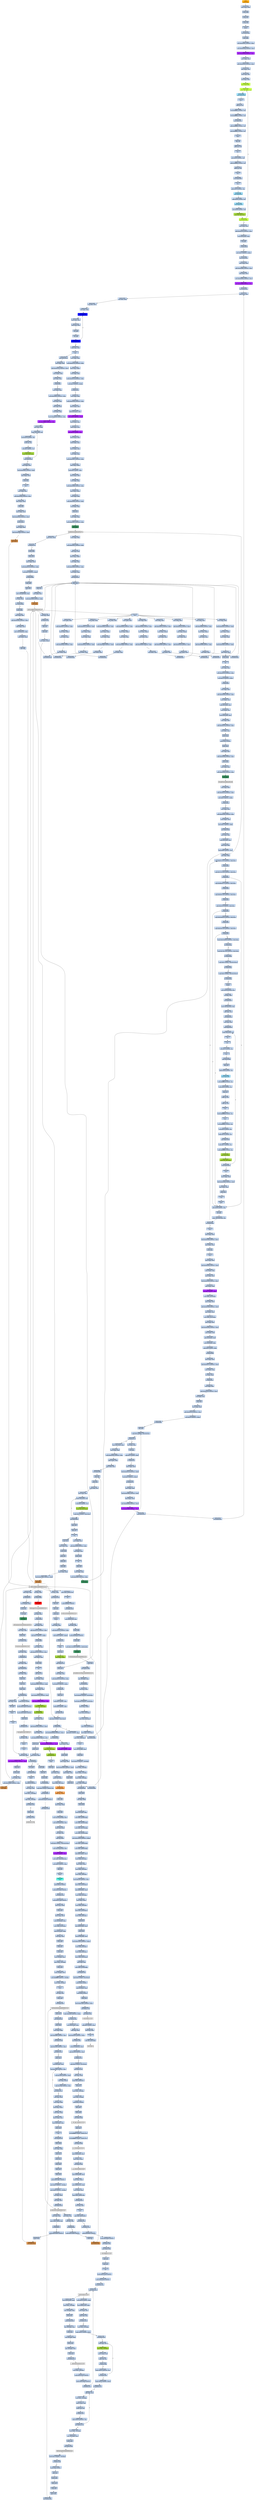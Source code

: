 strict digraph G {
	graph [bgcolor=transparent,
		name=G
	];
	node [color=lightsteelblue,
		fillcolor=lightsteelblue,
		shape=rectangle,
		style=filled
	];
	a0x0041f060pushl_ebp	[color=lightgrey,
		fillcolor=orange,
		label="start\npushl %ebp"];
	a0x0041f061movl_esp_ebp	[label="0x0041f061\nmovl %esp, %ebp"];
	a0x0041f060pushl_ebp -> a0x0041f061movl_esp_ebp	[color="#000000"];
	a0x0041f063pushl_ebx	[label="0x0041f063\npushl %ebx"];
	a0x0041f061movl_esp_ebp -> a0x0041f063pushl_ebx	[color="#000000"];
	a0x0041f064pushl_esi	[label="0x0041f064\npushl %esi"];
	a0x0041f063pushl_ebx -> a0x0041f064pushl_esi	[color="#000000"];
	a0x0041f065pushl_edi	[label="0x0041f065\npushl %edi"];
	a0x0041f064pushl_esi -> a0x0041f065pushl_edi	[color="#000000"];
	a0x0041f066pusha_	[label="0x0041f066\npusha "];
	a0x0041f065pushl_edi -> a0x0041f066pusha_	[color="#000000"];
	a0x0041f067call_0x0041f06c	[label="0x0041f067\ncall 0x0041f06c"];
	a0x0041f066pusha_ -> a0x0041f067call_0x0041f06c	[color="#000000"];
	a0x0041f06cpopl_ebp	[label="0x0041f06c\npopl %ebp"];
	a0x0041f067call_0x0041f06c -> a0x0041f06cpopl_ebp	[color="#000000"];
	a0x0041f06dsubl_0x40286cUINT32_ebp	[label="0x0041f06d\nsubl $0x40286c<UINT32>, %ebp"];
	a0x0041f06cpopl_ebp -> a0x0041f06dsubl_0x40286cUINT32_ebp	[color="#000000"];
	a0x0041f073movl_0x40345dUINT32_ecx	[label="0x0041f073\nmovl $0x40345d<UINT32>, %ecx"];
	a0x0041f06dsubl_0x40286cUINT32_ebp -> a0x0041f073movl_0x40345dUINT32_ecx	[color="#000000"];
	a0x0041f078subl_0x4028c6UINT32_ecx	[color=purple,
		fillcolor=purple,
		label="0x0041f078\nsubl $0x4028c6<UINT32>, %ecx"];
	a0x0041f073movl_0x40345dUINT32_ecx -> a0x0041f078subl_0x4028c6UINT32_ecx	[color="#000000"];
	a0x0041f07emovl_ebp_edx	[label="0x0041f07e\nmovl %ebp, %edx"];
	a0x0041f078subl_0x4028c6UINT32_ecx -> a0x0041f07emovl_ebp_edx	[color="#000000"];
	a0x0041f080addl_0x4028c6UINT32_edx	[label="0x0041f080\naddl $0x4028c6<UINT32>, %edx"];
	a0x0041f07emovl_ebp_edx -> a0x0041f080addl_0x4028c6UINT32_edx	[color="#000000"];
	a0x0041f086leal_edx__edi	[label="0x0041f086\nleal (%edx), %edi"];
	a0x0041f080addl_0x4028c6UINT32_edx -> a0x0041f086leal_edx__edi	[color="#000000"];
	a0x0041f088movl_edi_esi	[label="0x0041f088\nmovl %edi, %esi"];
	a0x0041f086leal_edx__edi -> a0x0041f088movl_edi_esi	[color="#000000"];
	a0x0041f08axorl_eax_eax	[label="0x0041f08a\nxorl %eax, %eax"];
	a0x0041f088movl_edi_esi -> a0x0041f08axorl_eax_eax	[color="#000000"];
	a0x0041f08cjmp_0x0041f092	[color=olivedrab1,
		fillcolor=olivedrab1,
		label="0x0041f08c\njmp 0x0041f092"];
	a0x0041f08axorl_eax_eax -> a0x0041f08cjmp_0x0041f092	[color="#000000"];
	a0x0041f092lodsb_ds_esi__al	[color=olivedrab1,
		fillcolor=olivedrab1,
		label="0x0041f092\nlodsb %ds:(%esi), %al"];
	a0x0041f08cjmp_0x0041f092 -> a0x0041f092lodsb_ds_esi__al	[color="#000000"];
	a0x0041f093jmp_0x0041f096	[color=skyblue,
		fillcolor=skyblue,
		label="0x0041f093\njmp 0x0041f096"];
	a0x0041f092lodsb_ds_esi__al -> a0x0041f093jmp_0x0041f096	[color="#000000"];
	a0x0041f096clc_	[label="0x0041f096\nclc "];
	a0x0041f093jmp_0x0041f096 -> a0x0041f096clc_	[color="#000000"];
	a0x0041f097subb_cl_al	[label="0x0041f097\nsubb %cl, %al"];
	a0x0041f096clc_ -> a0x0041f097subb_cl_al	[color="#000000"];
	a0x0041f099rorb_0xffffffccUINT8_al	[label="0x0041f099\nrorb $0xffffffcc<UINT8>, %al"];
	a0x0041f097subb_cl_al -> a0x0041f099rorb_0xffffffccUINT8_al	[color="#000000"];
	a0x0041f09crolb_0xffffffa2UINT8_al	[label="0x0041f09c\nrolb $0xffffffa2<UINT8>, %al"];
	a0x0041f099rorb_0xffffffccUINT8_al -> a0x0041f09crolb_0xffffffa2UINT8_al	[color="#000000"];
	a0x0041f09fjmp_0x0041f0a2	[label="0x0041f09f\njmp 0x0041f0a2"];
	a0x0041f09crolb_0xffffffa2UINT8_al -> a0x0041f09fjmp_0x0041f0a2	[color="#000000"];
	a0x0041f0a2addb_0xffffff8cUINT8_al	[label="0x0041f0a2\naddb $0xffffff8c<UINT8>, %al"];
	a0x0041f09fjmp_0x0041f0a2 -> a0x0041f0a2addb_0xffffff8cUINT8_al	[color="#000000"];
	a0x0041f0a4xorb_0xffffffe1UINT8_al	[label="0x0041f0a4\nxorb $0xffffffe1<UINT8>, %al"];
	a0x0041f0a2addb_0xffffff8cUINT8_al -> a0x0041f0a4xorb_0xffffffe1UINT8_al	[color="#000000"];
	a0x0041f0a6nop_	[label="0x0041f0a6\nnop "];
	a0x0041f0a4xorb_0xffffffe1UINT8_al -> a0x0041f0a6nop_	[color="#000000"];
	a0x0041f0a7decb_al	[label="0x0041f0a7\ndecb %al"];
	a0x0041f0a6nop_ -> a0x0041f0a7decb_al	[color="#000000"];
	a0x0041f0a9addb_cl_al	[label="0x0041f0a9\naddb %cl, %al"];
	a0x0041f0a7decb_al -> a0x0041f0a9addb_cl_al	[color="#000000"];
	a0x0041f0abclc_	[label="0x0041f0ab\nclc "];
	a0x0041f0a9addb_cl_al -> a0x0041f0abclc_	[color="#000000"];
	a0x0041f0acxorb_0x33UINT8_al	[label="0x0041f0ac\nxorb $0x33<UINT8>, %al"];
	a0x0041f0abclc_ -> a0x0041f0acxorb_0x33UINT8_al	[color="#000000"];
	a0x0041f0aeaddb_0xffffffcaUINT8_al	[label="0x0041f0ae\naddb $0xffffffca<UINT8>, %al"];
	a0x0041f0acxorb_0x33UINT8_al -> a0x0041f0aeaddb_0xffffffcaUINT8_al	[color="#000000"];
	a0x0041f0b0addb_cl_al	[label="0x0041f0b0\naddb %cl, %al"];
	a0x0041f0aeaddb_0xffffffcaUINT8_al -> a0x0041f0b0addb_cl_al	[color="#000000"];
	a0x0041f0b2stc_	[label="0x0041f0b2\nstc "];
	a0x0041f0b0addb_cl_al -> a0x0041f0b2stc_	[color="#000000"];
	a0x0041f0b3jmp_0x0041f0b6	[label="0x0041f0b3\njmp 0x0041f0b6"];
	a0x0041f0b2stc_ -> a0x0041f0b3jmp_0x0041f0b6	[color="#000000"];
	a0x0041f0b6clc_	[label="0x0041f0b6\nclc "];
	a0x0041f0b3jmp_0x0041f0b6 -> a0x0041f0b6clc_	[color="#000000"];
	a0x0041f0b7addb_0x76UINT8_al	[label="0x0041f0b7\naddb $0x76<UINT8>, %al"];
	a0x0041f0b6clc_ -> a0x0041f0b7addb_0x76UINT8_al	[color="#000000"];
	a0x0041f0b9jmp_0x0041f0bc	[color=skyblue,
		fillcolor=skyblue,
		label="0x0041f0b9\njmp 0x0041f0bc"];
	a0x0041f0b7addb_0x76UINT8_al -> a0x0041f0b9jmp_0x0041f0bc	[color="#000000"];
	a0x0041f0bcaddb_0x5bUINT8_al	[label="0x0041f0bc\naddb $0x5b<UINT8>, %al"];
	a0x0041f0b9jmp_0x0041f0bc -> a0x0041f0bcaddb_0x5bUINT8_al	[color="#000000"];
	a0x0041f0bejmp_0x0041f0c1	[color=skyblue,
		fillcolor=skyblue,
		label="0x0041f0be\njmp 0x0041f0c1"];
	a0x0041f0bcaddb_0x5bUINT8_al -> a0x0041f0bejmp_0x0041f0c1	[color="#000000"];
	a0x0041f0c1xorb_0x58UINT8_al	[label="0x0041f0c1\nxorb $0x58<UINT8>, %al"];
	a0x0041f0bejmp_0x0041f0c1 -> a0x0041f0c1xorb_0x58UINT8_al	[color="#000000"];
	a0x0041f0c3stosb_al_es_edi_	[color=yellowgreen,
		fillcolor=yellowgreen,
		label="0x0041f0c3\nstosb %al, %es:(%edi)"];
	a0x0041f0c1xorb_0x58UINT8_al -> a0x0041f0c3stosb_al_es_edi_	[color="#000000"];
	a0x0041f0c4loop_0x0041f092	[color=olivedrab1,
		fillcolor=olivedrab1,
		label="0x0041f0c4\nloop 0x0041f092"];
	a0x0041f0c3stosb_al_es_edi_ -> a0x0041f0c4loop_0x0041f092	[color="#000000"];
	a0x0041f0c4loop_0x0041f092 -> a0x0041f092lodsb_ds_esi__al	[color="#000000",
		label=T];
	a0x0041f0c6movl_ebp_edx	[label="0x0041f0c6\nmovl %ebp, %edx"];
	a0x0041f0c4loop_0x0041f092 -> a0x0041f0c6movl_ebp_edx	[color="#000000",
		label=F];
	a0x0041f0c8addl_0x40321fUINT32_edx	[label="0x0041f0c8\naddl $0x40321f<UINT32>, %edx"];
	a0x0041f0c6movl_ebp_edx -> a0x0041f0c8addl_0x40321fUINT32_edx	[color="#000000"];
	a0x0041f0cemovl_0x20esp__eax	[label="0x0041f0ce\nmovl 0x20(%esp), %eax"];
	a0x0041f0c8addl_0x40321fUINT32_edx -> a0x0041f0cemovl_0x20esp__eax	[color="#000000"];
	a0x0041f0d2incl_eax	[label="0x0041f0d2\nincl %eax"];
	a0x0041f0cemovl_0x20esp__eax -> a0x0041f0d2incl_eax	[color="#000000"];
	a0x0041f0d3js_0x0041f0dd	[label="0x0041f0d3\njs 0x0041f0dd"];
	a0x0041f0d2incl_eax -> a0x0041f0d3js_0x0041f0dd	[color="#000000"];
	a0x0041f0d5movl_0x1UINT32_edx_	[label="0x0041f0d5\nmovl $0x1<UINT32>, (%edx)"];
	a0x0041f0d3js_0x0041f0dd -> a0x0041f0d5movl_0x1UINT32_edx_	[color="#000000",
		label=F];
	a0x0041f0dbjmp_0x0041f0e3	[label="0x0041f0db\njmp 0x0041f0e3"];
	a0x0041f0d5movl_0x1UINT32_edx_ -> a0x0041f0dbjmp_0x0041f0e3	[color="#000000"];
	a0x0041f0e3movl_ebp_edx	[label="0x0041f0e3\nmovl %ebp, %edx"];
	a0x0041f0dbjmp_0x0041f0e3 -> a0x0041f0e3movl_ebp_edx	[color="#000000"];
	a0x0041f0e5addl_0x402866UINT32_edx	[label="0x0041f0e5\naddl $0x402866<UINT32>, %edx"];
	a0x0041f0e3movl_ebp_edx -> a0x0041f0e5addl_0x402866UINT32_edx	[color="#000000"];
	a0x0041f0ebleal_edx__eax	[label="0x0041f0eb\nleal (%edx), %eax"];
	a0x0041f0e5addl_0x402866UINT32_edx -> a0x0041f0ebleal_edx__eax	[color="#000000"];
	a0x0041f0edmovl_0x403065UINT32_ecx	[label="0x0041f0ed\nmovl $0x403065<UINT32>, %ecx"];
	a0x0041f0ebleal_edx__eax -> a0x0041f0edmovl_0x403065UINT32_ecx	[color="#000000"];
	a0x0041f0f2subl_0x402866UINT32_ecx	[color=purple,
		fillcolor=purple,
		label="0x0041f0f2\nsubl $0x402866<UINT32>, %ecx"];
	a0x0041f0edmovl_0x403065UINT32_ecx -> a0x0041f0f2subl_0x402866UINT32_ecx	[color="#000000"];
	a0x0041f0f8call_0x0041f401	[label="0x0041f0f8\ncall 0x0041f401"];
	a0x0041f0f2subl_0x402866UINT32_ecx -> a0x0041f0f8call_0x0041f401	[color="#000000"];
	a0x0041f401movl_eax_edi	[label="0x0041f401\nmovl %eax, %edi"];
	a0x0041f0f8call_0x0041f401 -> a0x0041f401movl_eax_edi	[color="#000000"];
	a0x0041f403xorl_eax_eax	[label="0x0041f403\nxorl %eax, %eax"];
	a0x0041f401movl_eax_edi -> a0x0041f403xorl_eax_eax	[color="#000000"];
	a0x0041f405xorl_ebx_ebx	[label="0x0041f405\nxorl %ebx, %ebx"];
	a0x0041f403xorl_eax_eax -> a0x0041f405xorl_ebx_ebx	[color="#000000"];
	a0x0041f407xorl_edx_edx	[label="0x0041f407\nxorl %edx, %edx"];
	a0x0041f405xorl_ebx_ebx -> a0x0041f407xorl_edx_edx	[color="#000000"];
	a0x0041f409movb_edi__al	[color=blue,
		fillcolor=blue,
		label="0x0041f409\nmovb (%edi), %al"];
	a0x0041f407xorl_edx_edx -> a0x0041f409movb_edi__al	[color="#000000"];
	a0x0041f40bmull_edx_eax	[label="0x0041f40b\nmull %edx, %eax"];
	a0x0041f409movb_edi__al -> a0x0041f40bmull_edx_eax	[color="#000000"];
	a0x0041f40daddl_eax_ebx	[label="0x0041f40d\naddl %eax, %ebx"];
	a0x0041f40bmull_edx_eax -> a0x0041f40daddl_eax_ebx	[color="#000000"];
	a0x0041f40fincl_edx	[label="0x0041f40f\nincl %edx"];
	a0x0041f40daddl_eax_ebx -> a0x0041f40fincl_edx	[color="#000000"];
	a0x0041f410incl_edi	[label="0x0041f410\nincl %edi"];
	a0x0041f40fincl_edx -> a0x0041f410incl_edi	[color="#000000"];
	a0x0041f411loop_0x0041f409	[color=blue,
		fillcolor=blue,
		label="0x0041f411\nloop 0x0041f409"];
	a0x0041f410incl_edi -> a0x0041f411loop_0x0041f409	[color="#000000"];
	a0x0041f411loop_0x0041f409 -> a0x0041f409movb_edi__al	[color="#000000",
		label=T];
	a0x0041f413xchgl_eax_ebx	[label="0x0041f413\nxchgl %eax, %ebx"];
	a0x0041f411loop_0x0041f409 -> a0x0041f413xchgl_eax_ebx	[color="#000000",
		label=F];
	a0x0041f414ret	[label="0x0041f414\nret"];
	a0x0041f413xchgl_eax_ebx -> a0x0041f414ret	[color="#000000"];
	a0x0041f0fdmovl_ebp_edx	[label="0x0041f0fd\nmovl %ebp, %edx"];
	a0x0041f414ret -> a0x0041f0fdmovl_ebp_edx	[color="#000000"];
	a0x0041f815jmp_0x0041f819	[label="0x0041f815\njmp 0x0041f819"];
	a0x0041f414ret -> a0x0041f815jmp_0x0041f819	[color="#000000"];
	a0x0041f0ffaddl_0x40321bUINT32_edx	[label="0x0041f0ff\naddl $0x40321b<UINT32>, %edx"];
	a0x0041f0fdmovl_ebp_edx -> a0x0041f0ffaddl_0x40321bUINT32_edx	[color="#000000"];
	a0x0041f105movl_eax_edx_	[label="0x0041f105\nmovl %eax, (%edx)"];
	a0x0041f0ffaddl_0x40321bUINT32_edx -> a0x0041f105movl_eax_edx_	[color="#000000"];
	a0x0041f107movl_ebp_edx	[label="0x0041f107\nmovl %ebp, %edx"];
	a0x0041f105movl_eax_edx_ -> a0x0041f107movl_ebp_edx	[color="#000000"];
	a0x0041f109addl_0x403213UINT32_edx	[label="0x0041f109\naddl $0x403213<UINT32>, %edx"];
	a0x0041f107movl_ebp_edx -> a0x0041f109addl_0x403213UINT32_edx	[color="#000000"];
	a0x0041f10ftestl_0x1UINT32_edx_	[label="0x0041f10f\ntestl $0x1<UINT32>, (%edx)"];
	a0x0041f109addl_0x403213UINT32_edx -> a0x0041f10ftestl_0x1UINT32_edx_	[color="#000000"];
	a0x0041f115je_0x0041f15f	[label="0x0041f115\nje 0x0041f15f"];
	a0x0041f10ftestl_0x1UINT32_edx_ -> a0x0041f115je_0x0041f15f	[color="#000000"];
	a0x0041f15fmovl_ebp_edx	[label="0x0041f15f\nmovl %ebp, %edx"];
	a0x0041f115je_0x0041f15f -> a0x0041f15fmovl_ebp_edx	[color="#000000",
		label=T];
	a0x0041f161addl_0x40320bUINT32_edx	[label="0x0041f161\naddl $0x40320b<UINT32>, %edx"];
	a0x0041f15fmovl_ebp_edx -> a0x0041f161addl_0x40320bUINT32_edx	[color="#000000"];
	a0x0041f167movl_edx__eax	[label="0x0041f167\nmovl (%edx), %eax"];
	a0x0041f161addl_0x40320bUINT32_edx -> a0x0041f167movl_edx__eax	[color="#000000"];
	a0x0041f169addl_0x3ceax__eax	[label="0x0041f169\naddl 0x3c(%eax), %eax"];
	a0x0041f167movl_edx__eax -> a0x0041f169addl_0x3ceax__eax	[color="#000000"];
	a0x0041f16caddl_0x80UINT32_eax	[color=purple,
		fillcolor=purple,
		label="0x0041f16c\naddl $0x80<UINT32>, %eax"];
	a0x0041f169addl_0x3ceax__eax -> a0x0041f16caddl_0x80UINT32_eax	[color="#000000"];
	a0x0041f171movl_eax__ecx	[label="0x0041f171\nmovl (%eax), %ecx"];
	a0x0041f16caddl_0x80UINT32_eax -> a0x0041f171movl_eax__ecx	[color="#000000"];
	a0x0041f173addl_edx__ecx	[label="0x0041f173\naddl (%edx), %ecx"];
	a0x0041f171movl_eax__ecx -> a0x0041f173addl_edx__ecx	[color="#000000"];
	a0x0041f175addl_0x10UINT8_ecx	[color=purple,
		fillcolor=purple,
		label="0x0041f175\naddl $0x10<UINT8>, %ecx"];
	a0x0041f173addl_edx__ecx -> a0x0041f175addl_0x10UINT8_ecx	[color="#000000"];
	a0x0041f178movl_ecx__eax	[label="0x0041f178\nmovl (%ecx), %eax"];
	a0x0041f175addl_0x10UINT8_ecx -> a0x0041f178movl_ecx__eax	[color="#000000"];
	a0x0041f17aaddl_edx__eax	[label="0x0041f17a\naddl (%edx), %eax"];
	a0x0041f178movl_ecx__eax -> a0x0041f17aaddl_edx__eax	[color="#000000"];
	a0x0041f17cmovl_eax__ebx	[label="0x0041f17c\nmovl (%eax), %ebx"];
	a0x0041f17aaddl_edx__eax -> a0x0041f17cmovl_eax__ebx	[color="#000000"];
	a0x0041f17emovl_ebp_edx	[label="0x0041f17e\nmovl %ebp, %edx"];
	a0x0041f17cmovl_eax__ebx -> a0x0041f17emovl_ebp_edx	[color="#000000"];
	a0x0041f180addl_0x403397UINT32_edx	[label="0x0041f180\naddl $0x403397<UINT32>, %edx"];
	a0x0041f17emovl_ebp_edx -> a0x0041f180addl_0x403397UINT32_edx	[color="#000000"];
	a0x0041f186movl_ebx_edx_	[label="0x0041f186\nmovl %ebx, (%edx)"];
	a0x0041f180addl_0x403397UINT32_edx -> a0x0041f186movl_ebx_edx_	[color="#000000"];
	a0x0041f188addl_0x4UINT8_eax	[label="0x0041f188\naddl $0x4<UINT8>, %eax"];
	a0x0041f186movl_ebx_edx_ -> a0x0041f188addl_0x4UINT8_eax	[color="#000000"];
	a0x0041f18bmovl_eax__ebx	[label="0x0041f18b\nmovl (%eax), %ebx"];
	a0x0041f188addl_0x4UINT8_eax -> a0x0041f18bmovl_eax__ebx	[color="#000000"];
	a0x0041f18dmovl_ebp_edx	[label="0x0041f18d\nmovl %ebp, %edx"];
	a0x0041f18bmovl_eax__ebx -> a0x0041f18dmovl_ebp_edx	[color="#000000"];
	a0x0041f18faddl_0x40339bUINT32_edx	[label="0x0041f18f\naddl $0x40339b<UINT32>, %edx"];
	a0x0041f18dmovl_ebp_edx -> a0x0041f18faddl_0x40339bUINT32_edx	[color="#000000"];
	a0x0041f195movl_ebx_edx_	[label="0x0041f195\nmovl %ebx, (%edx)"];
	a0x0041f18faddl_0x40339bUINT32_edx -> a0x0041f195movl_ebx_edx_	[color="#000000"];
	a0x0041f197movl_ebp_edx	[label="0x0041f197\nmovl %ebp, %edx"];
	a0x0041f195movl_ebx_edx_ -> a0x0041f197movl_ebp_edx	[color="#000000"];
	a0x0041f199addl_0x40339fUINT32_edx	[label="0x0041f199\naddl $0x40339f<UINT32>, %edx"];
	a0x0041f197movl_ebp_edx -> a0x0041f199addl_0x40339fUINT32_edx	[color="#000000"];
	a0x0041f19fleal_edx__eax	[label="0x0041f19f\nleal (%edx), %eax"];
	a0x0041f199addl_0x40339fUINT32_edx -> a0x0041f19fleal_edx__eax	[color="#000000"];
	a0x0041f1a1pushl_eax	[label="0x0041f1a1\npushl %eax"];
	a0x0041f19fleal_edx__eax -> a0x0041f1a1pushl_eax	[color="#000000"];
	a0x0041f1a2movl_ebp_edx	[label="0x0041f1a2\nmovl %ebp, %edx"];
	a0x0041f1a1pushl_eax -> a0x0041f1a2movl_ebp_edx	[color="#000000"];
	a0x0041f1a4addl_0x403397UINT32_edx	[label="0x0041f1a4\naddl $0x403397<UINT32>, %edx"];
	a0x0041f1a2movl_ebp_edx -> a0x0041f1a4addl_0x403397UINT32_edx	[color="#000000"];
	a0x0041f1aacall_edx_	[color=seagreen,
		fillcolor=seagreen,
		label="0x0041f1aa\ncall (%edx)"];
	a0x0041f1a4addl_0x403397UINT32_edx -> a0x0041f1aacall_edx_	[color="#000000"];
	LoadLibraryA_kernel32_dll	[color=lightgrey,
		fillcolor=lightgrey,
		label="LoadLibraryA@kernel32.dll"];
	a0x0041f1aacall_edx_ -> LoadLibraryA_kernel32_dll	[color="#000000"];
	a0x0041f1acmovl_ebp_edx	[label="0x0041f1ac\nmovl %ebp, %edx"];
	LoadLibraryA_kernel32_dll -> a0x0041f1acmovl_ebp_edx	[color="#000000"];
	a0x0041f67atestl_eax_eax	[label="0x0041f67a\ntestl %eax, %eax"];
	LoadLibraryA_kernel32_dll -> a0x0041f67atestl_eax_eax	[color="#000000"];
	a0x0041f1aeaddl_0x4033acUINT32_edx	[label="0x0041f1ae\naddl $0x4033ac<UINT32>, %edx"];
	a0x0041f1acmovl_ebp_edx -> a0x0041f1aeaddl_0x4033acUINT32_edx	[color="#000000"];
	a0x0041f1b4movl_eax_esi	[label="0x0041f1b4\nmovl %eax, %esi"];
	a0x0041f1aeaddl_0x4033acUINT32_edx -> a0x0041f1b4movl_eax_esi	[color="#000000"];
	a0x0041f1b6movl_eax_edx_	[label="0x0041f1b6\nmovl %eax, (%edx)"];
	a0x0041f1b4movl_eax_esi -> a0x0041f1b6movl_eax_edx_	[color="#000000"];
	a0x0041f1b8movl_ebp_edx	[label="0x0041f1b8\nmovl %ebp, %edx"];
	a0x0041f1b6movl_eax_edx_ -> a0x0041f1b8movl_ebp_edx	[color="#000000"];
	a0x0041f1baaddl_0x4033b0UINT32_edx	[label="0x0041f1ba\naddl $0x4033b0<UINT32>, %edx"];
	a0x0041f1b8movl_ebp_edx -> a0x0041f1baaddl_0x4033b0UINT32_edx	[color="#000000"];
	a0x0041f1c0leal_edx__eax	[label="0x0041f1c0\nleal (%edx), %eax"];
	a0x0041f1baaddl_0x4033b0UINT32_edx -> a0x0041f1c0leal_edx__eax	[color="#000000"];
	a0x0041f1c2call_0x0041f2a5	[label="0x0041f1c2\ncall 0x0041f2a5"];
	a0x0041f1c0leal_edx__eax -> a0x0041f1c2call_0x0041f2a5	[color="#000000"];
	a0x0041f2a5pushl_eax	[label="0x0041f2a5\npushl %eax"];
	a0x0041f1c2call_0x0041f2a5 -> a0x0041f2a5pushl_eax	[color="#000000"];
	a0x0041f2a6pushl_esi	[label="0x0041f2a6\npushl %esi"];
	a0x0041f2a5pushl_eax -> a0x0041f2a6pushl_esi	[color="#000000"];
	a0x0041f2a7movl_ebp_edx	[label="0x0041f2a7\nmovl %ebp, %edx"];
	a0x0041f2a6pushl_esi -> a0x0041f2a7movl_ebp_edx	[color="#000000"];
	a0x0041f2a9addl_0x40339bUINT32_edx	[label="0x0041f2a9\naddl $0x40339b<UINT32>, %edx"];
	a0x0041f2a7movl_ebp_edx -> a0x0041f2a9addl_0x40339bUINT32_edx	[color="#000000"];
	a0x0041f2afcall_edx_	[color=peru,
		fillcolor=peru,
		label="0x0041f2af\ncall (%edx)"];
	a0x0041f2a9addl_0x40339bUINT32_edx -> a0x0041f2afcall_edx_	[color="#000000"];
	GetProcAddress_kernel32_dll	[color=lightgrey,
		fillcolor=lightgrey,
		label="GetProcAddress@kernel32.dll"];
	a0x0041f2afcall_edx_ -> GetProcAddress_kernel32_dll	[color="#000000"];
	a0x0041f2b1ret	[label="0x0041f2b1\nret"];
	GetProcAddress_kernel32_dll -> a0x0041f2b1ret	[color="#000000"];
	a0x0041f700orl_eax_eax	[label="0x0041f700\norl %eax, %eax"];
	GetProcAddress_kernel32_dll -> a0x0041f700orl_eax_eax	[color="#000000"];
	a0x0041f749testl_eax_eax	[label="0x0041f749\ntestl %eax, %eax"];
	GetProcAddress_kernel32_dll -> a0x0041f749testl_eax_eax	[color="#000000"];
	a0x0041f1c7movl_ebp_edx	[label="0x0041f1c7\nmovl %ebp, %edx"];
	a0x0041f2b1ret -> a0x0041f1c7movl_ebp_edx	[color="#000000"];
	a0x0041f1e0movl_ebp_edx	[label="0x0041f1e0\nmovl %ebp, %edx"];
	a0x0041f2b1ret -> a0x0041f1e0movl_ebp_edx	[color="#000000"];
	a0x0041f1f9movl_ebp_edx	[label="0x0041f1f9\nmovl %ebp, %edx"];
	a0x0041f2b1ret -> a0x0041f1f9movl_ebp_edx	[color="#000000"];
	a0x0041f212movl_ebp_edx	[label="0x0041f212\nmovl %ebp, %edx"];
	a0x0041f2b1ret -> a0x0041f212movl_ebp_edx	[color="#000000"];
	a0x0041f22bmovl_ebp_edx	[label="0x0041f22b\nmovl %ebp, %edx"];
	a0x0041f2b1ret -> a0x0041f22bmovl_ebp_edx	[color="#000000"];
	a0x0041f244movl_ebp_edx	[label="0x0041f244\nmovl %ebp, %edx"];
	a0x0041f2b1ret -> a0x0041f244movl_ebp_edx	[color="#000000"];
	a0x0041f25dmovl_ebp_edx	[label="0x0041f25d\nmovl %ebp, %edx"];
	a0x0041f2b1ret -> a0x0041f25dmovl_ebp_edx	[color="#000000"];
	a0x0041f276movl_ebp_edx	[label="0x0041f276\nmovl %ebp, %edx"];
	a0x0041f2b1ret -> a0x0041f276movl_ebp_edx	[color="#000000"];
	a0x0041f28fmovl_ebp_edx	[label="0x0041f28f\nmovl %ebp, %edx"];
	a0x0041f2b1ret -> a0x0041f28fmovl_ebp_edx	[color="#000000"];
	a0x0041f1c9addl_0x4033c1UINT32_edx	[label="0x0041f1c9\naddl $0x4033c1<UINT32>, %edx"];
	a0x0041f1c7movl_ebp_edx -> a0x0041f1c9addl_0x4033c1UINT32_edx	[color="#000000"];
	a0x0041f1cfmovl_eax_edx_	[label="0x0041f1cf\nmovl %eax, (%edx)"];
	a0x0041f1c9addl_0x4033c1UINT32_edx -> a0x0041f1cfmovl_eax_edx_	[color="#000000"];
	a0x0041f1d1movl_ebp_edx	[label="0x0041f1d1\nmovl %ebp, %edx"];
	a0x0041f1cfmovl_eax_edx_ -> a0x0041f1d1movl_ebp_edx	[color="#000000"];
	a0x0041f1d3addl_0x4033c5UINT32_edx	[label="0x0041f1d3\naddl $0x4033c5<UINT32>, %edx"];
	a0x0041f1d1movl_ebp_edx -> a0x0041f1d3addl_0x4033c5UINT32_edx	[color="#000000"];
	a0x0041f1d9leal_edx__eax	[label="0x0041f1d9\nleal (%edx), %eax"];
	a0x0041f1d3addl_0x4033c5UINT32_edx -> a0x0041f1d9leal_edx__eax	[color="#000000"];
	a0x0041f1dbcall_0x0041f2a5	[label="0x0041f1db\ncall 0x0041f2a5"];
	a0x0041f1d9leal_edx__eax -> a0x0041f1dbcall_0x0041f2a5	[color="#000000"];
	a0x0041f1dbcall_0x0041f2a5 -> a0x0041f2a5pushl_eax	[color="#000000"];
	a0x0041f1e2addl_0x4033d4UINT32_edx	[label="0x0041f1e2\naddl $0x4033d4<UINT32>, %edx"];
	a0x0041f1e0movl_ebp_edx -> a0x0041f1e2addl_0x4033d4UINT32_edx	[color="#000000"];
	a0x0041f1e8movl_eax_edx_	[label="0x0041f1e8\nmovl %eax, (%edx)"];
	a0x0041f1e2addl_0x4033d4UINT32_edx -> a0x0041f1e8movl_eax_edx_	[color="#000000"];
	a0x0041f1eamovl_ebp_edx	[label="0x0041f1ea\nmovl %ebp, %edx"];
	a0x0041f1e8movl_eax_edx_ -> a0x0041f1eamovl_ebp_edx	[color="#000000"];
	a0x0041f1ecaddl_0x4033d8UINT32_edx	[label="0x0041f1ec\naddl $0x4033d8<UINT32>, %edx"];
	a0x0041f1eamovl_ebp_edx -> a0x0041f1ecaddl_0x4033d8UINT32_edx	[color="#000000"];
	a0x0041f1f2leal_edx__eax	[label="0x0041f1f2\nleal (%edx), %eax"];
	a0x0041f1ecaddl_0x4033d8UINT32_edx -> a0x0041f1f2leal_edx__eax	[color="#000000"];
	a0x0041f1f4call_0x0041f2a5	[label="0x0041f1f4\ncall 0x0041f2a5"];
	a0x0041f1f2leal_edx__eax -> a0x0041f1f4call_0x0041f2a5	[color="#000000"];
	a0x0041f1f4call_0x0041f2a5 -> a0x0041f2a5pushl_eax	[color="#000000"];
	a0x0041f1fbaddl_0x4033ebUINT32_edx	[label="0x0041f1fb\naddl $0x4033eb<UINT32>, %edx"];
	a0x0041f1f9movl_ebp_edx -> a0x0041f1fbaddl_0x4033ebUINT32_edx	[color="#000000"];
	a0x0041f201movl_eax_edx_	[label="0x0041f201\nmovl %eax, (%edx)"];
	a0x0041f1fbaddl_0x4033ebUINT32_edx -> a0x0041f201movl_eax_edx_	[color="#000000"];
	a0x0041f203movl_ebp_edx	[label="0x0041f203\nmovl %ebp, %edx"];
	a0x0041f201movl_eax_edx_ -> a0x0041f203movl_ebp_edx	[color="#000000"];
	a0x0041f205addl_0x4033efUINT32_edx	[label="0x0041f205\naddl $0x4033ef<UINT32>, %edx"];
	a0x0041f203movl_ebp_edx -> a0x0041f205addl_0x4033efUINT32_edx	[color="#000000"];
	a0x0041f20bleal_edx__eax	[label="0x0041f20b\nleal (%edx), %eax"];
	a0x0041f205addl_0x4033efUINT32_edx -> a0x0041f20bleal_edx__eax	[color="#000000"];
	a0x0041f20dcall_0x0041f2a5	[label="0x0041f20d\ncall 0x0041f2a5"];
	a0x0041f20bleal_edx__eax -> a0x0041f20dcall_0x0041f2a5	[color="#000000"];
	a0x0041f20dcall_0x0041f2a5 -> a0x0041f2a5pushl_eax	[color="#000000"];
	a0x0041f214addl_0x4033fbUINT32_edx	[label="0x0041f214\naddl $0x4033fb<UINT32>, %edx"];
	a0x0041f212movl_ebp_edx -> a0x0041f214addl_0x4033fbUINT32_edx	[color="#000000"];
	a0x0041f21amovl_eax_edx_	[label="0x0041f21a\nmovl %eax, (%edx)"];
	a0x0041f214addl_0x4033fbUINT32_edx -> a0x0041f21amovl_eax_edx_	[color="#000000"];
	a0x0041f21cmovl_ebp_edx	[label="0x0041f21c\nmovl %ebp, %edx"];
	a0x0041f21amovl_eax_edx_ -> a0x0041f21cmovl_ebp_edx	[color="#000000"];
	a0x0041f21eaddl_0x4033ffUINT32_edx	[label="0x0041f21e\naddl $0x4033ff<UINT32>, %edx"];
	a0x0041f21cmovl_ebp_edx -> a0x0041f21eaddl_0x4033ffUINT32_edx	[color="#000000"];
	a0x0041f224leal_edx__eax	[label="0x0041f224\nleal (%edx), %eax"];
	a0x0041f21eaddl_0x4033ffUINT32_edx -> a0x0041f224leal_edx__eax	[color="#000000"];
	a0x0041f226call_0x0041f2a5	[label="0x0041f226\ncall 0x0041f2a5"];
	a0x0041f224leal_edx__eax -> a0x0041f226call_0x0041f2a5	[color="#000000"];
	a0x0041f226call_0x0041f2a5 -> a0x0041f2a5pushl_eax	[color="#000000"];
	a0x0041f22daddl_0x40340bUINT32_edx	[label="0x0041f22d\naddl $0x40340b<UINT32>, %edx"];
	a0x0041f22bmovl_ebp_edx -> a0x0041f22daddl_0x40340bUINT32_edx	[color="#000000"];
	a0x0041f233movl_eax_edx_	[label="0x0041f233\nmovl %eax, (%edx)"];
	a0x0041f22daddl_0x40340bUINT32_edx -> a0x0041f233movl_eax_edx_	[color="#000000"];
	a0x0041f235movl_ebp_edx	[label="0x0041f235\nmovl %ebp, %edx"];
	a0x0041f233movl_eax_edx_ -> a0x0041f235movl_ebp_edx	[color="#000000"];
	a0x0041f237addl_0x40340fUINT32_edx	[label="0x0041f237\naddl $0x40340f<UINT32>, %edx"];
	a0x0041f235movl_ebp_edx -> a0x0041f237addl_0x40340fUINT32_edx	[color="#000000"];
	a0x0041f23dleal_edx__eax	[label="0x0041f23d\nleal (%edx), %eax"];
	a0x0041f237addl_0x40340fUINT32_edx -> a0x0041f23dleal_edx__eax	[color="#000000"];
	a0x0041f23fcall_0x0041f2a5	[label="0x0041f23f\ncall 0x0041f2a5"];
	a0x0041f23dleal_edx__eax -> a0x0041f23fcall_0x0041f2a5	[color="#000000"];
	a0x0041f23fcall_0x0041f2a5 -> a0x0041f2a5pushl_eax	[color="#000000"];
	a0x0041f246addl_0x40341aUINT32_edx	[label="0x0041f246\naddl $0x40341a<UINT32>, %edx"];
	a0x0041f244movl_ebp_edx -> a0x0041f246addl_0x40341aUINT32_edx	[color="#000000"];
	a0x0041f24cmovl_eax_edx_	[label="0x0041f24c\nmovl %eax, (%edx)"];
	a0x0041f246addl_0x40341aUINT32_edx -> a0x0041f24cmovl_eax_edx_	[color="#000000"];
	a0x0041f24emovl_ebp_edx	[label="0x0041f24e\nmovl %ebp, %edx"];
	a0x0041f24cmovl_eax_edx_ -> a0x0041f24emovl_ebp_edx	[color="#000000"];
	a0x0041f250addl_0x40341eUINT32_edx	[label="0x0041f250\naddl $0x40341e<UINT32>, %edx"];
	a0x0041f24emovl_ebp_edx -> a0x0041f250addl_0x40341eUINT32_edx	[color="#000000"];
	a0x0041f256leal_edx__eax	[label="0x0041f256\nleal (%edx), %eax"];
	a0x0041f250addl_0x40341eUINT32_edx -> a0x0041f256leal_edx__eax	[color="#000000"];
	a0x0041f258call_0x0041f2a5	[label="0x0041f258\ncall 0x0041f2a5"];
	a0x0041f256leal_edx__eax -> a0x0041f258call_0x0041f2a5	[color="#000000"];
	a0x0041f258call_0x0041f2a5 -> a0x0041f2a5pushl_eax	[color="#000000"];
	a0x0041f25faddl_0x403427UINT32_edx	[label="0x0041f25f\naddl $0x403427<UINT32>, %edx"];
	a0x0041f25dmovl_ebp_edx -> a0x0041f25faddl_0x403427UINT32_edx	[color="#000000"];
	a0x0041f265movl_eax_edx_	[label="0x0041f265\nmovl %eax, (%edx)"];
	a0x0041f25faddl_0x403427UINT32_edx -> a0x0041f265movl_eax_edx_	[color="#000000"];
	a0x0041f267movl_ebp_edx	[label="0x0041f267\nmovl %ebp, %edx"];
	a0x0041f265movl_eax_edx_ -> a0x0041f267movl_ebp_edx	[color="#000000"];
	a0x0041f269addl_0x40342bUINT32_edx	[label="0x0041f269\naddl $0x40342b<UINT32>, %edx"];
	a0x0041f267movl_ebp_edx -> a0x0041f269addl_0x40342bUINT32_edx	[color="#000000"];
	a0x0041f26fleal_edx__eax	[label="0x0041f26f\nleal (%edx), %eax"];
	a0x0041f269addl_0x40342bUINT32_edx -> a0x0041f26fleal_edx__eax	[color="#000000"];
	a0x0041f271call_0x0041f2a5	[label="0x0041f271\ncall 0x0041f2a5"];
	a0x0041f26fleal_edx__eax -> a0x0041f271call_0x0041f2a5	[color="#000000"];
	a0x0041f271call_0x0041f2a5 -> a0x0041f2a5pushl_eax	[color="#000000"];
	a0x0041f278addl_0x403437UINT32_edx	[label="0x0041f278\naddl $0x403437<UINT32>, %edx"];
	a0x0041f276movl_ebp_edx -> a0x0041f278addl_0x403437UINT32_edx	[color="#000000"];
	a0x0041f27emovl_eax_edx_	[label="0x0041f27e\nmovl %eax, (%edx)"];
	a0x0041f278addl_0x403437UINT32_edx -> a0x0041f27emovl_eax_edx_	[color="#000000"];
	a0x0041f280movl_ebp_edx	[label="0x0041f280\nmovl %ebp, %edx"];
	a0x0041f27emovl_eax_edx_ -> a0x0041f280movl_ebp_edx	[color="#000000"];
	a0x0041f282addl_0x40343bUINT32_edx	[label="0x0041f282\naddl $0x40343b<UINT32>, %edx"];
	a0x0041f280movl_ebp_edx -> a0x0041f282addl_0x40343bUINT32_edx	[color="#000000"];
	a0x0041f288leal_edx__eax	[label="0x0041f288\nleal (%edx), %eax"];
	a0x0041f282addl_0x40343bUINT32_edx -> a0x0041f288leal_edx__eax	[color="#000000"];
	a0x0041f28acall_0x0041f2a5	[label="0x0041f28a\ncall 0x0041f2a5"];
	a0x0041f288leal_edx__eax -> a0x0041f28acall_0x0041f2a5	[color="#000000"];
	a0x0041f28acall_0x0041f2a5 -> a0x0041f2a5pushl_eax	[color="#000000"];
	a0x0041f291addl_0x403447UINT32_edx	[label="0x0041f291\naddl $0x403447<UINT32>, %edx"];
	a0x0041f28fmovl_ebp_edx -> a0x0041f291addl_0x403447UINT32_edx	[color="#000000"];
	a0x0041f297movl_eax_edx_	[label="0x0041f297\nmovl %eax, (%edx)"];
	a0x0041f291addl_0x403447UINT32_edx -> a0x0041f297movl_eax_edx_	[color="#000000"];
	a0x0041f299movl_ebp_edx	[label="0x0041f299\nmovl %ebp, %edx"];
	a0x0041f297movl_eax_edx_ -> a0x0041f299movl_ebp_edx	[color="#000000"];
	a0x0041f29baddl_0x402ab2UINT32_edx	[label="0x0041f29b\naddl $0x402ab2<UINT32>, %edx"];
	a0x0041f299movl_ebp_edx -> a0x0041f29baddl_0x402ab2UINT32_edx	[color="#000000"];
	a0x0041f2a1leal_edx__eax	[label="0x0041f2a1\nleal (%edx), %eax"];
	a0x0041f29baddl_0x402ab2UINT32_edx -> a0x0041f2a1leal_edx__eax	[color="#000000"];
	a0x0041f2a3pushl_eax	[label="0x0041f2a3\npushl %eax"];
	a0x0041f2a1leal_edx__eax -> a0x0041f2a3pushl_eax	[color="#000000"];
	a0x0041f2a4ret	[label="0x0041f2a4\nret"];
	a0x0041f2a3pushl_eax -> a0x0041f2a4ret	[color="#000000"];
	a0x0041f2b2movl_ebp_edx	[label="0x0041f2b2\nmovl %ebp, %edx"];
	a0x0041f2a4ret -> a0x0041f2b2movl_ebp_edx	[color="#000000"];
	a0x0041f2b4addl_0x403213UINT32_edx	[label="0x0041f2b4\naddl $0x403213<UINT32>, %edx"];
	a0x0041f2b2movl_ebp_edx -> a0x0041f2b4addl_0x403213UINT32_edx	[color="#000000"];
	a0x0041f2batestl_0x10UINT32_edx_	[label="0x0041f2ba\ntestl $0x10<UINT32>, (%edx)"];
	a0x0041f2b4addl_0x403213UINT32_edx -> a0x0041f2batestl_0x10UINT32_edx_	[color="#000000"];
	a0x0041f2c0je_0x0041f2fd	[label="0x0041f2c0\nje 0x0041f2fd"];
	a0x0041f2batestl_0x10UINT32_edx_ -> a0x0041f2c0je_0x0041f2fd	[color="#000000"];
	a0x0041f2fdmovl_ebp_edx	[label="0x0041f2fd\nmovl %ebp, %edx"];
	a0x0041f2c0je_0x0041f2fd -> a0x0041f2fdmovl_ebp_edx	[color="#000000",
		label=T];
	a0x0041f2ffaddl_0x40320bUINT32_edx	[label="0x0041f2ff\naddl $0x40320b<UINT32>, %edx"];
	a0x0041f2fdmovl_ebp_edx -> a0x0041f2ffaddl_0x40320bUINT32_edx	[color="#000000"];
	a0x0041f305movl_edx__edi	[label="0x0041f305\nmovl (%edx), %edi"];
	a0x0041f2ffaddl_0x40320bUINT32_edx -> a0x0041f305movl_edx__edi	[color="#000000"];
	a0x0041f307addl_0x3cedi__edi	[label="0x0041f307\naddl 0x3c(%edi), %edi"];
	a0x0041f305movl_edx__edi -> a0x0041f307addl_0x3cedi__edi	[color="#000000"];
	a0x0041f30amovl_edx__esi	[label="0x0041f30a\nmovl (%edx), %esi"];
	a0x0041f307addl_0x3cedi__edi -> a0x0041f30amovl_edx__esi	[color="#000000"];
	a0x0041f30cmovl_0x54edi__ecx	[label="0x0041f30c\nmovl 0x54(%edi), %ecx"];
	a0x0041f30amovl_edx__esi -> a0x0041f30cmovl_0x54edi__ecx	[color="#000000"];
	a0x0041f30fmovl_ebp_edx	[label="0x0041f30f\nmovl %ebp, %edx"];
	a0x0041f30cmovl_0x54edi__ecx -> a0x0041f30fmovl_ebp_edx	[color="#000000"];
	a0x0041f311addl_0x403479UINT32_edx	[label="0x0041f311\naddl $0x403479<UINT32>, %edx"];
	a0x0041f30fmovl_ebp_edx -> a0x0041f311addl_0x403479UINT32_edx	[color="#000000"];
	a0x0041f317leal_edx__eax	[label="0x0041f317\nleal (%edx), %eax"];
	a0x0041f311addl_0x403479UINT32_edx -> a0x0041f317leal_edx__eax	[color="#000000"];
	a0x0041f319pushl_eax	[label="0x0041f319\npushl %eax"];
	a0x0041f317leal_edx__eax -> a0x0041f319pushl_eax	[color="#000000"];
	a0x0041f31apushl_0x4UINT8	[label="0x0041f31a\npushl $0x4<UINT8>"];
	a0x0041f319pushl_eax -> a0x0041f31apushl_0x4UINT8	[color="#000000"];
	a0x0041f31cpushl_ecx	[label="0x0041f31c\npushl %ecx"];
	a0x0041f31apushl_0x4UINT8 -> a0x0041f31cpushl_ecx	[color="#000000"];
	a0x0041f31dmovl_ebp_edx	[label="0x0041f31d\nmovl %ebp, %edx"];
	a0x0041f31cpushl_ecx -> a0x0041f31dmovl_ebp_edx	[color="#000000"];
	a0x0041f31faddl_0x40320bUINT32_edx	[label="0x0041f31f\naddl $0x40320b<UINT32>, %edx"];
	a0x0041f31dmovl_ebp_edx -> a0x0041f31faddl_0x40320bUINT32_edx	[color="#000000"];
	a0x0041f325pushl_edx_	[label="0x0041f325\npushl (%edx)"];
	a0x0041f31faddl_0x40320bUINT32_edx -> a0x0041f325pushl_edx_	[color="#000000"];
	a0x0041f327movl_ebp_edx	[label="0x0041f327\nmovl %ebp, %edx"];
	a0x0041f325pushl_edx_ -> a0x0041f327movl_ebp_edx	[color="#000000"];
	a0x0041f329addl_0x4033d4UINT32_edx	[label="0x0041f329\naddl $0x4033d4<UINT32>, %edx"];
	a0x0041f327movl_ebp_edx -> a0x0041f329addl_0x4033d4UINT32_edx	[color="#000000"];
	a0x0041f32fcall_edx_	[color=seagreen,
		fillcolor=seagreen,
		label="0x0041f32f\ncall (%edx)"];
	a0x0041f329addl_0x4033d4UINT32_edx -> a0x0041f32fcall_edx_	[color="#000000"];
	VirtualProtect_Kernel32_dll	[color=lightgrey,
		fillcolor=lightgrey,
		label="VirtualProtect@Kernel32.dll"];
	a0x0041f32fcall_edx_ -> VirtualProtect_Kernel32_dll	[color="#000000"];
	a0x0041f331movl_ebp_edx	[label="0x0041f331\nmovl %ebp, %edx"];
	VirtualProtect_Kernel32_dll -> a0x0041f331movl_ebp_edx	[color="#000000"];
	a0x0041f333addl_0x403213UINT32_edx	[label="0x0041f333\naddl $0x403213<UINT32>, %edx"];
	a0x0041f331movl_ebp_edx -> a0x0041f333addl_0x403213UINT32_edx	[color="#000000"];
	a0x0041f339testl_0x8UINT32_edx_	[label="0x0041f339\ntestl $0x8<UINT32>, (%edx)"];
	a0x0041f333addl_0x403213UINT32_edx -> a0x0041f339testl_0x8UINT32_edx_	[color="#000000"];
	a0x0041f33fje_0x0041f42e	[label="0x0041f33f\nje 0x0041f42e"];
	a0x0041f339testl_0x8UINT32_edx_ -> a0x0041f33fje_0x0041f42e	[color="#000000"];
	a0x0041f42emovl_ebp_edx	[label="0x0041f42e\nmovl %ebp, %edx"];
	a0x0041f33fje_0x0041f42e -> a0x0041f42emovl_ebp_edx	[color="#000000",
		label=T];
	a0x0041f430addl_0x40320bUINT32_edx	[label="0x0041f430\naddl $0x40320b<UINT32>, %edx"];
	a0x0041f42emovl_ebp_edx -> a0x0041f430addl_0x40320bUINT32_edx	[color="#000000"];
	a0x0041f436movl_edx__eax	[label="0x0041f436\nmovl (%edx), %eax"];
	a0x0041f430addl_0x40320bUINT32_edx -> a0x0041f436movl_edx__eax	[color="#000000"];
	a0x0041f438movl_0x1UINT32_ebx	[label="0x0041f438\nmovl $0x1<UINT32>, %ebx"];
	a0x0041f436movl_edx__eax -> a0x0041f438movl_0x1UINT32_ebx	[color="#000000"];
	a0x0041f43dcall_0x0041f494	[label="0x0041f43d\ncall 0x0041f494"];
	a0x0041f438movl_0x1UINT32_ebx -> a0x0041f43dcall_0x0041f494	[color="#000000"];
	a0x0041f494movl_eax_edi	[label="0x0041f494\nmovl %eax, %edi"];
	a0x0041f43dcall_0x0041f494 -> a0x0041f494movl_eax_edi	[color="#000000"];
	a0x0041f496addl_0x3cedi__edi	[label="0x0041f496\naddl 0x3c(%edi), %edi"];
	a0x0041f494movl_eax_edi -> a0x0041f496addl_0x3cedi__edi	[color="#000000"];
	a0x0041f499movl_edi_esi	[label="0x0041f499\nmovl %edi, %esi"];
	a0x0041f496addl_0x3cedi__edi -> a0x0041f499movl_edi_esi	[color="#000000"];
	a0x0041f49baddl_0xf8UINT32_esi	[label="0x0041f49b\naddl $0xf8<UINT32>, %esi"];
	a0x0041f499movl_edi_esi -> a0x0041f49baddl_0xf8UINT32_esi	[color="#000000"];
	a0x0041f4a1xorl_edx_edx	[label="0x0041f4a1\nxorl %edx, %edx"];
	a0x0041f49baddl_0xf8UINT32_esi -> a0x0041f4a1xorl_edx_edx	[color="#000000"];
	a0x0041f4a3cmpl_0x63727372UINT32_ds_esi_	[label="0x0041f4a3\ncmpl $0x63727372<UINT32>, %ds:(%esi)"];
	a0x0041f4a1xorl_edx_edx -> a0x0041f4a3cmpl_0x63727372UINT32_ds_esi_	[color="#000000"];
	a0x0041f4aaje_0x0041f53f	[label="0x0041f4aa\nje 0x0041f53f"];
	a0x0041f4a3cmpl_0x63727372UINT32_ds_esi_ -> a0x0041f4aaje_0x0041f53f	[color="#000000"];
	a0x0041f4b0cmpl_0x7273722eUINT32_ds_esi_	[label="0x0041f4b0\ncmpl $0x7273722e<UINT32>, %ds:(%esi)"];
	a0x0041f4aaje_0x0041f53f -> a0x0041f4b0cmpl_0x7273722eUINT32_ds_esi_	[color="#000000",
		label=F];
	a0x0041f4b7je_0x0041f53f	[label="0x0041f4b7\nje 0x0041f53f"];
	a0x0041f4b0cmpl_0x7273722eUINT32_ds_esi_ -> a0x0041f4b7je_0x0041f53f	[color="#000000"];
	a0x0041f4bdcmpl_0x6f6c6572UINT32_ds_esi_	[label="0x0041f4bd\ncmpl $0x6f6c6572<UINT32>, %ds:(%esi)"];
	a0x0041f4b7je_0x0041f53f -> a0x0041f4bdcmpl_0x6f6c6572UINT32_ds_esi_	[color="#000000",
		label=F];
	a0x0041f53faddl_0x28UINT8_esi	[label="0x0041f53f\naddl $0x28<UINT8>, %esi"];
	a0x0041f4b7je_0x0041f53f -> a0x0041f53faddl_0x28UINT8_esi	[color="#000000",
		label=T];
	a0x0041f4c4je_0x0041f53f	[label="0x0041f4c4\nje 0x0041f53f"];
	a0x0041f4bdcmpl_0x6f6c6572UINT32_ds_esi_ -> a0x0041f4c4je_0x0041f53f	[color="#000000"];
	a0x0041f4c6cmpl_0x6c65722eUINT32_ds_esi_	[label="0x0041f4c6\ncmpl $0x6c65722e<UINT32>, %ds:(%esi)"];
	a0x0041f4c4je_0x0041f53f -> a0x0041f4c6cmpl_0x6c65722eUINT32_ds_esi_	[color="#000000",
		label=F];
	a0x0041f4cdje_0x0041f53f	[label="0x0041f4cd\nje 0x0041f53f"];
	a0x0041f4c6cmpl_0x6c65722eUINT32_ds_esi_ -> a0x0041f4cdje_0x0041f53f	[color="#000000"];
	a0x0041f4cfcmpl_0x4379UINT32_ds_esi_	[label="0x0041f4cf\ncmpl $0x4379<UINT32>, %ds:(%esi)"];
	a0x0041f4cdje_0x0041f53f -> a0x0041f4cfcmpl_0x4379UINT32_ds_esi_	[color="#000000",
		label=F];
	a0x0041f4d6je_0x0041f53f	[label="0x0041f4d6\nje 0x0041f53f"];
	a0x0041f4cfcmpl_0x4379UINT32_ds_esi_ -> a0x0041f4d6je_0x0041f53f	[color="#000000"];
	a0x0041f4d8cmpl_0x6164652eUINT32_ds_esi_	[label="0x0041f4d8\ncmpl $0x6164652e<UINT32>, %ds:(%esi)"];
	a0x0041f4d6je_0x0041f53f -> a0x0041f4d8cmpl_0x6164652eUINT32_ds_esi_	[color="#000000",
		label=F];
	a0x0041f4d6je_0x0041f53f -> a0x0041f53faddl_0x28UINT8_esi	[color="#000000",
		label=T];
	a0x0041f4dfje_0x0041f53f	[label="0x0041f4df\nje 0x0041f53f"];
	a0x0041f4d8cmpl_0x6164652eUINT32_ds_esi_ -> a0x0041f4dfje_0x0041f53f	[color="#000000"];
	a0x0041f4e1cmpl_0x6164722eUINT32_ds_esi_	[label="0x0041f4e1\ncmpl $0x6164722e<UINT32>, %ds:(%esi)"];
	a0x0041f4dfje_0x0041f53f -> a0x0041f4e1cmpl_0x6164722eUINT32_ds_esi_	[color="#000000",
		label=F];
	a0x0041f4e8je_0x0041f53f	[label="0x0041f4e8\nje 0x0041f53f"];
	a0x0041f4e1cmpl_0x6164722eUINT32_ds_esi_ -> a0x0041f4e8je_0x0041f53f	[color="#000000"];
	a0x0041f4eacmpl_0x6164692eUINT32_ds_esi_	[label="0x0041f4ea\ncmpl $0x6164692e<UINT32>, %ds:(%esi)"];
	a0x0041f4e8je_0x0041f53f -> a0x0041f4eacmpl_0x6164692eUINT32_ds_esi_	[color="#000000",
		label=F];
	a0x0041f4e8je_0x0041f53f -> a0x0041f53faddl_0x28UINT8_esi	[color="#000000",
		label=T];
	a0x0041f4f1je_0x0041f53f	[label="0x0041f4f1\nje 0x0041f53f"];
	a0x0041f4eacmpl_0x6164692eUINT32_ds_esi_ -> a0x0041f4f1je_0x0041f53f	[color="#000000"];
	a0x0041f4f3cmpl_0x736c742eUINT32_ds_esi_	[label="0x0041f4f3\ncmpl $0x736c742e<UINT32>, %ds:(%esi)"];
	a0x0041f4f1je_0x0041f53f -> a0x0041f4f3cmpl_0x736c742eUINT32_ds_esi_	[color="#000000",
		label=F];
	a0x0041f4faje_0x0041f53f	[label="0x0041f4fa\nje 0x0041f53f"];
	a0x0041f4f3cmpl_0x736c742eUINT32_ds_esi_ -> a0x0041f4faje_0x0041f53f	[color="#000000"];
	a0x0041f4fccmpl_0x0UINT8_ds_0x14esi_	[label="0x0041f4fc\ncmpl $0x0<UINT8>, %ds:0x14(%esi)"];
	a0x0041f4faje_0x0041f53f -> a0x0041f4fccmpl_0x0UINT8_ds_0x14esi_	[color="#000000",
		label=F];
	a0x0041f501je_0x0041f53f	[label="0x0041f501\nje 0x0041f53f"];
	a0x0041f4fccmpl_0x0UINT8_ds_0x14esi_ -> a0x0041f501je_0x0041f53f	[color="#000000"];
	a0x0041f503cmpl_0x0UINT8_ds_0x10esi_	[label="0x0041f503\ncmpl $0x0<UINT8>, %ds:0x10(%esi)"];
	a0x0041f501je_0x0041f53f -> a0x0041f503cmpl_0x0UINT8_ds_0x10esi_	[color="#000000",
		label=F];
	a0x0041f508je_0x0041f53f	[label="0x0041f508\nje 0x0041f53f"];
	a0x0041f503cmpl_0x0UINT8_ds_0x10esi_ -> a0x0041f508je_0x0041f53f	[color="#000000"];
	a0x0041f50apusha_	[label="0x0041f50a\npusha "];
	a0x0041f508je_0x0041f53f -> a0x0041f50apusha_	[color="#000000",
		label=F];
	a0x0041f50bmovl_ds_0x10esi__ecx	[label="0x0041f50b\nmovl %ds:0x10(%esi), %ecx"];
	a0x0041f50apusha_ -> a0x0041f50bmovl_ds_0x10esi__ecx	[color="#000000"];
	a0x0041f50forl_ebx_ebx	[label="0x0041f50f\norl %ebx, %ebx"];
	a0x0041f50bmovl_ds_0x10esi__ecx -> a0x0041f50forl_ebx_ebx	[color="#000000"];
	a0x0041f511jne_0x0041f520	[label="0x0041f511\njne 0x0041f520"];
	a0x0041f50forl_ebx_ebx -> a0x0041f511jne_0x0041f520	[color="#000000"];
	a0x0041f520movl_ds_0xcesi__esi	[label="0x0041f520\nmovl %ds:0xc(%esi), %esi"];
	a0x0041f511jne_0x0041f520 -> a0x0041f520movl_ds_0xcesi__esi	[color="#000000",
		label=T];
	a0x0041f524addl_eax_esi	[label="0x0041f524\naddl %eax, %esi"];
	a0x0041f520movl_ds_0xcesi__esi -> a0x0041f524addl_eax_esi	[color="#000000"];
	a0x0041f526call_0x0041f44e	[label="0x0041f526\ncall 0x0041f44e"];
	a0x0041f524addl_eax_esi -> a0x0041f526call_0x0041f44e	[color="#000000"];
	a0x0041f44emovl_esi_edi	[label="0x0041f44e\nmovl %esi, %edi"];
	a0x0041f526call_0x0041f44e -> a0x0041f44emovl_esi_edi	[color="#000000"];
	a0x0041f450jmp_0x0041f456	[label="0x0041f450\njmp 0x0041f456"];
	a0x0041f44emovl_esi_edi -> a0x0041f450jmp_0x0041f456	[color="#000000"];
	a0x0041f456lodsb_ds_esi__al	[label="0x0041f456\nlodsb %ds:(%esi), %al"];
	a0x0041f450jmp_0x0041f456 -> a0x0041f456lodsb_ds_esi__al	[color="#000000"];
	a0x0041f457clc_	[label="0x0041f457\nclc "];
	a0x0041f456lodsb_ds_esi__al -> a0x0041f457clc_	[color="#000000"];
	a0x0041f458stc_	[label="0x0041f458\nstc "];
	a0x0041f457clc_ -> a0x0041f458stc_	[color="#000000"];
	a0x0041f459rolb_0x13UINT8_al	[label="0x0041f459\nrolb $0x13<UINT8>, %al"];
	a0x0041f458stc_ -> a0x0041f459rolb_0x13UINT8_al	[color="#000000"];
	a0x0041f45cstc_	[label="0x0041f45c\nstc "];
	a0x0041f459rolb_0x13UINT8_al -> a0x0041f45cstc_	[color="#000000"];
	a0x0041f45djmp_0x0041f460	[label="0x0041f45d\njmp 0x0041f460"];
	a0x0041f45cstc_ -> a0x0041f45djmp_0x0041f460	[color="#000000"];
	a0x0041f460decb_al	[label="0x0041f460\ndecb %al"];
	a0x0041f45djmp_0x0041f460 -> a0x0041f460decb_al	[color="#000000"];
	a0x0041f462addb_0x26UINT8_al	[label="0x0041f462\naddb $0x26<UINT8>, %al"];
	a0x0041f460decb_al -> a0x0041f462addb_0x26UINT8_al	[color="#000000"];
	a0x0041f464jmp_0x0041f467	[color=skyblue,
		fillcolor=skyblue,
		label="0x0041f464\njmp 0x0041f467"];
	a0x0041f462addb_0x26UINT8_al -> a0x0041f464jmp_0x0041f467	[color="#000000"];
	a0x0041f467xorb_0xffffffc3UINT8_al	[label="0x0041f467\nxorb $0xffffffc3<UINT8>, %al"];
	a0x0041f464jmp_0x0041f467 -> a0x0041f467xorb_0xffffffc3UINT8_al	[color="#000000"];
	a0x0041f469subb_0x43UINT8_al	[label="0x0041f469\nsubb $0x43<UINT8>, %al"];
	a0x0041f467xorb_0xffffffc3UINT8_al -> a0x0041f469subb_0x43UINT8_al	[color="#000000"];
	a0x0041f46bdecb_al	[label="0x0041f46b\ndecb %al"];
	a0x0041f469subb_0x43UINT8_al -> a0x0041f46bdecb_al	[color="#000000"];
	a0x0041f46daddb_cl_al	[label="0x0041f46d\naddb %cl, %al"];
	a0x0041f46bdecb_al -> a0x0041f46daddb_cl_al	[color="#000000"];
	a0x0041f46faddb_cl_al	[label="0x0041f46f\naddb %cl, %al"];
	a0x0041f46daddb_cl_al -> a0x0041f46faddb_cl_al	[color="#000000"];
	a0x0041f471stc_	[label="0x0041f471\nstc "];
	a0x0041f46faddb_cl_al -> a0x0041f471stc_	[color="#000000"];
	a0x0041f472subb_0xffffffddUINT8_al	[label="0x0041f472\nsubb $0xffffffdd<UINT8>, %al"];
	a0x0041f471stc_ -> a0x0041f472subb_0xffffffddUINT8_al	[color="#000000"];
	a0x0041f474stc_	[label="0x0041f474\nstc "];
	a0x0041f472subb_0xffffffddUINT8_al -> a0x0041f474stc_	[color="#000000"];
	a0x0041f475rolb_0xffffff9bUINT8_al	[label="0x0041f475\nrolb $0xffffff9b<UINT8>, %al"];
	a0x0041f474stc_ -> a0x0041f475rolb_0xffffff9bUINT8_al	[color="#000000"];
	a0x0041f478rorb_0x1eUINT8_al	[label="0x0041f478\nrorb $0x1e<UINT8>, %al"];
	a0x0041f475rolb_0xffffff9bUINT8_al -> a0x0041f478rorb_0x1eUINT8_al	[color="#000000"];
	a0x0041f47baddb_0x78UINT8_al	[label="0x0041f47b\naddb $0x78<UINT8>, %al"];
	a0x0041f478rorb_0x1eUINT8_al -> a0x0041f47baddb_0x78UINT8_al	[color="#000000"];
	a0x0041f47djmp_0x0041f480	[label="0x0041f47d\njmp 0x0041f480"];
	a0x0041f47baddb_0x78UINT8_al -> a0x0041f47djmp_0x0041f480	[color="#000000"];
	a0x0041f480subb_0x77UINT8_al	[label="0x0041f480\nsubb $0x77<UINT8>, %al"];
	a0x0041f47djmp_0x0041f480 -> a0x0041f480subb_0x77UINT8_al	[color="#000000"];
	a0x0041f482subb_0xfffffff5UINT8_al	[label="0x0041f482\nsubb $0xfffffff5<UINT8>, %al"];
	a0x0041f480subb_0x77UINT8_al -> a0x0041f482subb_0xfffffff5UINT8_al	[color="#000000"];
	a0x0041f484jmp_0x0041f487	[color=yellowgreen,
		fillcolor=yellowgreen,
		label="0x0041f484\njmp 0x0041f487"];
	a0x0041f482subb_0xfffffff5UINT8_al -> a0x0041f484jmp_0x0041f487	[color="#000000"];
	a0x0041f487stosb_al_es_edi_	[color=yellowgreen,
		fillcolor=yellowgreen,
		label="0x0041f487\nstosb %al, %es:(%edi)"];
	a0x0041f484jmp_0x0041f487 -> a0x0041f487stosb_al_es_edi_	[color="#000000"];
	a0x0041f488loop_0x0041f456	[label="0x0041f488\nloop 0x0041f456"];
	a0x0041f487stosb_al_es_edi_ -> a0x0041f488loop_0x0041f456	[color="#000000"];
	a0x0041f488loop_0x0041f456 -> a0x0041f456lodsb_ds_esi__al	[color="#000000",
		label=T];
	a0x0041f48aret	[label="0x0041f48a\nret"];
	a0x0041f488loop_0x0041f456 -> a0x0041f48aret	[color="#000000",
		label=F];
	a0x0041f52bmovl_ebp_edx	[label="0x0041f52b\nmovl %ebp, %edx"];
	a0x0041f48aret -> a0x0041f52bmovl_ebp_edx	[color="#000000"];
	a0x0041f52daddl_0x402d3eUINT32_edx	[label="0x0041f52d\naddl $0x402d3e<UINT32>, %edx"];
	a0x0041f52bmovl_ebp_edx -> a0x0041f52daddl_0x402d3eUINT32_edx	[color="#000000"];
	a0x0041f533leal_edx__eax	[label="0x0041f533\nleal (%edx), %eax"];
	a0x0041f52daddl_0x402d3eUINT32_edx -> a0x0041f533leal_edx__eax	[color="#000000"];
	a0x0041f535pushl_eax	[label="0x0041f535\npushl %eax"];
	a0x0041f533leal_edx__eax -> a0x0041f535pushl_eax	[color="#000000"];
	a0x0041f536ret	[label="0x0041f536\nret"];
	a0x0041f535pushl_eax -> a0x0041f536ret	[color="#000000"];
	a0x0041f53epopa_	[label="0x0041f53e\npopa "];
	a0x0041f536ret -> a0x0041f53epopa_	[color="#000000"];
	a0x0041f53epopa_ -> a0x0041f53faddl_0x28UINT8_esi	[color="#000000"];
	a0x0041f542incl_edx	[label="0x0041f542\nincl %edx"];
	a0x0041f53faddl_0x28UINT8_esi -> a0x0041f542incl_edx	[color="#000000"];
	a0x0041f543cmpw_ds_0x6edi__dx	[label="0x0041f543\ncmpw %ds:0x6(%edi), %dx"];
	a0x0041f542incl_edx -> a0x0041f543cmpw_ds_0x6edi__dx	[color="#000000"];
	a0x0041f548jne_0x0041f4a3	[label="0x0041f548\njne 0x0041f4a3"];
	a0x0041f543cmpw_ds_0x6edi__dx -> a0x0041f548jne_0x0041f4a3	[color="#000000"];
	a0x0041f548jne_0x0041f4a3 -> a0x0041f4a3cmpl_0x63727372UINT32_ds_esi_	[color="#000000",
		label=T];
	a0x0041f54eret	[label="0x0041f54e\nret"];
	a0x0041f548jne_0x0041f4a3 -> a0x0041f54eret	[color="#000000",
		label=F];
	a0x0041f442movl_ebp_edx	[label="0x0041f442\nmovl %ebp, %edx"];
	a0x0041f54eret -> a0x0041f442movl_ebp_edx	[color="#000000"];
	a0x0041f444addl_0x402d4fUINT32_edx	[label="0x0041f444\naddl $0x402d4f<UINT32>, %edx"];
	a0x0041f442movl_ebp_edx -> a0x0041f444addl_0x402d4fUINT32_edx	[color="#000000"];
	a0x0041f44aleal_edx__eax	[label="0x0041f44a\nleal (%edx), %eax"];
	a0x0041f444addl_0x402d4fUINT32_edx -> a0x0041f44aleal_edx__eax	[color="#000000"];
	a0x0041f44cpushl_eax	[label="0x0041f44c\npushl %eax"];
	a0x0041f44aleal_edx__eax -> a0x0041f44cpushl_eax	[color="#000000"];
	a0x0041f44dret	[label="0x0041f44d\nret"];
	a0x0041f44cpushl_eax -> a0x0041f44dret	[color="#000000"];
	a0x0041f54fmovl_ebp_edx	[label="0x0041f54f\nmovl %ebp, %edx"];
	a0x0041f44dret -> a0x0041f54fmovl_ebp_edx	[color="#000000"];
	a0x0041f551addl_0x40320bUINT32_edx	[label="0x0041f551\naddl $0x40320b<UINT32>, %edx"];
	a0x0041f54fmovl_ebp_edx -> a0x0041f551addl_0x40320bUINT32_edx	[color="#000000"];
	a0x0041f557movl_edx__ebx	[label="0x0041f557\nmovl (%edx), %ebx"];
	a0x0041f551addl_0x40320bUINT32_edx -> a0x0041f557movl_edx__ebx	[color="#000000"];
	a0x0041f559movl_ebp_edx	[label="0x0041f559\nmovl %ebp, %edx"];
	a0x0041f557movl_edx__ebx -> a0x0041f559movl_ebp_edx	[color="#000000"];
	a0x0041f55baddl_0x40320fUINT32_edx	[label="0x0041f55b\naddl $0x40320f<UINT32>, %edx"];
	a0x0041f559movl_ebp_edx -> a0x0041f55baddl_0x40320fUINT32_edx	[color="#000000"];
	a0x0041f561addl_edx__ebx	[label="0x0041f561\naddl (%edx), %ebx"];
	a0x0041f55baddl_0x40320fUINT32_edx -> a0x0041f561addl_edx__ebx	[color="#000000"];
	a0x0041f563rorl_0x7UINT8_ebx	[color=purple,
		fillcolor=purple,
		label="0x0041f563\nrorl $0x7<UINT8>, %ebx"];
	a0x0041f561addl_edx__ebx -> a0x0041f563rorl_0x7UINT8_ebx	[color="#000000"];
	a0x0041f566movl_ebx_0x10esp_	[label="0x0041f566\nmovl %ebx, 0x10(%esp)"];
	a0x0041f563rorl_0x7UINT8_ebx -> a0x0041f566movl_ebx_0x10esp_	[color="#000000"];
	a0x0041f56amovl_ebp_edx	[label="0x0041f56a\nmovl %ebp, %edx"];
	a0x0041f566movl_ebx_0x10esp_ -> a0x0041f56amovl_ebp_edx	[color="#000000"];
	a0x0041f56caddl_0x40310bUINT32_edx	[label="0x0041f56c\naddl $0x40310b<UINT32>, %edx"];
	a0x0041f56amovl_ebp_edx -> a0x0041f56caddl_0x40310bUINT32_edx	[color="#000000"];
	a0x0041f572leal_edx__ebx	[label="0x0041f572\nleal (%edx), %ebx"];
	a0x0041f56caddl_0x40310bUINT32_edx -> a0x0041f572leal_edx__ebx	[color="#000000"];
	a0x0041f574movl_ebx_0x1cesp_	[label="0x0041f574\nmovl %ebx, 0x1c(%esp)"];
	a0x0041f572leal_edx__ebx -> a0x0041f574movl_ebx_0x1cesp_	[color="#000000"];
	a0x0041f578movl_ebp_edx	[label="0x0041f578\nmovl %ebp, %edx"];
	a0x0041f574movl_ebx_0x1cesp_ -> a0x0041f578movl_ebp_edx	[color="#000000"];
	a0x0041f57aaddl_0x40320bUINT32_edx	[label="0x0041f57a\naddl $0x40320b<UINT32>, %edx"];
	a0x0041f578movl_ebp_edx -> a0x0041f57aaddl_0x40320bUINT32_edx	[color="#000000"];
	a0x0041f580movl_edx__edi	[label="0x0041f580\nmovl (%edx), %edi"];
	a0x0041f57aaddl_0x40320bUINT32_edx -> a0x0041f580movl_edx__edi	[color="#000000"];
	a0x0041f582addl_0x3cedi__edi	[label="0x0041f582\naddl 0x3c(%edi), %edi"];
	a0x0041f580movl_edx__edi -> a0x0041f582addl_0x3cedi__edi	[color="#000000"];
	a0x0041f585movl_0xc0edi__ebx	[label="0x0041f585\nmovl 0xc0(%edi), %ebx"];
	a0x0041f582addl_0x3cedi__edi -> a0x0041f585movl_0xc0edi__ebx	[color="#000000"];
	a0x0041f58bcmpl_0x0UINT8_ebx	[label="0x0041f58b\ncmpl $0x0<UINT8>, %ebx"];
	a0x0041f585movl_0xc0edi__ebx -> a0x0041f58bcmpl_0x0UINT8_ebx	[color="#000000"];
	a0x0041f58eje_0x0041f59b	[label="0x0041f58e\nje 0x0041f59b"];
	a0x0041f58bcmpl_0x0UINT8_ebx -> a0x0041f58eje_0x0041f59b	[color="#000000"];
	a0x0041f59bmovl_ebp_edx	[label="0x0041f59b\nmovl %ebp, %edx"];
	a0x0041f58eje_0x0041f59b -> a0x0041f59bmovl_ebp_edx	[color="#000000",
		label=T];
	a0x0041f59daddl_0x403217UINT32_edx	[label="0x0041f59d\naddl $0x403217<UINT32>, %edx"];
	a0x0041f59bmovl_ebp_edx -> a0x0041f59daddl_0x403217UINT32_edx	[color="#000000"];
	a0x0041f5a3movl_edx__eax	[label="0x0041f5a3\nmovl (%edx), %eax"];
	a0x0041f59daddl_0x403217UINT32_edx -> a0x0041f5a3movl_edx__eax	[color="#000000"];
	a0x0041f5a5orl_eax_eax	[label="0x0041f5a5\norl %eax, %eax"];
	a0x0041f5a3movl_edx__eax -> a0x0041f5a5orl_eax_eax	[color="#000000"];
	a0x0041f5a7je_0x0041f5ba	[label="0x0041f5a7\nje 0x0041f5ba"];
	a0x0041f5a5orl_eax_eax -> a0x0041f5a7je_0x0041f5ba	[color="#000000"];
	a0x0041f5bamovl_ebp_edx	[label="0x0041f5ba\nmovl %ebp, %edx"];
	a0x0041f5a7je_0x0041f5ba -> a0x0041f5bamovl_ebp_edx	[color="#000000",
		label=T];
	a0x0041f5bcaddl_0x403223UINT32_edx	[label="0x0041f5bc\naddl $0x403223<UINT32>, %edx"];
	a0x0041f5bamovl_ebp_edx -> a0x0041f5bcaddl_0x403223UINT32_edx	[color="#000000"];
	a0x0041f5c2leal_edx__esi	[label="0x0041f5c2\nleal (%edx), %esi"];
	a0x0041f5bcaddl_0x403223UINT32_edx -> a0x0041f5c2leal_edx__esi	[color="#000000"];
	a0x0041f5c4pushl_ebx	[label="0x0041f5c4\npushl %ebx"];
	a0x0041f5c2leal_edx__esi -> a0x0041f5c4pushl_ebx	[color="#000000"];
	a0x0041f5c5movl_ebp_ebx	[label="0x0041f5c5\nmovl %ebp, %ebx"];
	a0x0041f5c4pushl_ebx -> a0x0041f5c5movl_ebp_ebx	[color="#000000"];
	a0x0041f5c7addl_0x403213UINT32_ebx	[label="0x0041f5c7\naddl $0x403213<UINT32>, %ebx"];
	a0x0041f5c5movl_ebp_ebx -> a0x0041f5c7addl_0x403213UINT32_ebx	[color="#000000"];
	a0x0041f5cdtestl_0x20UINT32_ebx_	[label="0x0041f5cd\ntestl $0x20<UINT32>, (%ebx)"];
	a0x0041f5c7addl_0x403213UINT32_ebx -> a0x0041f5cdtestl_0x20UINT32_ebx_	[color="#000000"];
	a0x0041f5d3je_0x0041f62f	[label="0x0041f5d3\nje 0x0041f62f"];
	a0x0041f5cdtestl_0x20UINT32_ebx_ -> a0x0041f5d3je_0x0041f62f	[color="#000000"];
	a0x0041f62fpopl_ebx	[label="0x0041f62f\npopl %ebx"];
	a0x0041f5d3je_0x0041f62f -> a0x0041f62fpopl_ebx	[color="#000000",
		label=T];
	a0x0041f630cmpl_0x0UINT8_ds_0x4esi_	[label="0x0041f630\ncmpl $0x0<UINT8>, %ds:0x4(%esi)"];
	a0x0041f62fpopl_ebx -> a0x0041f630cmpl_0x0UINT8_ds_0x4esi_	[color="#000000"];
	a0x0041f635je_0x0041f7c5	[label="0x0041f635\nje 0x0041f7c5"];
	a0x0041f630cmpl_0x0UINT8_ds_0x4esi_ -> a0x0041f635je_0x0041f7c5	[color="#000000"];
	a0x0041f63bmovl_ds_esi__ebx	[label="0x0041f63b\nmovl %ds:(%esi), %ebx"];
	a0x0041f635je_0x0041f7c5 -> a0x0041f63bmovl_ds_esi__ebx	[color="#000000",
		label=F];
	a0x0041f7c5xorl_eax_eax	[label="0x0041f7c5\nxorl %eax, %eax"];
	a0x0041f635je_0x0041f7c5 -> a0x0041f7c5xorl_eax_eax	[color="#000000",
		label=T];
	a0x0041f63emovl_ebp_edx	[label="0x0041f63e\nmovl %ebp, %edx"];
	a0x0041f63bmovl_ds_esi__ebx -> a0x0041f63emovl_ebp_edx	[color="#000000"];
	a0x0041f640addl_0x40320bUINT32_edx	[label="0x0041f640\naddl $0x40320b<UINT32>, %edx"];
	a0x0041f63emovl_ebp_edx -> a0x0041f640addl_0x40320bUINT32_edx	[color="#000000"];
	a0x0041f646addl_edx__ebx	[label="0x0041f646\naddl (%edx), %ebx"];
	a0x0041f640addl_0x40320bUINT32_edx -> a0x0041f646addl_edx__ebx	[color="#000000"];
	a0x0041f648movl_ebx_eax	[label="0x0041f648\nmovl %ebx, %eax"];
	a0x0041f646addl_edx__ebx -> a0x0041f648movl_ebx_eax	[color="#000000"];
	a0x0041f64acall_0x0041f65b	[label="0x0041f64a\ncall 0x0041f65b"];
	a0x0041f648movl_ebx_eax -> a0x0041f64acall_0x0041f65b	[color="#000000"];
	a0x0041f65bpushl_esi	[label="0x0041f65b\npushl %esi"];
	a0x0041f64acall_0x0041f65b -> a0x0041f65bpushl_esi	[color="#000000"];
	a0x0041f65cpushl_edi	[label="0x0041f65c\npushl %edi"];
	a0x0041f65bpushl_esi -> a0x0041f65cpushl_edi	[color="#000000"];
	a0x0041f65dmovl_eax_esi	[label="0x0041f65d\nmovl %eax, %esi"];
	a0x0041f65cpushl_edi -> a0x0041f65dmovl_eax_esi	[color="#000000"];
	a0x0041f65fmovl_eax_edi	[label="0x0041f65f\nmovl %eax, %edi"];
	a0x0041f65dmovl_eax_esi -> a0x0041f65fmovl_eax_edi	[color="#000000"];
	a0x0041f661lodsb_ds_esi__al	[label="0x0041f661\nlodsb %ds:(%esi), %al"];
	a0x0041f65fmovl_eax_edi -> a0x0041f661lodsb_ds_esi__al	[color="#000000"];
	a0x0041f662rorb_0x4UINT8_al	[label="0x0041f662\nrorb $0x4<UINT8>, %al"];
	a0x0041f661lodsb_ds_esi__al -> a0x0041f662rorb_0x4UINT8_al	[color="#000000"];
	a0x0041f665stosb_al_es_edi_	[color=yellowgreen,
		fillcolor=yellowgreen,
		label="0x0041f665\nstosb %al, %es:(%edi)"];
	a0x0041f662rorb_0x4UINT8_al -> a0x0041f665stosb_al_es_edi_	[color="#000000"];
	a0x0041f666cmpb_0x0UINT8_ds_edi_	[label="0x0041f666\ncmpb $0x0<UINT8>, %ds:(%edi)"];
	a0x0041f665stosb_al_es_edi_ -> a0x0041f666cmpb_0x0UINT8_ds_edi_	[color="#000000"];
	a0x0041f66ajne_0x0041f661	[label="0x0041f66a\njne 0x0041f661"];
	a0x0041f666cmpb_0x0UINT8_ds_edi_ -> a0x0041f66ajne_0x0041f661	[color="#000000"];
	a0x0041f66ajne_0x0041f661 -> a0x0041f661lodsb_ds_esi__al	[color="#000000",
		label=T];
	a0x0041f66cpopl_edi	[label="0x0041f66c\npopl %edi"];
	a0x0041f66ajne_0x0041f661 -> a0x0041f66cpopl_edi	[color="#000000",
		label=F];
	a0x0041f66dpopl_esi	[label="0x0041f66d\npopl %esi"];
	a0x0041f66cpopl_edi -> a0x0041f66dpopl_esi	[color="#000000"];
	a0x0041f66eret	[label="0x0041f66e\nret"];
	a0x0041f66dpopl_esi -> a0x0041f66eret	[color="#000000"];
	a0x0041f64fmovl_ebp_edx	[label="0x0041f64f\nmovl %ebp, %edx"];
	a0x0041f66eret -> a0x0041f64fmovl_ebp_edx	[color="#000000"];
	a0x0041f6efpopl_eax	[label="0x0041f6ef\npopl %eax"];
	a0x0041f66eret -> a0x0041f6efpopl_eax	[color="#000000"];
	a0x0041f651addl_0x402e6fUINT32_edx	[label="0x0041f651\naddl $0x402e6f<UINT32>, %edx"];
	a0x0041f64fmovl_ebp_edx -> a0x0041f651addl_0x402e6fUINT32_edx	[color="#000000"];
	a0x0041f657leal_edx__eax	[label="0x0041f657\nleal (%edx), %eax"];
	a0x0041f651addl_0x402e6fUINT32_edx -> a0x0041f657leal_edx__eax	[color="#000000"];
	a0x0041f659pushl_eax	[label="0x0041f659\npushl %eax"];
	a0x0041f657leal_edx__eax -> a0x0041f659pushl_eax	[color="#000000"];
	a0x0041f65aret	[label="0x0041f65a\nret"];
	a0x0041f659pushl_eax -> a0x0041f65aret	[color="#000000"];
	a0x0041f66fpushl_ebx	[label="0x0041f66f\npushl %ebx"];
	a0x0041f65aret -> a0x0041f66fpushl_ebx	[color="#000000"];
	a0x0041f670movl_ebp_edx	[label="0x0041f670\nmovl %ebp, %edx"];
	a0x0041f66fpushl_ebx -> a0x0041f670movl_ebp_edx	[color="#000000"];
	a0x0041f672addl_0x403397UINT32_edx	[label="0x0041f672\naddl $0x403397<UINT32>, %edx"];
	a0x0041f670movl_ebp_edx -> a0x0041f672addl_0x403397UINT32_edx	[color="#000000"];
	a0x0041f678call_edx_	[color=seagreen,
		fillcolor=seagreen,
		label="0x0041f678\ncall (%edx)"];
	a0x0041f672addl_0x403397UINT32_edx -> a0x0041f678call_edx_	[color="#000000"];
	a0x0041f678call_edx_ -> LoadLibraryA_kernel32_dll	[color="#000000"];
	a0x0041f67cje_0x0041f7c8	[label="0x0041f67c\nje 0x0041f7c8"];
	a0x0041f67atestl_eax_eax -> a0x0041f67cje_0x0041f7c8	[color="#000000"];
	a0x0041f682pushl_edx	[label="0x0041f682\npushl %edx"];
	a0x0041f67cje_0x0041f7c8 -> a0x0041f682pushl_edx	[color="#000000",
		label=F];
	a0x0041f683pushl_eax	[label="0x0041f683\npushl %eax"];
	a0x0041f682pushl_edx -> a0x0041f683pushl_eax	[color="#000000"];
	a0x0041f684movl_ebp_edx	[label="0x0041f684\nmovl %ebp, %edx"];
	a0x0041f683pushl_eax -> a0x0041f684movl_ebp_edx	[color="#000000"];
	a0x0041f686addl_0x403213UINT32_edx	[label="0x0041f686\naddl $0x403213<UINT32>, %edx"];
	a0x0041f684movl_ebp_edx -> a0x0041f686addl_0x403213UINT32_edx	[color="#000000"];
	a0x0041f68ctestl_0x4UINT32_edx_	[label="0x0041f68c\ntestl $0x4<UINT32>, (%edx)"];
	a0x0041f686addl_0x403213UINT32_edx -> a0x0041f68ctestl_0x4UINT32_edx_	[color="#000000"];
	a0x0041f692je_0x0041f6a6	[label="0x0041f692\nje 0x0041f6a6"];
	a0x0041f68ctestl_0x4UINT32_edx_ -> a0x0041f692je_0x0041f6a6	[color="#000000"];
	a0x0041f6a6popl_ebx	[label="0x0041f6a6\npopl %ebx"];
	a0x0041f692je_0x0041f6a6 -> a0x0041f6a6popl_ebx	[color="#000000",
		label=T];
	a0x0041f6a7popl_edx	[label="0x0041f6a7\npopl %edx"];
	a0x0041f6a6popl_ebx -> a0x0041f6a7popl_edx	[color="#000000"];
	a0x0041f6a8movl_ds_0x8esi__ecx	[label="0x0041f6a8\nmovl %ds:0x8(%esi), %ecx"];
	a0x0041f6a7popl_edx -> a0x0041f6a8movl_ds_0x8esi__ecx	[color="#000000"];
	a0x0041f6acorl_ecx_ecx	[label="0x0041f6ac\norl %ecx, %ecx"];
	a0x0041f6a8movl_ds_0x8esi__ecx -> a0x0041f6acorl_ecx_ecx	[color="#000000"];
	a0x0041f6aejne_0x0041f6b4	[label="0x0041f6ae\njne 0x0041f6b4"];
	a0x0041f6acorl_ecx_ecx -> a0x0041f6aejne_0x0041f6b4	[color="#000000"];
	a0x0041f6b4pushl_ebx	[label="0x0041f6b4\npushl %ebx"];
	a0x0041f6aejne_0x0041f6b4 -> a0x0041f6b4pushl_ebx	[color="#000000",
		label=T];
	a0x0041f6b5movl_ebp_ebx	[label="0x0041f6b5\nmovl %ebp, %ebx"];
	a0x0041f6b4pushl_ebx -> a0x0041f6b5movl_ebp_ebx	[color="#000000"];
	a0x0041f6b7addl_0x40320bUINT32_ebx	[label="0x0041f6b7\naddl $0x40320b<UINT32>, %ebx"];
	a0x0041f6b5movl_ebp_ebx -> a0x0041f6b7addl_0x40320bUINT32_ebx	[color="#000000"];
	a0x0041f6bdaddl_ebx__ecx	[label="0x0041f6bd\naddl (%ebx), %ecx"];
	a0x0041f6b7addl_0x40320bUINT32_ebx -> a0x0041f6bdaddl_ebx__ecx	[color="#000000"];
	a0x0041f6bfmovl_ds_0x4esi__edx	[label="0x0041f6bf\nmovl %ds:0x4(%esi), %edx"];
	a0x0041f6bdaddl_ebx__ecx -> a0x0041f6bfmovl_ds_0x4esi__edx	[color="#000000"];
	a0x0041f6c3addl_ebx__edx	[label="0x0041f6c3\naddl (%ebx), %edx"];
	a0x0041f6bfmovl_ds_0x4esi__edx -> a0x0041f6c3addl_ebx__edx	[color="#000000"];
	a0x0041f6c5popl_ebx	[label="0x0041f6c5\npopl %ebx"];
	a0x0041f6c3addl_ebx__edx -> a0x0041f6c5popl_ebx	[color="#000000"];
	a0x0041f6c6cmpl_0x0UINT8_ds_ecx_	[label="0x0041f6c6\ncmpl $0x0<UINT8>, %ds:(%ecx)"];
	a0x0041f6c5popl_ebx -> a0x0041f6c6cmpl_0x0UINT8_ds_ecx_	[color="#000000"];
	a0x0041f6caje_0x0041f7bd	[label="0x0041f6ca\nje 0x0041f7bd"];
	a0x0041f6c6cmpl_0x0UINT8_ds_ecx_ -> a0x0041f6caje_0x0041f7bd	[color="#000000"];
	a0x0041f6d0testl_0x80000000UINT32_ecx_	[label="0x0041f6d0\ntestl $0x80000000<UINT32>, (%ecx)"];
	a0x0041f6caje_0x0041f7bd -> a0x0041f6d0testl_0x80000000UINT32_ecx_	[color="#000000",
		label=F];
	a0x0041f7bdaddl_0xcUINT8_esi	[label="0x0041f7bd\naddl $0xc<UINT8>, %esi"];
	a0x0041f6caje_0x0041f7bd -> a0x0041f7bdaddl_0xcUINT8_esi	[color="#000000",
		label=T];
	a0x0041f6d6jne_0x0041f734	[label="0x0041f6d6\njne 0x0041f734"];
	a0x0041f6d0testl_0x80000000UINT32_ecx_ -> a0x0041f6d6jne_0x0041f734	[color="#000000"];
	a0x0041f6d8movl_ecx__eax	[label="0x0041f6d8\nmovl (%ecx), %eax"];
	a0x0041f6d6jne_0x0041f734 -> a0x0041f6d8movl_ecx__eax	[color="#000000",
		label=F];
	a0x0041f734pushl_edx	[label="0x0041f734\npushl %edx"];
	a0x0041f6d6jne_0x0041f734 -> a0x0041f734pushl_edx	[color="#000000",
		label=T];
	a0x0041f6daaddl_0x2UINT8_eax	[color=purple,
		fillcolor=purple,
		label="0x0041f6da\naddl $0x2<UINT8>, %eax"];
	a0x0041f6d8movl_ecx__eax -> a0x0041f6daaddl_0x2UINT8_eax	[color="#000000"];
	a0x0041f6ddpushl_ebx	[label="0x0041f6dd\npushl %ebx"];
	a0x0041f6daaddl_0x2UINT8_eax -> a0x0041f6ddpushl_ebx	[color="#000000"];
	a0x0041f6demovl_ebp_ebx	[label="0x0041f6de\nmovl %ebp, %ebx"];
	a0x0041f6ddpushl_ebx -> a0x0041f6demovl_ebp_ebx	[color="#000000"];
	a0x0041f6e0addl_0x40320bUINT32_ebx	[label="0x0041f6e0\naddl $0x40320b<UINT32>, %ebx"];
	a0x0041f6demovl_ebp_ebx -> a0x0041f6e0addl_0x40320bUINT32_ebx	[color="#000000"];
	a0x0041f6e6addl_ebx__eax	[label="0x0041f6e6\naddl (%ebx), %eax"];
	a0x0041f6e0addl_0x40320bUINT32_ebx -> a0x0041f6e6addl_ebx__eax	[color="#000000"];
	a0x0041f6e8popl_ebx	[label="0x0041f6e8\npopl %ebx"];
	a0x0041f6e6addl_ebx__eax -> a0x0041f6e8popl_ebx	[color="#000000"];
	a0x0041f6e9pushl_eax	[label="0x0041f6e9\npushl %eax"];
	a0x0041f6e8popl_ebx -> a0x0041f6e9pushl_eax	[color="#000000"];
	a0x0041f6eacall_0x0041f65b	[label="0x0041f6ea\ncall 0x0041f65b"];
	a0x0041f6e9pushl_eax -> a0x0041f6eacall_0x0041f65b	[color="#000000"];
	a0x0041f6eacall_0x0041f65b -> a0x0041f65bpushl_esi	[color="#000000"];
	a0x0041f6f0movl_eax_edi	[label="0x0041f6f0\nmovl %eax, %edi"];
	a0x0041f6efpopl_eax -> a0x0041f6f0movl_eax_edi	[color="#000000"];
	a0x0041f6f2pushl_edx	[label="0x0041f6f2\npushl %edx"];
	a0x0041f6f0movl_eax_edi -> a0x0041f6f2pushl_edx	[color="#000000"];
	a0x0041f6f3pushl_ecx	[label="0x0041f6f3\npushl %ecx"];
	a0x0041f6f2pushl_edx -> a0x0041f6f3pushl_ecx	[color="#000000"];
	a0x0041f6f4pushl_eax	[label="0x0041f6f4\npushl %eax"];
	a0x0041f6f3pushl_ecx -> a0x0041f6f4pushl_eax	[color="#000000"];
	a0x0041f6f5pushl_ebx	[label="0x0041f6f5\npushl %ebx"];
	a0x0041f6f4pushl_eax -> a0x0041f6f5pushl_ebx	[color="#000000"];
	a0x0041f6f6movl_ebp_edx	[label="0x0041f6f6\nmovl %ebp, %edx"];
	a0x0041f6f5pushl_ebx -> a0x0041f6f6movl_ebp_edx	[color="#000000"];
	a0x0041f6f8addl_0x40339bUINT32_edx	[label="0x0041f6f8\naddl $0x40339b<UINT32>, %edx"];
	a0x0041f6f6movl_ebp_edx -> a0x0041f6f8addl_0x40339bUINT32_edx	[color="#000000"];
	a0x0041f6fecall_edx_	[color=peru,
		fillcolor=peru,
		label="0x0041f6fe\ncall (%edx)"];
	a0x0041f6f8addl_0x40339bUINT32_edx -> a0x0041f6fecall_edx_	[color="#000000"];
	a0x0041f6fecall_edx_ -> GetProcAddress_kernel32_dll	[color="#000000"];
	GetProcAddress_KERNEL32_dll	[color=lightgrey,
		fillcolor=lightgrey,
		label="GetProcAddress@KERNEL32.dll"];
	a0x0041f6fecall_edx_ -> GetProcAddress_KERNEL32_dll	[color="#000000"];
	a0x0041f702jne_0x0041f70b	[label="0x0041f702\njne 0x0041f70b"];
	a0x0041f700orl_eax_eax -> a0x0041f702jne_0x0041f70b	[color="#000000"];
	a0x0041f70bpopl_ecx	[label="0x0041f70b\npopl %ecx"];
	a0x0041f702jne_0x0041f70b -> a0x0041f70bpopl_ecx	[color="#000000",
		label=T];
	a0x0041f70cpopl_edx	[label="0x0041f70c\npopl %edx"];
	a0x0041f70bpopl_ecx -> a0x0041f70cpopl_edx	[color="#000000"];
	a0x0041f70dpushl_edx	[label="0x0041f70d\npushl %edx"];
	a0x0041f70cpopl_edx -> a0x0041f70dpushl_edx	[color="#000000"];
	a0x0041f70epusha_	[label="0x0041f70e\npusha "];
	a0x0041f70dpushl_edx -> a0x0041f70epusha_	[color="#000000"];
	a0x0041f70fmovl_ebp_edx	[label="0x0041f70f\nmovl %ebp, %edx"];
	a0x0041f70epusha_ -> a0x0041f70fmovl_ebp_edx	[color="#000000"];
	a0x0041f711addl_0x403213UINT32_edx	[label="0x0041f711\naddl $0x403213<UINT32>, %edx"];
	a0x0041f70fmovl_ebp_edx -> a0x0041f711addl_0x403213UINT32_edx	[color="#000000"];
	a0x0041f717testb_0x4UINT8_edx_	[label="0x0041f717\ntestb $0x4<UINT8>, (%edx)"];
	a0x0041f711addl_0x403213UINT32_edx -> a0x0041f717testb_0x4UINT8_edx_	[color="#000000"];
	a0x0041f71aje_0x0041f72e	[label="0x0041f71a\nje 0x0041f72e"];
	a0x0041f717testb_0x4UINT8_edx_ -> a0x0041f71aje_0x0041f72e	[color="#000000"];
	a0x0041f72epopa_	[label="0x0041f72e\npopa "];
	a0x0041f71aje_0x0041f72e -> a0x0041f72epopa_	[color="#000000",
		label=T];
	a0x0041f72fpopl_edx	[label="0x0041f72f\npopl %edx"];
	a0x0041f72epopa_ -> a0x0041f72fpopl_edx	[color="#000000"];
	a0x0041f730movl_eax_edx_	[color=yellowgreen,
		fillcolor=yellowgreen,
		label="0x0041f730\nmovl %eax, (%edx)"];
	a0x0041f72fpopl_edx -> a0x0041f730movl_eax_edx_	[color="#000000"];
	a0x0041f732jmp_0x0041f751	[label="0x0041f732\njmp 0x0041f751"];
	a0x0041f730movl_eax_edx_ -> a0x0041f732jmp_0x0041f751	[color="#000000"];
	a0x0041f751pushl_ecx	[label="0x0041f751\npushl %ecx"];
	a0x0041f732jmp_0x0041f751 -> a0x0041f751pushl_ecx	[color="#000000"];
	a0x0041f752movl_ebp_ecx	[label="0x0041f752\nmovl %ebp, %ecx"];
	a0x0041f751pushl_ecx -> a0x0041f752movl_ebp_ecx	[color="#000000"];
	a0x0041f754addl_0x403213UINT32_ecx	[label="0x0041f754\naddl $0x403213<UINT32>, %ecx"];
	a0x0041f752movl_ebp_ecx -> a0x0041f754addl_0x403213UINT32_ecx	[color="#000000"];
	a0x0041f75atestl_0x20UINT32_ecx_	[label="0x0041f75a\ntestl $0x20<UINT32>, (%ecx)"];
	a0x0041f754addl_0x403213UINT32_ecx -> a0x0041f75atestl_0x20UINT32_ecx_	[color="#000000"];
	a0x0041f760je_0x0041f7b1	[label="0x0041f760\nje 0x0041f7b1"];
	a0x0041f75atestl_0x20UINT32_ecx_ -> a0x0041f760je_0x0041f7b1	[color="#000000"];
	a0x0041f7b1popl_ecx	[label="0x0041f7b1\npopl %ecx"];
	a0x0041f760je_0x0041f7b1 -> a0x0041f7b1popl_ecx	[color="#000000",
		label=T];
	a0x0041f7b2addl_0x4UINT8_ecx	[label="0x0041f7b2\naddl $0x4<UINT8>, %ecx"];
	a0x0041f7b1popl_ecx -> a0x0041f7b2addl_0x4UINT8_ecx	[color="#000000"];
	a0x0041f7b5addl_0x4UINT8_edx	[label="0x0041f7b5\naddl $0x4<UINT8>, %edx"];
	a0x0041f7b2addl_0x4UINT8_ecx -> a0x0041f7b5addl_0x4UINT8_edx	[color="#000000"];
	a0x0041f7b8jmp_0x0041f6c6	[label="0x0041f7b8\njmp 0x0041f6c6"];
	a0x0041f7b5addl_0x4UINT8_edx -> a0x0041f7b8jmp_0x0041f6c6	[color="#000000"];
	a0x0041f7b8jmp_0x0041f6c6 -> a0x0041f6c6cmpl_0x0UINT8_ds_ecx_	[color="#000000"];
	a0x0041f7c0jmp_0x0041f630	[label="0x0041f7c0\njmp 0x0041f630"];
	a0x0041f7bdaddl_0xcUINT8_esi -> a0x0041f7c0jmp_0x0041f630	[color="#000000"];
	a0x0041f7c0jmp_0x0041f630 -> a0x0041f630cmpl_0x0UINT8_ds_0x4esi_	[color="#000000"];
	a0x0041f735pushl_ecx	[label="0x0041f735\npushl %ecx"];
	a0x0041f734pushl_edx -> a0x0041f735pushl_ecx	[color="#000000"];
	a0x0041f736movl_ecx__eax	[label="0x0041f736\nmovl (%ecx), %eax"];
	a0x0041f735pushl_ecx -> a0x0041f736movl_ecx__eax	[color="#000000"];
	a0x0041f738subl_0x80000000UINT32_eax	[color=purple,
		fillcolor=purple,
		label="0x0041f738\nsubl $0x80000000<UINT32>, %eax"];
	a0x0041f736movl_ecx__eax -> a0x0041f738subl_0x80000000UINT32_eax	[color="#000000"];
	a0x0041f73dpushl_eax	[label="0x0041f73d\npushl %eax"];
	a0x0041f738subl_0x80000000UINT32_eax -> a0x0041f73dpushl_eax	[color="#000000"];
	a0x0041f73epushl_ebx	[label="0x0041f73e\npushl %ebx"];
	a0x0041f73dpushl_eax -> a0x0041f73epushl_ebx	[color="#000000"];
	a0x0041f73fmovl_ebp_edx	[label="0x0041f73f\nmovl %ebp, %edx"];
	a0x0041f73epushl_ebx -> a0x0041f73fmovl_ebp_edx	[color="#000000"];
	a0x0041f741addl_0x40339bUINT32_edx	[label="0x0041f741\naddl $0x40339b<UINT32>, %edx"];
	a0x0041f73fmovl_ebp_edx -> a0x0041f741addl_0x40339bUINT32_edx	[color="#000000"];
	a0x0041f747call_edx_	[color=peru,
		fillcolor=peru,
		label="0x0041f747\ncall (%edx)"];
	a0x0041f741addl_0x40339bUINT32_edx -> a0x0041f747call_edx_	[color="#000000"];
	a0x0041f747call_edx_ -> GetProcAddress_kernel32_dll	[color="#000000"];
	a0x0041f74bje_0x0041f7c8	[label="0x0041f74b\nje 0x0041f7c8"];
	a0x0041f749testl_eax_eax -> a0x0041f74bje_0x0041f7c8	[color="#000000"];
	a0x0041f74dpopl_ecx	[label="0x0041f74d\npopl %ecx"];
	a0x0041f74bje_0x0041f7c8 -> a0x0041f74dpopl_ecx	[color="#000000",
		label=F];
	a0x0041f74epopl_edx	[label="0x0041f74e\npopl %edx"];
	a0x0041f74dpopl_ecx -> a0x0041f74epopl_edx	[color="#000000"];
	a0x0041f74fmovl_eax_edx_	[label="0x0041f74f\nmovl %eax, (%edx)"];
	a0x0041f74epopl_edx -> a0x0041f74fmovl_eax_edx_	[color="#000000"];
	a0x0041f74fmovl_eax_edx_ -> a0x0041f751pushl_ecx	[color="#000000"];
	GetProcAddress_KERNEL32_dll -> a0x0041f700orl_eax_eax	[color="#000000"];
	a0x0041f884orl_eax_eax	[label="0x0041f884\norl %eax, %eax"];
	GetProcAddress_KERNEL32_dll -> a0x0041f884orl_eax_eax	[color="#000000"];
	a0x0040319atestl_eax_eax	[label="0x0040319a\ntestl %eax, %eax"];
	GetProcAddress_KERNEL32_dll -> a0x0040319atestl_eax_eax	[color="#000000"];
	a0x0040e512movl_eax_0x004173dc	[label="0x0040e512\nmovl %eax, 0x004173dc"];
	GetProcAddress_KERNEL32_dll -> a0x0040e512movl_eax_0x004173dc	[color="#000000"];
	a0x0041f7c7incl_eax	[label="0x0041f7c7\nincl %eax"];
	a0x0041f7c5xorl_eax_eax -> a0x0041f7c7incl_eax	[color="#000000"];
	a0x0041f7c8cmpl_0x1UINT8_eax	[label="0x0041f7c8\ncmpl $0x1<UINT8>, %eax"];
	a0x0041f7c7incl_eax -> a0x0041f7c8cmpl_0x1UINT8_eax	[color="#000000"];
	a0x0041f7cbje_0x0041f7cf	[label="0x0041f7cb\nje 0x0041f7cf"];
	a0x0041f7c8cmpl_0x1UINT8_eax -> a0x0041f7cbje_0x0041f7cf	[color="#000000"];
	a0x0041f7cfmovl_ebp_edx	[label="0x0041f7cf\nmovl %ebp, %edx"];
	a0x0041f7cbje_0x0041f7cf -> a0x0041f7cfmovl_ebp_edx	[color="#000000",
		label=T];
	a0x0041f7d1addl_0x403213UINT32_edx	[label="0x0041f7d1\naddl $0x403213<UINT32>, %edx"];
	a0x0041f7cfmovl_ebp_edx -> a0x0041f7d1addl_0x403213UINT32_edx	[color="#000000"];
	a0x0041f7d7testl_0x2UINT32_edx_	[label="0x0041f7d7\ntestl $0x2<UINT32>, (%edx)"];
	a0x0041f7d1addl_0x403213UINT32_edx -> a0x0041f7d7testl_0x2UINT32_edx_	[color="#000000"];
	a0x0041f7ddje_0x0041f7f7	[label="0x0041f7dd\nje 0x0041f7f7"];
	a0x0041f7d7testl_0x2UINT32_edx_ -> a0x0041f7ddje_0x0041f7f7	[color="#000000"];
	a0x0041f7f7movl_ebp_edx	[label="0x0041f7f7\nmovl %ebp, %edx"];
	a0x0041f7ddje_0x0041f7f7 -> a0x0041f7f7movl_ebp_edx	[color="#000000",
		label=T];
	a0x0041f7f9addl_0x402866UINT32_edx	[label="0x0041f7f9\naddl $0x402866<UINT32>, %edx"];
	a0x0041f7f7movl_ebp_edx -> a0x0041f7f9addl_0x402866UINT32_edx	[color="#000000"];
	a0x0041f7ffleal_edx__eax	[label="0x0041f7ff\nleal (%edx), %eax"];
	a0x0041f7f9addl_0x402866UINT32_edx -> a0x0041f7ffleal_edx__eax	[color="#000000"];
	a0x0041f801movl_0x403065UINT32_ecx	[label="0x0041f801\nmovl $0x403065<UINT32>, %ecx"];
	a0x0041f7ffleal_edx__eax -> a0x0041f801movl_0x403065UINT32_ecx	[color="#000000"];
	a0x0041f806subl_0x402866UINT32_ecx	[color=purple,
		fillcolor=purple,
		label="0x0041f806\nsubl $0x402866<UINT32>, %ecx"];
	a0x0041f801movl_0x403065UINT32_ecx -> a0x0041f806subl_0x402866UINT32_ecx	[color="#000000"];
	a0x0041f80cjmp_0x0041f810	[label="0x0041f80c\njmp 0x0041f810"];
	a0x0041f806subl_0x402866UINT32_ecx -> a0x0041f80cjmp_0x0041f810	[color="#000000"];
	a0x0041f810call_0x0041f401	[label="0x0041f810\ncall 0x0041f401"];
	a0x0041f80cjmp_0x0041f810 -> a0x0041f810call_0x0041f401	[color="#000000"];
	a0x0041f810call_0x0041f401 -> a0x0041f401movl_eax_edi	[color="#000000"];
	a0x0041f819movl_ebp_edx	[label="0x0041f819\nmovl %ebp, %edx"];
	a0x0041f815jmp_0x0041f819 -> a0x0041f819movl_ebp_edx	[color="#000000"];
	a0x0041f81baddl_0x40321bUINT32_edx	[label="0x0041f81b\naddl $0x40321b<UINT32>, %edx"];
	a0x0041f819movl_ebp_edx -> a0x0041f81baddl_0x40321bUINT32_edx	[color="#000000"];
	a0x0041f821movl_edx__ebx	[label="0x0041f821\nmovl (%edx), %ebx"];
	a0x0041f81baddl_0x40321bUINT32_edx -> a0x0041f821movl_edx__ebx	[color="#000000"];
	a0x0041f823xorl_ebx_eax	[label="0x0041f823\nxorl %ebx, %eax"];
	a0x0041f821movl_edx__ebx -> a0x0041f823xorl_ebx_eax	[color="#000000"];
	a0x0041f825je_0x0041f82f	[label="0x0041f825\nje 0x0041f82f"];
	a0x0041f823xorl_ebx_eax -> a0x0041f825je_0x0041f82f	[color="#000000"];
	a0x0041f82fmovl_ebp_edx	[label="0x0041f82f\nmovl %ebp, %edx"];
	a0x0041f825je_0x0041f82f -> a0x0041f82fmovl_ebp_edx	[color="#000000",
		label=T];
	a0x0041f831addl_0x403065UINT32_edx	[label="0x0041f831\naddl $0x403065<UINT32>, %edx"];
	a0x0041f82fmovl_ebp_edx -> a0x0041f831addl_0x403065UINT32_edx	[color="#000000"];
	a0x0041f837leal_edx__edi	[label="0x0041f837\nleal (%edx), %edi"];
	a0x0041f831addl_0x403065UINT32_edx -> a0x0041f837leal_edx__edi	[color="#000000"];
	a0x0041f839movl_edi_esi	[label="0x0041f839\nmovl %edi, %esi"];
	a0x0041f837leal_edx__edi -> a0x0041f839movl_edi_esi	[color="#000000"];
	a0x0041f83bleal_edx__edi	[label="0x0041f83b\nleal (%edx), %edi"];
	a0x0041f839movl_edi_esi -> a0x0041f83bleal_edx__edi	[color="#000000"];
	a0x0041f83dmovl_0x403182UINT32_ecx	[label="0x0041f83d\nmovl $0x403182<UINT32>, %ecx"];
	a0x0041f83bleal_edx__edi -> a0x0041f83dmovl_0x403182UINT32_ecx	[color="#000000"];
	a0x0041f842subl_0x403065UINT32_ecx	[color=purple,
		fillcolor=purple,
		label="0x0041f842\nsubl $0x403065<UINT32>, %ecx"];
	a0x0041f83dmovl_0x403182UINT32_ecx -> a0x0041f842subl_0x403065UINT32_ecx	[color="#000000"];
	a0x0041f848xorl_eax_eax	[label="0x0041f848\nxorl %eax, %eax"];
	a0x0041f842subl_0x403065UINT32_ecx -> a0x0041f848xorl_eax_eax	[color="#000000"];
	a0x0041f84alodsb_ds_esi__al	[label="0x0041f84a\nlodsb %ds:(%esi), %al"];
	a0x0041f848xorl_eax_eax -> a0x0041f84alodsb_ds_esi__al	[color="#000000"];
	a0x0041f84bxorb_0x79UINT8_al	[label="0x0041f84b\nxorb $0x79<UINT8>, %al"];
	a0x0041f84alodsb_ds_esi__al -> a0x0041f84bxorb_0x79UINT8_al	[color="#000000"];
	a0x0041f84dsubb_cl_al	[label="0x0041f84d\nsubb %cl, %al"];
	a0x0041f84bxorb_0x79UINT8_al -> a0x0041f84dsubb_cl_al	[color="#000000"];
	a0x0041f84frolb_0x2UINT8_al	[label="0x0041f84f\nrolb $0x2<UINT8>, %al"];
	a0x0041f84dsubb_cl_al -> a0x0041f84frolb_0x2UINT8_al	[color="#000000"];
	a0x0041f852stosb_al_es_edi_	[color=yellowgreen,
		fillcolor=yellowgreen,
		label="0x0041f852\nstosb %al, %es:(%edi)"];
	a0x0041f84frolb_0x2UINT8_al -> a0x0041f852stosb_al_es_edi_	[color="#000000"];
	a0x0041f853loop_0x0041f84a	[label="0x0041f853\nloop 0x0041f84a"];
	a0x0041f852stosb_al_es_edi_ -> a0x0041f853loop_0x0041f84a	[color="#000000"];
	a0x0041f853loop_0x0041f84a -> a0x0041f84alodsb_ds_esi__al	[color="#000000",
		label=T];
	a0x0041f855movl_ebp_edx	[label="0x0041f855\nmovl %ebp, %edx"];
	a0x0041f853loop_0x0041f84a -> a0x0041f855movl_ebp_edx	[color="#000000",
		label=F];
	a0x0041f857addl_0x403065UINT32_edx	[label="0x0041f857\naddl $0x403065<UINT32>, %edx"];
	a0x0041f855movl_ebp_edx -> a0x0041f857addl_0x403065UINT32_edx	[color="#000000"];
	a0x0041f85dleal_edx__eax	[label="0x0041f85d\nleal (%edx), %eax"];
	a0x0041f857addl_0x403065UINT32_edx -> a0x0041f85dleal_edx__eax	[color="#000000"];
	a0x0041f85fpushl_eax	[label="0x0041f85f\npushl %eax"];
	a0x0041f85dleal_edx__eax -> a0x0041f85fpushl_eax	[color="#000000"];
	a0x0041f860ret	[label="0x0041f860\nret"];
	a0x0041f85fpushl_eax -> a0x0041f860ret	[color="#000000"];
	a0x0041f865movl_ebp_edx	[label="0x0041f865\nmovl %ebp, %edx"];
	a0x0041f860ret -> a0x0041f865movl_ebp_edx	[color="#000000"];
	a0x0041f867addl_0x40344bUINT32_edx	[label="0x0041f867\naddl $0x40344b<UINT32>, %edx"];
	a0x0041f865movl_ebp_edx -> a0x0041f867addl_0x40344bUINT32_edx	[color="#000000"];
	a0x0041f86dleal_edx__eax	[label="0x0041f86d\nleal (%edx), %eax"];
	a0x0041f867addl_0x40344bUINT32_edx -> a0x0041f86dleal_edx__eax	[color="#000000"];
	a0x0041f86fpushl_eax	[label="0x0041f86f\npushl %eax"];
	a0x0041f86dleal_edx__eax -> a0x0041f86fpushl_eax	[color="#000000"];
	a0x0041f870movl_ebp_edx	[label="0x0041f870\nmovl %ebp, %edx"];
	a0x0041f86fpushl_eax -> a0x0041f870movl_ebp_edx	[color="#000000"];
	a0x0041f872addl_0x4033acUINT32_edx	[label="0x0041f872\naddl $0x4033ac<UINT32>, %edx"];
	a0x0041f870movl_ebp_edx -> a0x0041f872addl_0x4033acUINT32_edx	[color="#000000"];
	a0x0041f878pushl_edx_	[label="0x0041f878\npushl (%edx)"];
	a0x0041f872addl_0x4033acUINT32_edx -> a0x0041f878pushl_edx_	[color="#000000"];
	a0x0041f87amovl_ebp_edx	[label="0x0041f87a\nmovl %ebp, %edx"];
	a0x0041f878pushl_edx_ -> a0x0041f87amovl_ebp_edx	[color="#000000"];
	a0x0041f87caddl_0x40339bUINT32_edx	[label="0x0041f87c\naddl $0x40339b<UINT32>, %edx"];
	a0x0041f87amovl_ebp_edx -> a0x0041f87caddl_0x40339bUINT32_edx	[color="#000000"];
	a0x0041f882call_edx_	[color=peru,
		fillcolor=peru,
		label="0x0041f882\ncall (%edx)"];
	a0x0041f87caddl_0x40339bUINT32_edx -> a0x0041f882call_edx_	[color="#000000"];
	a0x0041f882call_edx_ -> GetProcAddress_KERNEL32_dll	[color="#000000"];
	a0x0041f886je_0x0041f890	[label="0x0041f886\nje 0x0041f890"];
	a0x0041f884orl_eax_eax -> a0x0041f886je_0x0041f890	[color="#000000"];
	a0x0041f888call_eax	[color=red,
		fillcolor=red,
		label="0x0041f888\ncall %eax"];
	a0x0041f886je_0x0041f890 -> a0x0041f888call_eax	[color="#000000",
		label=F];
	IsDebuggerPresent_KERNEL32_dll	[color=lightgrey,
		fillcolor=lightgrey,
		label="IsDebuggerPresent@KERNEL32.dll"];
	a0x0041f888call_eax -> IsDebuggerPresent_KERNEL32_dll	[color="#000000"];
	a0x0041f88aorl_eax_eax	[label="0x0041f88a\norl %eax, %eax"];
	IsDebuggerPresent_KERNEL32_dll -> a0x0041f88aorl_eax_eax	[color="#000000"];
	a0x0041f88cje_0x0041f890	[label="0x0041f88c\nje 0x0041f890"];
	a0x0041f88aorl_eax_eax -> a0x0041f88cje_0x0041f890	[color="#000000"];
	a0x0041f890movl_ebp_edx	[label="0x0041f890\nmovl %ebp, %edx"];
	a0x0041f88cje_0x0041f890 -> a0x0041f890movl_ebp_edx	[color="#000000",
		label=T];
	a0x0041f892addl_0x403213UINT32_edx	[label="0x0041f892\naddl $0x403213<UINT32>, %edx"];
	a0x0041f890movl_ebp_edx -> a0x0041f892addl_0x403213UINT32_edx	[color="#000000"];
	a0x0041f898testl_0x1UINT32_edx_	[label="0x0041f898\ntestl $0x1<UINT32>, (%edx)"];
	a0x0041f892addl_0x403213UINT32_edx -> a0x0041f898testl_0x1UINT32_edx_	[color="#000000"];
	a0x0041f89eje_0x0041f8ff	[label="0x0041f89e\nje 0x0041f8ff"];
	a0x0041f898testl_0x1UINT32_edx_ -> a0x0041f89eje_0x0041f8ff	[color="#000000"];
	a0x0041f8ffmovl_ebp_edx	[label="0x0041f8ff\nmovl %ebp, %edx"];
	a0x0041f89eje_0x0041f8ff -> a0x0041f8ffmovl_ebp_edx	[color="#000000",
		label=T];
	a0x0041f901addl_0x403143UINT32_edx	[label="0x0041f901\naddl $0x403143<UINT32>, %edx"];
	a0x0041f8ffmovl_ebp_edx -> a0x0041f901addl_0x403143UINT32_edx	[color="#000000"];
	a0x0041f907leal_edx__eax	[label="0x0041f907\nleal (%edx), %eax"];
	a0x0041f901addl_0x403143UINT32_edx -> a0x0041f907leal_edx__eax	[color="#000000"];
	a0x0041f909pushl_eax	[label="0x0041f909\npushl %eax"];
	a0x0041f907leal_edx__eax -> a0x0041f909pushl_eax	[color="#000000"];
	a0x0041f90aret	[label="0x0041f90a\nret"];
	a0x0041f909pushl_eax -> a0x0041f90aret	[color="#000000"];
	a0x0041f943xorb_al_al	[label="0x0041f943\nxorb %al, %al"];
	a0x0041f90aret -> a0x0041f943xorb_al_al	[color="#000000"];
	a0x0041f945movl_ebp_edx	[label="0x0041f945\nmovl %ebp, %edx"];
	a0x0041f943xorb_al_al -> a0x0041f945movl_ebp_edx	[color="#000000"];
	a0x0041f947addl_0x402866UINT32_edx	[label="0x0041f947\naddl $0x402866<UINT32>, %edx"];
	a0x0041f945movl_ebp_edx -> a0x0041f947addl_0x402866UINT32_edx	[color="#000000"];
	a0x0041f94dleal_edx__edi	[label="0x0041f94d\nleal (%edx), %edi"];
	a0x0041f947addl_0x402866UINT32_edx -> a0x0041f94dleal_edx__edi	[color="#000000"];
	a0x0041f94fmovl_0x40310bUINT32_ecx	[label="0x0041f94f\nmovl $0x40310b<UINT32>, %ecx"];
	a0x0041f94dleal_edx__edi -> a0x0041f94fmovl_0x40310bUINT32_ecx	[color="#000000"];
	a0x0041f954subl_0x402866UINT32_ecx	[color=purple,
		fillcolor=purple,
		label="0x0041f954\nsubl $0x402866<UINT32>, %ecx"];
	a0x0041f94fmovl_0x40310bUINT32_ecx -> a0x0041f954subl_0x402866UINT32_ecx	[color="#000000"];
	a0x0041f95astosb_al_es_edi_	[color=yellowgreen,
		fillcolor=yellowgreen,
		label="0x0041f95a\nstosb %al, %es:(%edi)"];
	a0x0041f954subl_0x402866UINT32_ecx -> a0x0041f95astosb_al_es_edi_	[color="#000000"];
	a0x0041f95bloop_0x0041f95a	[color=yellowgreen,
		fillcolor=yellowgreen,
		label="0x0041f95b\nloop 0x0041f95a"];
	a0x0041f95astosb_al_es_edi_ -> a0x0041f95bloop_0x0041f95a	[color="#000000"];
	a0x0041f95bloop_0x0041f95a -> a0x0041f95astosb_al_es_edi_	[color="#000000",
		label=T];
	a0x0041f95dmovl_ebp_edx	[label="0x0041f95d\nmovl %ebp, %edx"];
	a0x0041f95bloop_0x0041f95a -> a0x0041f95dmovl_ebp_edx	[color="#000000",
		label=F];
	a0x0041f95faddl_0x403182UINT32_edx	[label="0x0041f95f\naddl $0x403182<UINT32>, %edx"];
	a0x0041f95dmovl_ebp_edx -> a0x0041f95faddl_0x403182UINT32_edx	[color="#000000"];
	a0x0041f965leal_edx__edi	[label="0x0041f965\nleal (%edx), %edi"];
	a0x0041f95faddl_0x403182UINT32_edx -> a0x0041f965leal_edx__edi	[color="#000000"];
	a0x0041f967movl_0x40345dUINT32_ecx	[label="0x0041f967\nmovl $0x40345d<UINT32>, %ecx"];
	a0x0041f965leal_edx__edi -> a0x0041f967movl_0x40345dUINT32_ecx	[color="#000000"];
	a0x0041f96csubl_0x403182UINT32_ecx	[color=purple,
		fillcolor=purple,
		label="0x0041f96c\nsubl $0x403182<UINT32>, %ecx"];
	a0x0041f967movl_0x40345dUINT32_ecx -> a0x0041f96csubl_0x403182UINT32_ecx	[color="#000000"];
	a0x0041f972stosb_al_es_edi_	[color=yellowgreen,
		fillcolor=yellowgreen,
		label="0x0041f972\nstosb %al, %es:(%edi)"];
	a0x0041f96csubl_0x403182UINT32_ecx -> a0x0041f972stosb_al_es_edi_	[color="#000000"];
	a0x0041f973loop_0x0041f972	[color=yellowgreen,
		fillcolor=yellowgreen,
		label="0x0041f973\nloop 0x0041f972"];
	a0x0041f972stosb_al_es_edi_ -> a0x0041f973loop_0x0041f972	[color="#000000"];
	a0x0041f973loop_0x0041f972 -> a0x0041f972stosb_al_es_edi_	[color="#000000",
		label=T];
	a0x0041f975popa_	[label="0x0041f975\npopa "];
	a0x0041f973loop_0x0041f972 -> a0x0041f975popa_	[color="#000000",
		label=F];
	a0x0041f976pushl_eax	[label="0x0041f976\npushl %eax"];
	a0x0041f975popa_ -> a0x0041f976pushl_eax	[color="#000000"];
	a0x0041f977xorl_eax_eax	[label="0x0041f977\nxorl %eax, %eax"];
	a0x0041f976pushl_eax -> a0x0041f977xorl_eax_eax	[color="#000000"];
	a0x0041f979pushl_fs_eax_	[label="0x0041f979\npushl %fs:(%eax)"];
	a0x0041f977xorl_eax_eax -> a0x0041f979pushl_fs_eax_	[color="#000000"];
	a0x0041f97cmovl_esp_fs_eax_	[label="0x0041f97c\nmovl %esp, %fs:(%eax)"];
	a0x0041f979pushl_fs_eax_ -> a0x0041f97cmovl_esp_fs_eax_	[color="#000000"];
	a0x0041f97fjmp_0x0041f982	[color=tan2,
		fillcolor=tan2,
		label="0x0041f97f\njmp 0x0041f982"];
	a0x0041f97cmovl_esp_fs_eax_ -> a0x0041f97fjmp_0x0041f982	[color="#000000"];
	a0x0041f982addb_al_eax_	[color=tan2,
		fillcolor=tan2,
		label="0x0041f982\naddb %al, (%eax)"];
	a0x0041f97fjmp_0x0041f982 -> a0x0041f982addb_al_eax_	[color="#000000"];
	a0x0041f90bpushl_ebp	[label="0x0041f90b\npushl %ebp"];
	a0x0041f982addb_al_eax_ -> a0x0041f90bpushl_ebp	[color="#000000"];
	a0x0041f90cmovl_esp_ebp	[label="0x0041f90c\nmovl %esp, %ebp"];
	a0x0041f90bpushl_ebp -> a0x0041f90cmovl_esp_ebp	[color="#000000"];
	a0x0041f90epushl_edi	[label="0x0041f90e\npushl %edi"];
	a0x0041f90cmovl_esp_ebp -> a0x0041f90epushl_edi	[color="#000000"];
	a0x0041f90fmovl_ss_0x10ebp__eax	[label="0x0041f90f\nmovl %ss:0x10(%ebp), %eax"];
	a0x0041f90epushl_edi -> a0x0041f90fmovl_ss_0x10ebp__eax	[color="#000000"];
	a0x0041f913movl_ds_0xc4eax__edi	[label="0x0041f913\nmovl %ds:0xc4(%eax), %edi"];
	a0x0041f90fmovl_ss_0x10ebp__eax -> a0x0041f913movl_ds_0xc4eax__edi	[color="#000000"];
	a0x0041f91apushl_ds_edi_	[label="0x0041f91a\npushl %ds:(%edi)"];
	a0x0041f913movl_ds_0xc4eax__edi -> a0x0041f91apushl_ds_edi_	[color="#000000"];
	a0x0041f91dxorl_edi_edi	[label="0x0041f91d\nxorl %edi, %edi"];
	a0x0041f91apushl_ds_edi_ -> a0x0041f91dxorl_edi_edi	[color="#000000"];
	a0x0041f91fpopl_fs_edi_	[label="0x0041f91f\npopl %fs:(%edi)"];
	a0x0041f91dxorl_edi_edi -> a0x0041f91fpopl_fs_edi_	[color="#000000"];
	a0x0041f922addl_0x8UINT8_ds_0xc4eax_	[label="0x0041f922\naddl $0x8<UINT8>, %ds:0xc4(%eax)"];
	a0x0041f91fpopl_fs_edi_ -> a0x0041f922addl_0x8UINT8_ds_0xc4eax_	[color="#000000"];
	a0x0041f92amovl_ds_0xa4eax__edi	[label="0x0041f92a\nmovl %ds:0xa4(%eax), %edi"];
	a0x0041f922addl_0x8UINT8_ds_0xc4eax_ -> a0x0041f92amovl_ds_0xa4eax__edi	[color="#000000"];
	a0x0041f931roll_0x7UINT8_edi	[color=purple,
		fillcolor=purple,
		label="0x0041f931\nroll $0x7<UINT8>, %edi"];
	a0x0041f92amovl_ds_0xa4eax__edi -> a0x0041f931roll_0x7UINT8_edi	[color="#000000"];
	a0x0041f934movl_edi_ds_0xb8eax_	[label="0x0041f934\nmovl %edi, %ds:0xb8(%eax)"];
	a0x0041f931roll_0x7UINT8_edi -> a0x0041f934movl_edi_ds_0xb8eax_	[color="#000000"];
	a0x0041f93bmovl_0x0UINT32_eax	[label="0x0041f93b\nmovl $0x0<UINT32>, %eax"];
	a0x0041f934movl_edi_ds_0xb8eax_ -> a0x0041f93bmovl_0x0UINT32_eax	[color="#000000"];
	a0x0041f940popl_edi	[label="0x0041f940\npopl %edi"];
	a0x0041f93bmovl_0x0UINT32_eax -> a0x0041f940popl_edi	[color="#000000"];
	a0x0041f941leave_	[label="0x0041f941\nleave "];
	a0x0041f940popl_edi -> a0x0041f941leave_	[color="#000000"];
	a0x0041f942ret	[color=turquoise,
		fillcolor=turquoise,
		label="0x0041f942\nret"];
	a0x0041f941leave_ -> a0x0041f942ret	[color="#000000"];
	a0x00411228pushl_0x70UINT8	[label="0x00411228\npushl $0x70<UINT8>"];
	a0x0041f942ret -> a0x00411228pushl_0x70UINT8	[color="#000000"];
	a0x0041122apushl_0x412450UINT32	[label="0x0041122a\npushl $0x412450<UINT32>"];
	a0x00411228pushl_0x70UINT8 -> a0x0041122apushl_0x412450UINT32	[color="#000000"];
	a0x0041122fcall_0x00411438	[label="0x0041122f\ncall 0x00411438"];
	a0x0041122apushl_0x412450UINT32 -> a0x0041122fcall_0x00411438	[color="#000000"];
	a0x00411438pushl_0x411488UINT32	[label="0x00411438\npushl $0x411488<UINT32>"];
	a0x0041122fcall_0x00411438 -> a0x00411438pushl_0x411488UINT32	[color="#000000"];
	a0x0041143dmovl_fs_0_eax	[label="0x0041143d\nmovl %fs:0, %eax"];
	a0x00411438pushl_0x411488UINT32 -> a0x0041143dmovl_fs_0_eax	[color="#000000"];
	a0x00411443pushl_eax	[label="0x00411443\npushl %eax"];
	a0x0041143dmovl_fs_0_eax -> a0x00411443pushl_eax	[color="#000000"];
	a0x00411444movl_esp_fs_0	[label="0x00411444\nmovl %esp, %fs:0"];
	a0x00411443pushl_eax -> a0x00411444movl_esp_fs_0	[color="#000000"];
	a0x0041144bmovl_0x10esp__eax	[label="0x0041144b\nmovl 0x10(%esp), %eax"];
	a0x00411444movl_esp_fs_0 -> a0x0041144bmovl_0x10esp__eax	[color="#000000"];
	a0x0041144fmovl_ebp_0x10esp_	[label="0x0041144f\nmovl %ebp, 0x10(%esp)"];
	a0x0041144bmovl_0x10esp__eax -> a0x0041144fmovl_ebp_0x10esp_	[color="#000000"];
	a0x00411453leal_0x10esp__ebp	[label="0x00411453\nleal 0x10(%esp), %ebp"];
	a0x0041144fmovl_ebp_0x10esp_ -> a0x00411453leal_0x10esp__ebp	[color="#000000"];
	a0x00411457subl_eax_esp	[label="0x00411457\nsubl %eax, %esp"];
	a0x00411453leal_0x10esp__ebp -> a0x00411457subl_eax_esp	[color="#000000"];
	a0x00411459pushl_ebx	[label="0x00411459\npushl %ebx"];
	a0x00411457subl_eax_esp -> a0x00411459pushl_ebx	[color="#000000"];
	a0x0041145apushl_esi	[label="0x0041145a\npushl %esi"];
	a0x00411459pushl_ebx -> a0x0041145apushl_esi	[color="#000000"];
	a0x0041145bpushl_edi	[label="0x0041145b\npushl %edi"];
	a0x0041145apushl_esi -> a0x0041145bpushl_edi	[color="#000000"];
	a0x0041145cmovl__8ebp__eax	[label="0x0041145c\nmovl -8(%ebp), %eax"];
	a0x0041145bpushl_edi -> a0x0041145cmovl__8ebp__eax	[color="#000000"];
	a0x0041145fmovl_esp__24ebp_	[label="0x0041145f\nmovl %esp, -24(%ebp)"];
	a0x0041145cmovl__8ebp__eax -> a0x0041145fmovl_esp__24ebp_	[color="#000000"];
	a0x00411462pushl_eax	[label="0x00411462\npushl %eax"];
	a0x0041145fmovl_esp__24ebp_ -> a0x00411462pushl_eax	[color="#000000"];
	a0x00411463movl__4ebp__eax	[label="0x00411463\nmovl -4(%ebp), %eax"];
	a0x00411462pushl_eax -> a0x00411463movl__4ebp__eax	[color="#000000"];
	a0x00411466movl_0xffffffffUINT32__4ebp_	[label="0x00411466\nmovl $0xffffffff<UINT32>, -4(%ebp)"];
	a0x00411463movl__4ebp__eax -> a0x00411466movl_0xffffffffUINT32__4ebp_	[color="#000000"];
	a0x0041146dmovl_eax__8ebp_	[label="0x0041146d\nmovl %eax, -8(%ebp)"];
	a0x00411466movl_0xffffffffUINT32__4ebp_ -> a0x0041146dmovl_eax__8ebp_	[color="#000000"];
	a0x00411470ret	[label="0x00411470\nret"];
	a0x0041146dmovl_eax__8ebp_ -> a0x00411470ret	[color="#000000"];
	a0x00411234xorl_edi_edi	[label="0x00411234\nxorl %edi, %edi"];
	a0x00411470ret -> a0x00411234xorl_edi_edi	[color="#000000"];
	a0x00411236pushl_edi	[label="0x00411236\npushl %edi"];
	a0x00411234xorl_edi_edi -> a0x00411236pushl_edi	[color="#000000"];
	a0x00411237call_0x0041209c	[label="0x00411237\ncall 0x0041209c"];
	a0x00411236pushl_edi -> a0x00411237call_0x0041209c	[color="#000000"];
	GetModuleHandleA_KERNEL32_dll	[color=lightgrey,
		fillcolor=lightgrey,
		label="GetModuleHandleA@KERNEL32.dll"];
	a0x00411237call_0x0041209c -> GetModuleHandleA_KERNEL32_dll	[color="#000000"];
	a0x0041123dcmpw_0x5a4dUINT16_eax_	[label="0x0041123d\ncmpw $0x5a4d<UINT16>, (%eax)"];
	GetModuleHandleA_KERNEL32_dll -> a0x0041123dcmpw_0x5a4dUINT16_eax_	[color="#000000"];
	a0x004113bapushl_eax	[label="0x004113ba\npushl %eax"];
	GetModuleHandleA_KERNEL32_dll -> a0x004113bapushl_eax	[color="#000000"];
	a0x00411242jne_0x00411263	[label="0x00411242\njne 0x00411263"];
	a0x0041123dcmpw_0x5a4dUINT16_eax_ -> a0x00411242jne_0x00411263	[color="#000000"];
	a0x00411244movl_0x3ceax__ecx	[label="0x00411244\nmovl 0x3c(%eax), %ecx"];
	a0x00411242jne_0x00411263 -> a0x00411244movl_0x3ceax__ecx	[color="#000000",
		label=F];
	a0x00411247addl_eax_ecx	[label="0x00411247\naddl %eax, %ecx"];
	a0x00411244movl_0x3ceax__ecx -> a0x00411247addl_eax_ecx	[color="#000000"];
	a0x00411249cmpl_0x4550UINT32_ecx_	[label="0x00411249\ncmpl $0x4550<UINT32>, (%ecx)"];
	a0x00411247addl_eax_ecx -> a0x00411249cmpl_0x4550UINT32_ecx_	[color="#000000"];
	a0x0041124fjne_0x00411263	[label="0x0041124f\njne 0x00411263"];
	a0x00411249cmpl_0x4550UINT32_ecx_ -> a0x0041124fjne_0x00411263	[color="#000000"];
	a0x00411251movzwl_0x18ecx__eax	[label="0x00411251\nmovzwl 0x18(%ecx), %eax"];
	a0x0041124fjne_0x00411263 -> a0x00411251movzwl_0x18ecx__eax	[color="#000000",
		label=F];
	a0x00411255cmpl_0x10bUINT32_eax	[label="0x00411255\ncmpl $0x10b<UINT32>, %eax"];
	a0x00411251movzwl_0x18ecx__eax -> a0x00411255cmpl_0x10bUINT32_eax	[color="#000000"];
	a0x0041125aje_0x0041127b	[label="0x0041125a\nje 0x0041127b"];
	a0x00411255cmpl_0x10bUINT32_eax -> a0x0041125aje_0x0041127b	[color="#000000"];
	a0x0041127bcmpl_0xeUINT8_0x74ecx_	[label="0x0041127b\ncmpl $0xe<UINT8>, 0x74(%ecx)"];
	a0x0041125aje_0x0041127b -> a0x0041127bcmpl_0xeUINT8_0x74ecx_	[color="#000000",
		label=T];
	a0x0041127fjbe_0x00411263	[label="0x0041127f\njbe 0x00411263"];
	a0x0041127bcmpl_0xeUINT8_0x74ecx_ -> a0x0041127fjbe_0x00411263	[color="#000000"];
	a0x00411281xorl_eax_eax	[label="0x00411281\nxorl %eax, %eax"];
	a0x0041127fjbe_0x00411263 -> a0x00411281xorl_eax_eax	[color="#000000",
		label=F];
	a0x00411283cmpl_edi_0xe8ecx_	[label="0x00411283\ncmpl %edi, 0xe8(%ecx)"];
	a0x00411281xorl_eax_eax -> a0x00411283cmpl_edi_0xe8ecx_	[color="#000000"];
	a0x00411289setne_al	[label="0x00411289\nsetne %al"];
	a0x00411283cmpl_edi_0xe8ecx_ -> a0x00411289setne_al	[color="#000000"];
	a0x0041128cmovl_eax__28ebp_	[label="0x0041128c\nmovl %eax, -28(%ebp)"];
	a0x00411289setne_al -> a0x0041128cmovl_eax__28ebp_	[color="#000000"];
	a0x0041128fmovl_edi__4ebp_	[label="0x0041128f\nmovl %edi, -4(%ebp)"];
	a0x0041128cmovl_eax__28ebp_ -> a0x0041128fmovl_edi__4ebp_	[color="#000000"];
	a0x00411292pushl_0x2UINT8	[label="0x00411292\npushl $0x2<UINT8>"];
	a0x0041128fmovl_edi__4ebp_ -> a0x00411292pushl_0x2UINT8	[color="#000000"];
	a0x00411294popl_ebx	[label="0x00411294\npopl %ebx"];
	a0x00411292pushl_0x2UINT8 -> a0x00411294popl_ebx	[color="#000000"];
	a0x00411295pushl_ebx	[label="0x00411295\npushl %ebx"];
	a0x00411294popl_ebx -> a0x00411295pushl_ebx	[color="#000000"];
	a0x00411296call_0x00412364	[label="0x00411296\ncall 0x00412364"];
	a0x00411295pushl_ebx -> a0x00411296call_0x00412364	[color="#000000"];
	a__set_app_type_msvcrt_dll	[color=lightgrey,
		fillcolor=lightgrey,
		label="__set_app_type@msvcrt.dll"];
	a0x00411296call_0x00412364 -> a__set_app_type_msvcrt_dll	[color="#000000"];
	a0x0041129cpopl_ecx	[label="0x0041129c\npopl %ecx"];
	a__set_app_type_msvcrt_dll -> a0x0041129cpopl_ecx	[color="#000000"];
	a0x0041129dorl_0xffffffffUINT8_0x004178c0	[label="0x0041129d\norl $0xffffffff<UINT8>, 0x004178c0"];
	a0x0041129cpopl_ecx -> a0x0041129dorl_0xffffffffUINT8_0x004178c0	[color="#000000"];
	a0x004112a4orl_0xffffffffUINT8_0x004178c4	[label="0x004112a4\norl $0xffffffff<UINT8>, 0x004178c4"];
	a0x0041129dorl_0xffffffffUINT8_0x004178c0 -> a0x004112a4orl_0xffffffffUINT8_0x004178c4	[color="#000000"];
	a0x004112abcall_0x00412360	[label="0x004112ab\ncall 0x00412360"];
	a0x004112a4orl_0xffffffffUINT8_0x004178c4 -> a0x004112abcall_0x00412360	[color="#000000"];
	a__p__fmode_msvcrt_dll	[color=lightgrey,
		fillcolor=lightgrey,
		label="__p__fmode@msvcrt.dll"];
	a0x004112abcall_0x00412360 -> a__p__fmode_msvcrt_dll	[color="#000000"];
	a0x004112b1movl_0x004164fc_ecx	[label="0x004112b1\nmovl 0x004164fc, %ecx"];
	a__p__fmode_msvcrt_dll -> a0x004112b1movl_0x004164fc_ecx	[color="#000000"];
	a0x004112b7movl_ecx_eax_	[label="0x004112b7\nmovl %ecx, (%eax)"];
	a0x004112b1movl_0x004164fc_ecx -> a0x004112b7movl_ecx_eax_	[color="#000000"];
	a0x004112b9call_0x00412338	[label="0x004112b9\ncall 0x00412338"];
	a0x004112b7movl_ecx_eax_ -> a0x004112b9call_0x00412338	[color="#000000"];
	a__p__commode_msvcrt_dll	[color=lightgrey,
		fillcolor=lightgrey,
		label="__p__commode@msvcrt.dll"];
	a0x004112b9call_0x00412338 -> a__p__commode_msvcrt_dll	[color="#000000"];
	a0x004112bfmovl_0x004164f8_ecx	[label="0x004112bf\nmovl 0x004164f8, %ecx"];
	a__p__commode_msvcrt_dll -> a0x004112bfmovl_0x004164f8_ecx	[color="#000000"];
	a0x004112c5movl_ecx_eax_	[label="0x004112c5\nmovl %ecx, (%eax)"];
	a0x004112bfmovl_0x004164f8_ecx -> a0x004112c5movl_ecx_eax_	[color="#000000"];
	a0x004112c7movl_0x00412314_eax	[label="0x004112c7\nmovl 0x00412314, %eax"];
	a0x004112c5movl_ecx_eax_ -> a0x004112c7movl_0x00412314_eax	[color="#000000"];
	a0x004112ccmovl_eax__eax	[label="0x004112cc\nmovl (%eax), %eax"];
	a0x004112c7movl_0x00412314_eax -> a0x004112ccmovl_eax__eax	[color="#000000"];
	a0x004112cemovl_eax_0x004178bc	[label="0x004112ce\nmovl %eax, 0x004178bc"];
	a0x004112ccmovl_eax__eax -> a0x004112cemovl_eax_0x004178bc	[color="#000000"];
	a0x004112d3call_0x00410415	[label="0x004112d3\ncall 0x00410415"];
	a0x004112cemovl_eax_0x004178bc -> a0x004112d3call_0x00410415	[color="#000000"];
	a0x00410415xorl_eax_eax	[label="0x00410415\nxorl %eax, %eax"];
	a0x004112d3call_0x00410415 -> a0x00410415xorl_eax_eax	[color="#000000"];
	a0x00410417ret	[label="0x00410417\nret"];
	a0x00410415xorl_eax_eax -> a0x00410417ret	[color="#000000"];
	a0x004112d8cmpl_edi_0x00416000	[label="0x004112d8\ncmpl %edi, 0x00416000"];
	a0x00410417ret -> a0x004112d8cmpl_edi_0x00416000	[color="#000000"];
	a0x004112dejne_0x004112ec	[label="0x004112de\njne 0x004112ec"];
	a0x004112d8cmpl_edi_0x00416000 -> a0x004112dejne_0x004112ec	[color="#000000"];
	a0x004112eccall_0x00411424	[label="0x004112ec\ncall 0x00411424"];
	a0x004112dejne_0x004112ec -> a0x004112eccall_0x00411424	[color="#000000",
		label=T];
	a0x00411424pushl_0x30000UINT32	[label="0x00411424\npushl $0x30000<UINT32>"];
	a0x004112eccall_0x00411424 -> a0x00411424pushl_0x30000UINT32	[color="#000000"];
	a0x00411429pushl_0x10000UINT32	[label="0x00411429\npushl $0x10000<UINT32>"];
	a0x00411424pushl_0x30000UINT32 -> a0x00411429pushl_0x10000UINT32	[color="#000000"];
	a0x0041142ecall_0x00411482	[label="0x0041142e\ncall 0x00411482"];
	a0x00411429pushl_0x10000UINT32 -> a0x0041142ecall_0x00411482	[color="#000000"];
	a0x00411482jmp_0x00412368	[label="0x00411482\njmp 0x00412368"];
	a0x0041142ecall_0x00411482 -> a0x00411482jmp_0x00412368	[color="#000000"];
	a_controlfp_msvcrt_dll	[color=lightgrey,
		fillcolor=lightgrey,
		label="_controlfp@msvcrt.dll"];
	a0x00411482jmp_0x00412368 -> a_controlfp_msvcrt_dll	[color="#000000"];
	a0x00411433popl_ecx	[label="0x00411433\npopl %ecx"];
	a_controlfp_msvcrt_dll -> a0x00411433popl_ecx	[color="#000000"];
	a0x00411434popl_ecx	[label="0x00411434\npopl %ecx"];
	a0x00411433popl_ecx -> a0x00411434popl_ecx	[color="#000000"];
	a0x00411435ret	[label="0x00411435\nret"];
	a0x00411434popl_ecx -> a0x00411435ret	[color="#000000"];
	a0x004112f1pushl_0x412428UINT32	[label="0x004112f1\npushl $0x412428<UINT32>"];
	a0x00411435ret -> a0x004112f1pushl_0x412428UINT32	[color="#000000"];
	a0x004112f6pushl_0x412424UINT32	[label="0x004112f6\npushl $0x412424<UINT32>"];
	a0x004112f1pushl_0x412428UINT32 -> a0x004112f6pushl_0x412424UINT32	[color="#000000"];
	a0x004112fbcall_0x0041141e	[label="0x004112fb\ncall 0x0041141e"];
	a0x004112f6pushl_0x412424UINT32 -> a0x004112fbcall_0x0041141e	[color="#000000"];
	a0x0041141ejmp_0x0041231c	[label="0x0041141e\njmp 0x0041231c"];
	a0x004112fbcall_0x0041141e -> a0x0041141ejmp_0x0041231c	[color="#000000"];
	a_initterm_msvcrt_dll	[color=lightgrey,
		fillcolor=lightgrey,
		label="_initterm@msvcrt.dll"];
	a0x0041141ejmp_0x0041231c -> a_initterm_msvcrt_dll	[color="#000000"];
	a0x00411300movl_0x004164f4_eax	[label="0x00411300\nmovl 0x004164f4, %eax"];
	a_initterm_msvcrt_dll -> a0x00411300movl_0x004164f4_eax	[color="#000000"];
	a0x00411336addl_0x24UINT8_esp	[label="0x00411336\naddl $0x24<UINT8>, %esp"];
	a_initterm_msvcrt_dll -> a0x00411336addl_0x24UINT8_esp	[color="#000000"];
	a0x00411305movl_eax__32ebp_	[label="0x00411305\nmovl %eax, -32(%ebp)"];
	a0x00411300movl_0x004164f4_eax -> a0x00411305movl_eax__32ebp_	[color="#000000"];
	a0x00411308leal__32ebp__eax	[label="0x00411308\nleal -32(%ebp), %eax"];
	a0x00411305movl_eax__32ebp_ -> a0x00411308leal__32ebp__eax	[color="#000000"];
	a0x0041130bpushl_eax	[label="0x0041130b\npushl %eax"];
	a0x00411308leal__32ebp__eax -> a0x0041130bpushl_eax	[color="#000000"];
	a0x0041130cpushl_0x004164f0	[label="0x0041130c\npushl 0x004164f0"];
	a0x0041130bpushl_eax -> a0x0041130cpushl_0x004164f0	[color="#000000"];
	a0x00411312leal__36ebp__eax	[label="0x00411312\nleal -36(%ebp), %eax"];
	a0x0041130cpushl_0x004164f0 -> a0x00411312leal__36ebp__eax	[color="#000000"];
	a0x00411315pushl_eax	[label="0x00411315\npushl %eax"];
	a0x00411312leal__36ebp__eax -> a0x00411315pushl_eax	[color="#000000"];
	a0x00411316leal__40ebp__eax	[label="0x00411316\nleal -40(%ebp), %eax"];
	a0x00411315pushl_eax -> a0x00411316leal__40ebp__eax	[color="#000000"];
	a0x00411319pushl_eax	[label="0x00411319\npushl %eax"];
	a0x00411316leal__40ebp__eax -> a0x00411319pushl_eax	[color="#000000"];
	a0x0041131aleal__44ebp__eax	[label="0x0041131a\nleal -44(%ebp), %eax"];
	a0x00411319pushl_eax -> a0x0041131aleal__44ebp__eax	[color="#000000"];
	a0x0041131dpushl_eax	[label="0x0041131d\npushl %eax"];
	a0x0041131aleal__44ebp__eax -> a0x0041131dpushl_eax	[color="#000000"];
	a0x0041131ecall_0x00412320	[label="0x0041131e\ncall 0x00412320"];
	a0x0041131dpushl_eax -> a0x0041131ecall_0x00412320	[color="#000000"];
	a__wgetmainargs_msvcrt_dll	[color=lightgrey,
		fillcolor=lightgrey,
		label="__wgetmainargs@msvcrt.dll"];
	a0x0041131ecall_0x00412320 -> a__wgetmainargs_msvcrt_dll	[color="#000000"];
	a0x00411324movl_eax__48ebp_	[label="0x00411324\nmovl %eax, -48(%ebp)"];
	a__wgetmainargs_msvcrt_dll -> a0x00411324movl_eax__48ebp_	[color="#000000"];
	a0x00411327pushl_0x412420UINT32	[label="0x00411327\npushl $0x412420<UINT32>"];
	a0x00411324movl_eax__48ebp_ -> a0x00411327pushl_0x412420UINT32	[color="#000000"];
	a0x0041132cpushl_0x4123d0UINT32	[label="0x0041132c\npushl $0x4123d0<UINT32>"];
	a0x00411327pushl_0x412420UINT32 -> a0x0041132cpushl_0x4123d0UINT32	[color="#000000"];
	a0x00411331call_0x0041141e	[label="0x00411331\ncall 0x0041141e"];
	a0x0041132cpushl_0x4123d0UINT32 -> a0x00411331call_0x0041141e	[color="#000000"];
	a0x00411331call_0x0041141e -> a0x0041141ejmp_0x0041231c	[color="#000000"];
	a0x00411339movl_0x00412324_eax	[label="0x00411339\nmovl 0x00412324, %eax"];
	a0x00411336addl_0x24UINT8_esp -> a0x00411339movl_0x00412324_eax	[color="#000000"];
	a0x0041133emovl_eax__esi	[label="0x0041133e\nmovl (%eax), %esi"];
	a0x00411339movl_0x00412324_eax -> a0x0041133emovl_eax__esi	[color="#000000"];
	a0x00411340cmpl_edi_esi	[label="0x00411340\ncmpl %edi, %esi"];
	a0x0041133emovl_eax__esi -> a0x00411340cmpl_edi_esi	[color="#000000"];
	a0x00411342jne_0x00411352	[label="0x00411342\njne 0x00411352"];
	a0x00411340cmpl_edi_esi -> a0x00411342jne_0x00411352	[color="#000000"];
	a0x00411352movl_esi__52ebp_	[label="0x00411352\nmovl %esi, -52(%ebp)"];
	a0x00411342jne_0x00411352 -> a0x00411352movl_esi__52ebp_	[color="#000000",
		label=T];
	a0x00411355cmpw_0x22UINT8_esi_	[label="0x00411355\ncmpw $0x22<UINT8>, (%esi)"];
	a0x00411352movl_esi__52ebp_ -> a0x00411355cmpw_0x22UINT8_esi_	[color="#000000"];
	a0x00411359jne_0x004113a0	[label="0x00411359\njne 0x004113a0"];
	a0x00411355cmpw_0x22UINT8_esi_ -> a0x00411359jne_0x004113a0	[color="#000000"];
	a0x0041135baddl_ebx_esi	[label="0x0041135b\naddl %ebx, %esi"];
	a0x00411359jne_0x004113a0 -> a0x0041135baddl_ebx_esi	[color="#000000",
		label=F];
	a0x0041135dmovl_esi__52ebp_	[color=yellowgreen,
		fillcolor=yellowgreen,
		label="0x0041135d\nmovl %esi, -52(%ebp)"];
	a0x0041135baddl_ebx_esi -> a0x0041135dmovl_esi__52ebp_	[color="#000000"];
	a0x00411360movw_esi__ax	[label="0x00411360\nmovw (%esi), %ax"];
	a0x0041135dmovl_esi__52ebp_ -> a0x00411360movw_esi__ax	[color="#000000"];
	a0x00411363cmpw_di_ax	[label="0x00411363\ncmpw %di, %ax"];
	a0x00411360movw_esi__ax -> a0x00411363cmpw_di_ax	[color="#000000"];
	a0x00411366je_0x0041136e	[label="0x00411366\nje 0x0041136e"];
	a0x00411363cmpw_di_ax -> a0x00411366je_0x0041136e	[color="#000000"];
	a0x00411368cmpw_0x22UINT16_ax	[label="0x00411368\ncmpw $0x22<UINT16>, %ax"];
	a0x00411366je_0x0041136e -> a0x00411368cmpw_0x22UINT16_ax	[color="#000000",
		label=F];
	a0x0041136cjne_0x0041135b	[label="0x0041136c\njne 0x0041135b"];
	a0x00411368cmpw_0x22UINT16_ax -> a0x0041136cjne_0x0041135b	[color="#000000"];
	a0x0041136cjne_0x0041135b -> a0x0041135baddl_ebx_esi	[color="#000000",
		label=T];
	a0x0041136ecmpw_0x22UINT8_esi_	[label="0x0041136e\ncmpw $0x22<UINT8>, (%esi)"];
	a0x0041136cjne_0x0041135b -> a0x0041136ecmpw_0x22UINT8_esi_	[color="#000000",
		label=F];
	a0x00411372jne_0x00411379	[label="0x00411372\njne 0x00411379"];
	a0x0041136ecmpw_0x22UINT8_esi_ -> a0x00411372jne_0x00411379	[color="#000000"];
	a0x00411374addl_ebx_esi	[label="0x00411374\naddl %ebx, %esi"];
	a0x00411372jne_0x00411379 -> a0x00411374addl_ebx_esi	[color="#000000",
		label=F];
	a0x00411376movl_esi__52ebp_	[label="0x00411376\nmovl %esi, -52(%ebp)"];
	a0x00411374addl_ebx_esi -> a0x00411376movl_esi__52ebp_	[color="#000000"];
	a0x00411379movw_esi__ax	[label="0x00411379\nmovw (%esi), %ax"];
	a0x00411376movl_esi__52ebp_ -> a0x00411379movw_esi__ax	[color="#000000"];
	a0x0041137ccmpw_di_ax	[label="0x0041137c\ncmpw %di, %ax"];
	a0x00411379movw_esi__ax -> a0x0041137ccmpw_di_ax	[color="#000000"];
	a0x0041137fje_0x00411387	[label="0x0041137f\nje 0x00411387"];
	a0x0041137ccmpw_di_ax -> a0x0041137fje_0x00411387	[color="#000000"];
	a0x00411381cmpw_0x20UINT16_ax	[label="0x00411381\ncmpw $0x20<UINT16>, %ax"];
	a0x0041137fje_0x00411387 -> a0x00411381cmpw_0x20UINT16_ax	[color="#000000",
		label=F];
	a0x00411385jbe_0x00411374	[label="0x00411385\njbe 0x00411374"];
	a0x00411381cmpw_0x20UINT16_ax -> a0x00411385jbe_0x00411374	[color="#000000"];
	a0x00411385jbe_0x00411374 -> a0x00411374addl_ebx_esi	[color="#000000",
		label=T];
	a0x00411387movl_edi__76ebp_	[label="0x00411387\nmovl %edi, -76(%ebp)"];
	a0x00411385jbe_0x00411374 -> a0x00411387movl_edi__76ebp_	[color="#000000",
		label=F];
	a0x0041138aleal__120ebp__eax	[label="0x0041138a\nleal -120(%ebp), %eax"];
	a0x00411387movl_edi__76ebp_ -> a0x0041138aleal__120ebp__eax	[color="#000000"];
	a0x0041138dpushl_eax	[label="0x0041138d\npushl %eax"];
	a0x0041138aleal__120ebp__eax -> a0x0041138dpushl_eax	[color="#000000"];
	a0x0041138ecall_0x004120a0	[label="0x0041138e\ncall 0x004120a0"];
	a0x0041138dpushl_eax -> a0x0041138ecall_0x004120a0	[color="#000000"];
	GetStartupInfoW_KERNEL32_dll	[color=lightgrey,
		fillcolor=lightgrey,
		label="GetStartupInfoW@KERNEL32.dll"];
	a0x0041138ecall_0x004120a0 -> GetStartupInfoW_KERNEL32_dll	[color="#000000"];
	a0x00411394testb_0x1UINT8__76ebp_	[label="0x00411394\ntestb $0x1<UINT8>, -76(%ebp)"];
	GetStartupInfoW_KERNEL32_dll -> a0x00411394testb_0x1UINT8__76ebp_	[color="#000000"];
	a0x00411398je_0x004113ad	[label="0x00411398\nje 0x004113ad"];
	a0x00411394testb_0x1UINT8__76ebp_ -> a0x00411398je_0x004113ad	[color="#000000"];
	a0x004113adpushl_0xaUINT8	[label="0x004113ad\npushl $0xa<UINT8>"];
	a0x00411398je_0x004113ad -> a0x004113adpushl_0xaUINT8	[color="#000000",
		label=T];
	a0x004113afpopl_eax	[label="0x004113af\npopl %eax"];
	a0x004113adpushl_0xaUINT8 -> a0x004113afpopl_eax	[color="#000000"];
	a0x004113b0pushl_eax	[label="0x004113b0\npushl %eax"];
	a0x004113afpopl_eax -> a0x004113b0pushl_eax	[color="#000000"];
	a0x004113b1pushl_esi	[label="0x004113b1\npushl %esi"];
	a0x004113b0pushl_eax -> a0x004113b1pushl_esi	[color="#000000"];
	a0x004113b2pushl_edi	[label="0x004113b2\npushl %edi"];
	a0x004113b1pushl_esi -> a0x004113b2pushl_edi	[color="#000000"];
	a0x004113b3pushl_edi	[label="0x004113b3\npushl %edi"];
	a0x004113b2pushl_edi -> a0x004113b3pushl_edi	[color="#000000"];
	a0x004113b4call_0x0041209c	[label="0x004113b4\ncall 0x0041209c"];
	a0x004113b3pushl_edi -> a0x004113b4call_0x0041209c	[color="#000000"];
	a0x004113b4call_0x0041209c -> GetModuleHandleA_KERNEL32_dll	[color="#000000"];
	a0x004113bbcall_0x0040ce4b	[label="0x004113bb\ncall 0x0040ce4b"];
	a0x004113bapushl_eax -> a0x004113bbcall_0x0040ce4b	[color="#000000"];
	a0x0040ce4bpushl_ebp	[label="0x0040ce4b\npushl %ebp"];
	a0x004113bbcall_0x0040ce4b -> a0x0040ce4bpushl_ebp	[color="#000000"];
	a0x0040ce4cmovl_esp_ebp	[label="0x0040ce4c\nmovl %esp, %ebp"];
	a0x0040ce4bpushl_ebp -> a0x0040ce4cmovl_esp_ebp	[color="#000000"];
	a0x0040ce4emovl_0x2888UINT32_eax	[label="0x0040ce4e\nmovl $0x2888<UINT32>, %eax"];
	a0x0040ce4cmovl_esp_ebp -> a0x0040ce4emovl_0x2888UINT32_eax	[color="#000000"];
	a0x0040ce53call_0x004114b0	[label="0x0040ce53\ncall 0x004114b0"];
	a0x0040ce4emovl_0x2888UINT32_eax -> a0x0040ce53call_0x004114b0	[color="#000000"];
	a0x004114b0cmpl_0x1000UINT32_eax	[label="0x004114b0\ncmpl $0x1000<UINT32>, %eax"];
	a0x0040ce53call_0x004114b0 -> a0x004114b0cmpl_0x1000UINT32_eax	[color="#000000"];
	a0x004114b5jae_0x004114c5	[label="0x004114b5\njae 0x004114c5"];
	a0x004114b0cmpl_0x1000UINT32_eax -> a0x004114b5jae_0x004114c5	[color="#000000"];
	a0x004114c5pushl_ecx	[label="0x004114c5\npushl %ecx"];
	a0x004114b5jae_0x004114c5 -> a0x004114c5pushl_ecx	[color="#000000",
		label=T];
	a0x004114c6leal_0x8esp__ecx	[label="0x004114c6\nleal 0x8(%esp), %ecx"];
	a0x004114c5pushl_ecx -> a0x004114c6leal_0x8esp__ecx	[color="#000000"];
	a0x004114casubl_0x1000UINT32_ecx	[label="0x004114ca\nsubl $0x1000<UINT32>, %ecx"];
	a0x004114c6leal_0x8esp__ecx -> a0x004114casubl_0x1000UINT32_ecx	[color="#000000"];
	a0x004114d0subl_0x1000UINT32_eax	[label="0x004114d0\nsubl $0x1000<UINT32>, %eax"];
	a0x004114casubl_0x1000UINT32_ecx -> a0x004114d0subl_0x1000UINT32_eax	[color="#000000"];
	a0x004114d5testl_eax_ecx_	[label="0x004114d5\ntestl %eax, (%ecx)"];
	a0x004114d0subl_0x1000UINT32_eax -> a0x004114d5testl_eax_ecx_	[color="#000000"];
	a0x004114d7cmpl_0x1000UINT32_eax	[label="0x004114d7\ncmpl $0x1000<UINT32>, %eax"];
	a0x004114d5testl_eax_ecx_ -> a0x004114d7cmpl_0x1000UINT32_eax	[color="#000000"];
	a0x004114dcjae_0x004114ca	[label="0x004114dc\njae 0x004114ca"];
	a0x004114d7cmpl_0x1000UINT32_eax -> a0x004114dcjae_0x004114ca	[color="#000000"];
	a0x004114dcjae_0x004114ca -> a0x004114casubl_0x1000UINT32_ecx	[color="#000000",
		label=T];
	a0x004114desubl_eax_ecx	[label="0x004114de\nsubl %eax, %ecx"];
	a0x004114dcjae_0x004114ca -> a0x004114desubl_eax_ecx	[color="#000000",
		label=F];
	a0x004114e0movl_esp_eax	[label="0x004114e0\nmovl %esp, %eax"];
	a0x004114desubl_eax_ecx -> a0x004114e0movl_esp_eax	[color="#000000"];
	a0x004114e2testl_eax_ecx_	[label="0x004114e2\ntestl %eax, (%ecx)"];
	a0x004114e0movl_esp_eax -> a0x004114e2testl_eax_ecx_	[color="#000000"];
	a0x004114e4movl_ecx_esp	[label="0x004114e4\nmovl %ecx, %esp"];
	a0x004114e2testl_eax_ecx_ -> a0x004114e4movl_ecx_esp	[color="#000000"];
	a0x004114e6movl_eax__ecx	[label="0x004114e6\nmovl (%eax), %ecx"];
	a0x004114e4movl_ecx_esp -> a0x004114e6movl_eax__ecx	[color="#000000"];
	a0x004114e8movl_0x4eax__eax	[label="0x004114e8\nmovl 0x4(%eax), %eax"];
	a0x004114e6movl_eax__ecx -> a0x004114e8movl_0x4eax__eax	[color="#000000"];
	a0x004114ebpushl_eax	[label="0x004114eb\npushl %eax"];
	a0x004114e8movl_0x4eax__eax -> a0x004114ebpushl_eax	[color="#000000"];
	a0x004114ecret	[label="0x004114ec\nret"];
	a0x004114ebpushl_eax -> a0x004114ecret	[color="#000000"];
	a0x0040ce58call_0x00403163	[label="0x0040ce58\ncall 0x00403163"];
	a0x004114ecret -> a0x0040ce58call_0x00403163	[color="#000000"];
	a0x00403163pushl_ebp	[label="0x00403163\npushl %ebp"];
	a0x0040ce58call_0x00403163 -> a0x00403163pushl_ebp	[color="#000000"];
	a0x00403164movl_esp_ebp	[label="0x00403164\nmovl %esp, %ebp"];
	a0x00403163pushl_ebp -> a0x00403164movl_esp_ebp	[color="#000000"];
	a0x00403166pushl_ecx	[label="0x00403166\npushl %ecx"];
	a0x00403164movl_esp_ebp -> a0x00403166pushl_ecx	[color="#000000"];
	a0x00403167pushl_ecx	[label="0x00403167\npushl %ecx"];
	a0x00403166pushl_ecx -> a0x00403167pushl_ecx	[color="#000000"];
	a0x00403168pushl_ebx	[label="0x00403168\npushl %ebx"];
	a0x00403167pushl_ecx -> a0x00403168pushl_ebx	[color="#000000"];
	a0x00403169pushl_esi	[label="0x00403169\npushl %esi"];
	a0x00403168pushl_ebx -> a0x00403169pushl_esi	[color="#000000"];
	a0x0040316apushl_edi	[label="0x0040316a\npushl %edi"];
	a0x00403169pushl_esi -> a0x0040316apushl_edi	[color="#000000"];
	a0x0040316bpushl_0x4129ecUINT32	[label="0x0040316b\npushl $0x4129ec<UINT32>"];
	a0x0040316apushl_edi -> a0x0040316bpushl_0x4129ecUINT32	[color="#000000"];
	a0x00403170movl_0x8UINT32__8ebp_	[label="0x00403170\nmovl $0x8<UINT32>, -8(%ebp)"];
	a0x0040316bpushl_0x4129ecUINT32 -> a0x00403170movl_0x8UINT32__8ebp_	[color="#000000"];
	a0x00403177movl_0xffUINT32__4ebp_	[label="0x00403177\nmovl $0xff<UINT32>, -4(%ebp)"];
	a0x00403170movl_0x8UINT32__8ebp_ -> a0x00403177movl_0xffUINT32__4ebp_	[color="#000000"];
	a0x0040317exorl_ebx_ebx	[label="0x0040317e\nxorl %ebx, %ebx"];
	a0x00403177movl_0xffUINT32__4ebp_ -> a0x0040317exorl_ebx_ebx	[color="#000000"];
	a0x00403180xorl_edi_edi	[label="0x00403180\nxorl %edi, %edi"];
	a0x0040317exorl_ebx_ebx -> a0x00403180xorl_edi_edi	[color="#000000"];
	a0x00403182call_0x004120a4	[label="0x00403182\ncall 0x004120a4"];
	a0x00403180xorl_edi_edi -> a0x00403182call_0x004120a4	[color="#000000"];
	LoadLibraryW_KERNEL32_dll	[color=lightgrey,
		fillcolor=lightgrey,
		label="LoadLibraryW@KERNEL32.dll"];
	a0x00403182call_0x004120a4 -> LoadLibraryW_KERNEL32_dll	[color="#000000"];
	a0x00403188movl_eax_esi	[label="0x00403188\nmovl %eax, %esi"];
	LoadLibraryW_KERNEL32_dll -> a0x00403188movl_eax_esi	[color="#000000"];
	a0x0040e4fdtestl_eax_eax	[label="0x0040e4fd\ntestl %eax, %eax"];
	LoadLibraryW_KERNEL32_dll -> a0x0040e4fdtestl_eax_eax	[color="#000000"];
	a0x0040318atestl_esi_esi	[label="0x0040318a\ntestl %esi, %esi"];
	a0x00403188movl_eax_esi -> a0x0040318atestl_esi_esi	[color="#000000"];
	a0x0040318cje_0x004031b6	[label="0x0040318c\nje 0x004031b6"];
	a0x0040318atestl_esi_esi -> a0x0040318cje_0x004031b6	[color="#000000"];
	a0x0040318epushl_0x412b08UINT32	[label="0x0040318e\npushl $0x412b08<UINT32>"];
	a0x0040318cje_0x004031b6 -> a0x0040318epushl_0x412b08UINT32	[color="#000000",
		label=F];
	a0x00403193pushl_esi	[label="0x00403193\npushl %esi"];
	a0x0040318epushl_0x412b08UINT32 -> a0x00403193pushl_esi	[color="#000000"];
	a0x00403194call_0x004120d0	[color=peru,
		fillcolor=peru,
		label="0x00403194\ncall 0x004120d0"];
	a0x00403193pushl_esi -> a0x00403194call_0x004120d0	[color="#000000"];
	a0x00403194call_0x004120d0 -> GetProcAddress_KERNEL32_dll	[color="#000000"];
	a0x0040319cje_0x004031a7	[label="0x0040319c\nje 0x004031a7"];
	a0x0040319atestl_eax_eax -> a0x0040319cje_0x004031a7	[color="#000000"];
	a0x0040319eleal__8ebp__ecx	[label="0x0040319e\nleal -8(%ebp), %ecx"];
	a0x0040319cje_0x004031a7 -> a0x0040319eleal__8ebp__ecx	[color="#000000",
		label=F];
	a0x004031a1pushl_ecx	[label="0x004031a1\npushl %ecx"];
	a0x0040319eleal__8ebp__ecx -> a0x004031a1pushl_ecx	[color="#000000"];
	a0x004031a2incl_edi	[label="0x004031a2\nincl %edi"];
	a0x004031a1pushl_ecx -> a0x004031a2incl_edi	[color="#000000"];
	a0x004031a3call_eax	[color=seagreen,
		fillcolor=seagreen,
		label="0x004031a3\ncall %eax"];
	a0x004031a2incl_edi -> a0x004031a3call_eax	[color="#000000"];
	InitCommonControlsEx_comctl32_dll	[color=lightgrey,
		fillcolor=lightgrey,
		label="InitCommonControlsEx@comctl32.dll"];
	a0x004031a3call_eax -> InitCommonControlsEx_comctl32_dll	[color="#000000"];
	a0x004031a5movl_eax_ebx	[label="0x004031a5\nmovl %eax, %ebx"];
	InitCommonControlsEx_comctl32_dll -> a0x004031a5movl_eax_ebx	[color="#000000"];
	a0x004031a7pushl_esi	[label="0x004031a7\npushl %esi"];
	a0x004031a5movl_eax_ebx -> a0x004031a7pushl_esi	[color="#000000"];
	a0x004031a8call_0x004120d4	[label="0x004031a8\ncall 0x004120d4"];
	a0x004031a7pushl_esi -> a0x004031a8call_0x004120d4	[color="#000000"];
	FreeLibrary_KERNEL32_dll	[color=lightgrey,
		fillcolor=lightgrey,
		label="FreeLibrary@KERNEL32.dll"];
	a0x004031a8call_0x004120d4 -> FreeLibrary_KERNEL32_dll	[color="#000000"];
	a0x004031aetestl_edi_edi	[label="0x004031ae\ntestl %edi, %edi"];
	FreeLibrary_KERNEL32_dll -> a0x004031aetestl_edi_edi	[color="#000000"];
	a0x004031b0je_0x004031b6	[label="0x004031b0\nje 0x004031b6"];
	a0x004031aetestl_edi_edi -> a0x004031b0je_0x004031b6	[color="#000000"];
	a0x004031b2movl_ebx_eax	[label="0x004031b2\nmovl %ebx, %eax"];
	a0x004031b0je_0x004031b6 -> a0x004031b2movl_ebx_eax	[color="#000000",
		label=F];
	a0x004031b4jmp_0x004031bf	[label="0x004031b4\njmp 0x004031bf"];
	a0x004031b2movl_ebx_eax -> a0x004031b4jmp_0x004031bf	[color="#000000"];
	a0x004031bftestl_eax_eax	[label="0x004031bf\ntestl %eax, %eax"];
	a0x004031b4jmp_0x004031bf -> a0x004031bftestl_eax_eax	[color="#000000"];
	a0x004031c1popl_edi	[label="0x004031c1\npopl %edi"];
	a0x004031bftestl_eax_eax -> a0x004031c1popl_edi	[color="#000000"];
	a0x004031c2popl_esi	[label="0x004031c2\npopl %esi"];
	a0x004031c1popl_edi -> a0x004031c2popl_esi	[color="#000000"];
	a0x004031c3popl_ebx	[label="0x004031c3\npopl %ebx"];
	a0x004031c2popl_esi -> a0x004031c3popl_ebx	[color="#000000"];
	a0x004031c4jne_0x004031dd	[label="0x004031c4\njne 0x004031dd"];
	a0x004031c3popl_ebx -> a0x004031c4jne_0x004031dd	[color="#000000"];
	a0x004031c6pushl_0x30UINT8	[label="0x004031c6\npushl $0x30<UINT8>"];
	a0x004031c4jne_0x004031dd -> a0x004031c6pushl_0x30UINT8	[color="#000000",
		label=F];
	a0x004031ddxorl_eax_eax	[label="0x004031dd\nxorl %eax, %eax"];
	a0x004031c4jne_0x004031dd -> a0x004031ddxorl_eax_eax	[color="#000000",
		label=T];
	a0x004031c8pushl_0x412b20UINT32	[label="0x004031c8\npushl $0x412b20<UINT32>"];
	a0x004031c6pushl_0x30UINT8 -> a0x004031c8pushl_0x412b20UINT32	[color="#000000"];
	a0x004031dfincl_eax	[label="0x004031df\nincl %eax"];
	a0x004031ddxorl_eax_eax -> a0x004031dfincl_eax	[color="#000000"];
	a0x004031e0leave_	[label="0x004031e0\nleave "];
	a0x004031dfincl_eax -> a0x004031e0leave_	[color="#000000"];
	a0x004031e1ret	[label="0x004031e1\nret"];
	a0x004031e0leave_ -> a0x004031e1ret	[color="#000000"];
	a0x0040ce5dtestl_eax_eax	[label="0x0040ce5d\ntestl %eax, %eax"];
	a0x004031e1ret -> a0x0040ce5dtestl_eax_eax	[color="#000000"];
	a0x0040ce5fjne_0x0040ce67	[label="0x0040ce5f\njne 0x0040ce67"];
	a0x0040ce5dtestl_eax_eax -> a0x0040ce5fjne_0x0040ce67	[color="#000000"];
	a0x0040ce67pushl_ebx	[label="0x0040ce67\npushl %ebx"];
	a0x0040ce5fjne_0x0040ce67 -> a0x0040ce67pushl_ebx	[color="#000000",
		label=T];
	a0x0040ce61incl_eax	[label="0x0040ce61\nincl %eax"];
	a0x0040ce5fjne_0x0040ce67 -> a0x0040ce61incl_eax	[color="#000000",
		label=F];
	a0x0040ce68pushl_esi	[label="0x0040ce68\npushl %esi"];
	a0x0040ce67pushl_ebx -> a0x0040ce68pushl_esi	[color="#000000"];
	a0x0040ce69pushl_edi	[label="0x0040ce69\npushl %edi"];
	a0x0040ce68pushl_esi -> a0x0040ce69pushl_edi	[color="#000000"];
	a0x0040ce6acall_0x0040e4e9	[label="0x0040ce6a\ncall 0x0040e4e9"];
	a0x0040ce69pushl_edi -> a0x0040ce6acall_0x0040e4e9	[color="#000000"];
	a0x0040e4e9cmpl_0x0UINT8_0x004173e0	[label="0x0040e4e9\ncmpl $0x0<UINT8>, 0x004173e0"];
	a0x0040ce6acall_0x0040e4e9 -> a0x0040e4e9cmpl_0x0UINT8_0x004173e0	[color="#000000"];
	a0x0040e4f0jne_0x0040e517	[label="0x0040e4f0\njne 0x0040e517"];
	a0x0040e4e9cmpl_0x0UINT8_0x004173e0 -> a0x0040e4f0jne_0x0040e517	[color="#000000"];
	a0x0040e4f2pushl_0x413b18UINT32	[label="0x0040e4f2\npushl $0x413b18<UINT32>"];
	a0x0040e4f0jne_0x0040e517 -> a0x0040e4f2pushl_0x413b18UINT32	[color="#000000",
		label=F];
	a0x0040e4f7call_0x004120a4	[label="0x0040e4f7\ncall 0x004120a4"];
	a0x0040e4f2pushl_0x413b18UINT32 -> a0x0040e4f7call_0x004120a4	[color="#000000"];
	a0x0040e4f7call_0x004120a4 -> LoadLibraryW_KERNEL32_dll	[color="#000000"];
	a0x0040e4ffmovl_eax_0x004173e0	[label="0x0040e4ff\nmovl %eax, 0x004173e0"];
	a0x0040e4fdtestl_eax_eax -> a0x0040e4ffmovl_eax_0x004173e0	[color="#000000"];
	a0x0040e504je_0x0040e517	[label="0x0040e504\nje 0x0040e517"];
	a0x0040e4ffmovl_eax_0x004173e0 -> a0x0040e504je_0x0040e517	[color="#000000"];
	a0x0040e506pushl_0x413b30UINT32	[label="0x0040e506\npushl $0x413b30<UINT32>"];
	a0x0040e504je_0x0040e517 -> a0x0040e506pushl_0x413b30UINT32	[color="#000000",
		label=F];
	a0x0040e50bpushl_eax	[label="0x0040e50b\npushl %eax"];
	a0x0040e506pushl_0x413b30UINT32 -> a0x0040e50bpushl_eax	[color="#000000"];
	a0x0040e50ccall_0x004120d0	[color=peru,
		fillcolor=peru,
		label="0x0040e50c\ncall 0x004120d0"];
	a0x0040e50bpushl_eax -> a0x0040e50ccall_0x004120d0	[color="#000000"];
	a0x0040e50ccall_0x004120d0 -> GetProcAddress_KERNEL32_dll	[color="#000000"];
	a0x0040e517ret	[label="0x0040e517\nret"];
	a0x0040e512movl_eax_0x004173dc -> a0x0040e517ret	[color="#000000"];
	a0x0040ce6fpushl_0x8001UINT32	[label="0x0040ce6f\npushl $0x8001<UINT32>"];
	a0x0040e517ret -> a0x0040ce6fpushl_0x8001UINT32	[color="#000000"];
	a0x0040ce74call_0x00412090	[label="0x0040ce74\ncall 0x00412090"];
	a0x0040ce6fpushl_0x8001UINT32 -> a0x0040ce74call_0x00412090	[color="#000000"];
	SetErrorMode_KERNEL32_dll	[color=lightgrey,
		fillcolor=lightgrey,
		label="SetErrorMode@KERNEL32.dll"];
	a0x0040ce74call_0x00412090 -> SetErrorMode_KERNEL32_dll	[color="#000000"];
	a0x0040ce7amovl_0x004120c8_edi	[label="0x0040ce7a\nmovl 0x004120c8, %edi"];
	SetErrorMode_KERNEL32_dll -> a0x0040ce7amovl_0x004120c8_edi	[color="#000000"];
	a0x0040ce80xorl_ebx_ebx	[label="0x0040ce80\nxorl %ebx, %ebx"];
	a0x0040ce7amovl_0x004120c8_edi -> a0x0040ce80xorl_ebx_ebx	[color="#000000"];
	a0x0040ce82pushl_ebx	[label="0x0040ce82\npushl %ebx"];
	a0x0040ce80xorl_ebx_ebx -> a0x0040ce82pushl_ebx	[color="#000000"];
	a0x0040ce83pushl_0x40e4ceUINT32	[label="0x0040ce83\npushl $0x40e4ce<UINT32>"];
	a0x0040ce82pushl_ebx -> a0x0040ce83pushl_0x40e4ceUINT32	[color="#000000"];
	a0x0040ce88pushl_ebx	[label="0x0040ce88\npushl %ebx"];
	a0x0040ce83pushl_0x40e4ceUINT32 -> a0x0040ce88pushl_ebx	[color="#000000"];
	a0x0040ce89movl_0x11223344UINT32_0x00416c84	[label="0x0040ce89\nmovl $0x11223344<UINT32>, 0x00416c84"];
	a0x0040ce88pushl_ebx -> a0x0040ce89movl_0x11223344UINT32_0x00416c84	[color="#000000"];
	a0x0040ce93call_edi	[color=seagreen,
		fillcolor=seagreen,
		label="0x0040ce93\ncall %edi"];
	a0x0040ce89movl_0x11223344UINT32_0x00416c84 -> a0x0040ce93call_edi	[color="#000000"];
	GetModuleHandleW_KERNEL32_dll	[color=lightgrey,
		fillcolor=lightgrey,
		label="GetModuleHandleW@KERNEL32.dll"];
	a0x0040ce93call_edi -> GetModuleHandleW_KERNEL32_dll	[color="#000000"];
	a0x0040ce95pushl_eax	[label="0x0040ce95\npushl %eax"];
	GetModuleHandleW_KERNEL32_dll -> a0x0040ce95pushl_eax	[color="#000000"];
	a0x0040ce96call_0x00412098	[label="0x0040ce96\ncall 0x00412098"];
	a0x0040ce95pushl_eax -> a0x0040ce96call_0x00412098	[color="#000000"];
	EnumResourceTypesW_KERNEL32_dll	[color=lightgrey,
		fillcolor=lightgrey,
		label="EnumResourceTypesW@KERNEL32.dll"];
	a0x0040ce96call_0x00412098 -> EnumResourceTypesW_KERNEL32_dll	[color="#000000"];
	a0x0040ce9cleal__56ebp__eax	[label="0x0040ce9c\nleal -56(%ebp), %eax"];
	EnumResourceTypesW_KERNEL32_dll -> a0x0040ce9cleal__56ebp__eax	[color="#000000"];
	a0x0040ce9fcall_0x00405cfb	[label="0x0040ce9f\ncall 0x00405cfb"];
	a0x0040ce9cleal__56ebp__eax -> a0x0040ce9fcall_0x00405cfb	[color="#000000"];
	a0x00405cfbxorl_ecx_ecx	[label="0x00405cfb\nxorl %ecx, %ecx"];
	a0x0040ce9fcall_0x00405cfb -> a0x00405cfbxorl_ecx_ecx	[color="#000000"];
	a0x00405cfdmovl_0x400UINT32_0x14eax_	[label="0x00405cfd\nmovl $0x400<UINT32>, 0x14(%eax)"];
	a0x00405cfbxorl_ecx_ecx -> a0x00405cfdmovl_0x400UINT32_0x14eax_	[color="#000000"];
	a0x00405d04movl_0x100UINT32_0x18eax_	[label="0x00405d04\nmovl $0x100<UINT32>, 0x18(%eax)"];
	a0x00405cfdmovl_0x400UINT32_0x14eax_ -> a0x00405d04movl_0x100UINT32_0x18eax_	[color="#000000"];
	a0x00405d0bmovl_ecx_eax_	[label="0x00405d0b\nmovl %ecx, (%eax)"];
	a0x00405d04movl_0x100UINT32_0x18eax_ -> a0x00405d0bmovl_ecx_eax_	[color="#000000"];
	a0x00405d0dmovl_ecx_0x4eax_	[label="0x00405d0d\nmovl %ecx, 0x4(%eax)"];
	a0x00405d0bmovl_ecx_eax_ -> a0x00405d0dmovl_ecx_0x4eax_	[color="#000000"];
	a0x00405d10movl_ecx_0xceax_	[label="0x00405d10\nmovl %ecx, 0xc(%eax)"];
	a0x00405d0dmovl_ecx_0x4eax_ -> a0x00405d10movl_ecx_0xceax_	[color="#000000"];
	a0x00405d13movl_ecx_0x10eax_	[label="0x00405d13\nmovl %ecx, 0x10(%eax)"];
	a0x00405d10movl_ecx_0xceax_ -> a0x00405d13movl_ecx_0x10eax_	[color="#000000"];
	a0x00405d16movl_ecx_0x1ceax_	[label="0x00405d16\nmovl %ecx, 0x1c(%eax)"];
	a0x00405d13movl_ecx_0x10eax_ -> a0x00405d16movl_ecx_0x1ceax_	[color="#000000"];
	a0x00405d19movl_ecx_0x8eax_	[label="0x00405d19\nmovl %ecx, 0x8(%eax)"];
	a0x00405d16movl_ecx_0x1ceax_ -> a0x00405d19movl_ecx_0x8eax_	[color="#000000"];
	a0x00405d1cret	[label="0x00405d1c\nret"];
	a0x00405d19movl_ecx_0x8eax_ -> a0x00405d1cret	[color="#000000"];
	a0x0040cea4leal__10376ebp__eax	[label="0x0040cea4\nleal -10376(%ebp), %eax"];
	a0x00405d1cret -> a0x0040cea4leal__10376ebp__eax	[color="#000000"];
	a0x0040ceaapushl_eax	[label="0x0040ceaa\npushl %eax"];
	a0x0040cea4leal__10376ebp__eax -> a0x0040ceaapushl_eax	[color="#000000"];
	a0x0040ceabmovl_0x20UINT32__16ebp_	[label="0x0040ceab\nmovl $0x20<UINT32>, -16(%ebp)"];
	a0x0040ceaapushl_eax -> a0x0040ceabmovl_0x20UINT32__16ebp_	[color="#000000"];
	a0x0040ceb2movl_ebx__24ebp_	[label="0x0040ceb2\nmovl %ebx, -24(%ebp)"];
	a0x0040ceabmovl_0x20UINT32__16ebp_ -> a0x0040ceb2movl_ebx__24ebp_	[color="#000000"];
	a0x0040ceb5movl_ebx__12ebp_	[label="0x0040ceb5\nmovl %ebx, -12(%ebp)"];
	a0x0040ceb2movl_ebx__24ebp_ -> a0x0040ceb5movl_ebx__12ebp_	[color="#000000"];
	a0x0040ceb8movl_ebx__20ebp_	[label="0x0040ceb8\nmovl %ebx, -20(%ebp)"];
	a0x0040ceb5movl_ebx__12ebp_ -> a0x0040ceb8movl_ebx__20ebp_	[color="#000000"];
	a0x0040cebbmovl_ebx__8ebp_	[label="0x0040cebb\nmovl %ebx, -8(%ebp)"];
	a0x0040ceb8movl_ebx__20ebp_ -> a0x0040cebbmovl_ebx__8ebp_	[color="#000000"];
	a0x0040cebecall_0x0040c9da	[label="0x0040cebe\ncall 0x0040c9da"];
	a0x0040cebbmovl_ebx__8ebp_ -> a0x0040cebecall_0x0040c9da	[color="#000000"];
	a0x0040c9dapushl_ebx	[label="0x0040c9da\npushl %ebx"];
	a0x0040cebecall_0x0040c9da -> a0x0040c9dapushl_ebx	[color="#000000"];
	a0x0040c9dbxorl_ebx_ebx	[label="0x0040c9db\nxorl %ebx, %ebx"];
	a0x0040c9dapushl_ebx -> a0x0040c9dbxorl_ebx_ebx	[color="#000000"];
	a0x0040c9ddpushl_ebp	[label="0x0040c9dd\npushl %ebp"];
	a0x0040c9dbxorl_ebx_ebx -> a0x0040c9ddpushl_ebp	[color="#000000"];
	a0x0040c9demovl_0xcesp__ebp	[label="0x0040c9de\nmovl 0xc(%esp), %ebp"];
	a0x0040c9ddpushl_ebp -> a0x0040c9demovl_0xcesp__ebp	[color="#000000"];
	a0x0040c9e2movl_ebx_0x208ebp_	[label="0x0040c9e2\nmovl %ebx, 0x208(%ebp)"];
	a0x0040c9demovl_0xcesp__ebp -> a0x0040c9e2movl_ebx_0x208ebp_	[color="#000000"];
	a0x0040c9e8movl_ebx_0x244ebp_	[label="0x0040c9e8\nmovl %ebx, 0x244(%ebp)"];
	a0x0040c9e2movl_ebx_0x208ebp_ -> a0x0040c9e8movl_ebx_0x244ebp_	[color="#000000"];
	a0x0040c9eemovl_ebx_0x274ebp_	[label="0x0040c9ee\nmovl %ebx, 0x274(%ebp)"];
	a0x0040c9e8movl_ebx_0x244ebp_ -> a0x0040c9eemovl_ebx_0x274ebp_	[color="#000000"];
	a0x0040c9f4movl_ebx_0x240ebp_	[label="0x0040c9f4\nmovl %ebx, 0x240(%ebp)"];
	a0x0040c9eemovl_ebx_0x274ebp_ -> a0x0040c9f4movl_ebx_0x240ebp_	[color="#000000"];
	a0x0040c9famovl_0x413818UINT32_ebp_	[label="0x0040c9fa\nmovl $0x413818<UINT32>, (%ebp)"];
	a0x0040c9f4movl_ebx_0x240ebp_ -> a0x0040c9famovl_0x413818UINT32_ebp_	[color="#000000"];
	a0x0040ca01movl_ebx_0x694ebp_	[label="0x0040ca01\nmovl %ebx, 0x694(%ebp)"];
	a0x0040c9famovl_0x413818UINT32_ebp_ -> a0x0040ca01movl_ebx_0x694ebp_	[color="#000000"];
	a0x0040ca07movl_ebx_0x6b4ebp_	[label="0x0040ca07\nmovl %ebx, 0x6b4(%ebp)"];
	a0x0040ca01movl_ebx_0x694ebp_ -> a0x0040ca07movl_ebx_0x6b4ebp_	[color="#000000"];
	a0x0040ca0dleal_0x6bcebp__eax	[label="0x0040ca0d\nleal 0x6bc(%ebp), %eax"];
	a0x0040ca07movl_ebx_0x6b4ebp_ -> a0x0040ca0dleal_0x6bcebp__eax	[color="#000000"];
	a0x0040ca13movl_ebx_0xceax_	[label="0x0040ca13\nmovl %ebx, 0xc(%eax)"];
	a0x0040ca0dleal_0x6bcebp__eax -> a0x0040ca13movl_ebx_0xceax_	[color="#000000"];
	a0x0040ca16movl_ebx_eax_	[label="0x0040ca16\nmovl %ebx, (%eax)"];
	a0x0040ca13movl_ebx_0xceax_ -> a0x0040ca16movl_ebx_eax_	[color="#000000"];
	a0x0040ca18movl_ebx_0x4eax_	[label="0x0040ca18\nmovl %ebx, 0x4(%eax)"];
	a0x0040ca16movl_ebx_eax_ -> a0x0040ca18movl_ebx_0x4eax_	[color="#000000"];
	a0x0040ca1bmovl_ebx_0x8eax_	[label="0x0040ca1b\nmovl %ebx, 0x8(%eax)"];
	a0x0040ca18movl_ebx_0x4eax_ -> a0x0040ca1bmovl_ebx_0x8eax_	[color="#000000"];
	a0x0040ca1emovl_0x100UINT32_ecx	[label="0x0040ca1e\nmovl $0x100<UINT32>, %ecx"];
	a0x0040ca1bmovl_ebx_0x8eax_ -> a0x0040ca1emovl_0x100UINT32_ecx	[color="#000000"];
	a0x0040ca23movl_ecx_0x10eax_	[label="0x0040ca23\nmovl %ecx, 0x10(%eax)"];
	a0x0040ca1emovl_0x100UINT32_ecx -> a0x0040ca23movl_ecx_0x10eax_	[color="#000000"];
	a0x0040ca26leal_0x6d0ebp__eax	[label="0x0040ca26\nleal 0x6d0(%ebp), %eax"];
	a0x0040ca23movl_ecx_0x10eax_ -> a0x0040ca26leal_0x6d0ebp__eax	[color="#000000"];
	a0x0040ca2cmovl_ebx_0xceax_	[label="0x0040ca2c\nmovl %ebx, 0xc(%eax)"];
	a0x0040ca26leal_0x6d0ebp__eax -> a0x0040ca2cmovl_ebx_0xceax_	[color="#000000"];
	a0x0040ca2fmovl_ebx_eax_	[label="0x0040ca2f\nmovl %ebx, (%eax)"];
	a0x0040ca2cmovl_ebx_0xceax_ -> a0x0040ca2fmovl_ebx_eax_	[color="#000000"];
	a0x0040ca31movl_ebx_0x4eax_	[label="0x0040ca31\nmovl %ebx, 0x4(%eax)"];
	a0x0040ca2fmovl_ebx_eax_ -> a0x0040ca31movl_ebx_0x4eax_	[color="#000000"];
	a0x0040ca34movl_ecx_0x10eax_	[label="0x0040ca34\nmovl %ecx, 0x10(%eax)"];
	a0x0040ca31movl_ebx_0x4eax_ -> a0x0040ca34movl_ecx_0x10eax_	[color="#000000"];
	a0x0040ca37movl_ebx_0x8eax_	[label="0x0040ca37\nmovl %ebx, 0x8(%eax)"];
	a0x0040ca34movl_ecx_0x10eax_ -> a0x0040ca37movl_ebx_0x8eax_	[color="#000000"];
	a0x0040ca3apushl_esi	[label="0x0040ca3a\npushl %esi"];
	a0x0040ca37movl_ebx_0x8eax_ -> a0x0040ca3apushl_esi	[color="#000000"];
	a0x0040ca3bleal_0x6e8ebp__eax	[label="0x0040ca3b\nleal 0x6e8(%ebp), %eax"];
	a0x0040ca3apushl_esi -> a0x0040ca3bleal_0x6e8ebp__eax	[color="#000000"];
	a0x0040ca41pushl_edi	[label="0x0040ca41\npushl %edi"];
	a0x0040ca3bleal_0x6e8ebp__eax -> a0x0040ca41pushl_edi	[color="#000000"];
	a0x0040ca42leal_0x708ebp__edi	[label="0x0040ca42\nleal 0x708(%ebp), %edi"];
	a0x0040ca41pushl_edi -> a0x0040ca42leal_0x708ebp__edi	[color="#000000"];
	a0x0040ca48movl_0x413c8cUINT32_eax_	[label="0x0040ca48\nmovl $0x413c8c<UINT32>, (%eax)"];
	a0x0040ca42leal_0x708ebp__edi -> a0x0040ca48movl_0x413c8cUINT32_eax_	[color="#000000"];
	a0x0040ca4emovl_ebx_0x4eax_	[label="0x0040ca4e\nmovl %ebx, 0x4(%eax)"];
	a0x0040ca48movl_0x413c8cUINT32_eax_ -> a0x0040ca4emovl_ebx_0x4eax_	[color="#000000"];
	a0x0040ca51movl_ebx_0x8eax_	[label="0x0040ca51\nmovl %ebx, 0x8(%eax)"];
	a0x0040ca4emovl_ebx_0x4eax_ -> a0x0040ca51movl_ebx_0x8eax_	[color="#000000"];
	a0x0040ca54movl_ebx_0x10eax_	[label="0x0040ca54\nmovl %ebx, 0x10(%eax)"];
	a0x0040ca51movl_ebx_0x8eax_ -> a0x0040ca54movl_ebx_0x10eax_	[color="#000000"];
	a0x0040ca57movl_edi_esi	[label="0x0040ca57\nmovl %edi, %esi"];
	a0x0040ca54movl_ebx_0x10eax_ -> a0x0040ca57movl_edi_esi	[color="#000000"];
	a0x0040ca59movl_ebx_0x704ebp_	[label="0x0040ca59\nmovl %ebx, 0x704(%ebp)"];
	a0x0040ca57movl_edi_esi -> a0x0040ca59movl_ebx_0x704ebp_	[color="#000000"];
	a0x0040ca5fcall_0x0040133c	[label="0x0040ca5f\ncall 0x0040133c"];
	a0x0040ca59movl_ebx_0x704ebp_ -> a0x0040ca5fcall_0x0040133c	[color="#000000"];
	a0x0040133candl_0x0UINT8_0x10esi_	[label="0x0040133c\nandl $0x0<UINT8>, 0x10(%esi)"];
	a0x0040ca5fcall_0x0040133c -> a0x0040133candl_0x0UINT8_0x10esi_	[color="#000000"];
	a0x00401340pushl_0x2cUINT8	[label="0x00401340\npushl $0x2c<UINT8>"];
	a0x0040133candl_0x0UINT8_0x10esi_ -> a0x00401340pushl_0x2cUINT8	[color="#000000"];
	a0x00401342leal_0x14esi__eax	[label="0x00401342\nleal 0x14(%esi), %eax"];
	a0x00401340pushl_0x2cUINT8 -> a0x00401342leal_0x14esi__eax	[color="#000000"];
	a0x00401345pushl_0x0UINT8	[label="0x00401345\npushl $0x0<UINT8>"];
	a0x00401342leal_0x14esi__eax -> a0x00401345pushl_0x0UINT8	[color="#000000"];
	a0x00401347pushl_eax	[label="0x00401347\npushl %eax"];
	a0x00401345pushl_0x0UINT8 -> a0x00401347pushl_eax	[color="#000000"];
	a0x00401348movl_0x4124bcUINT32_esi_	[label="0x00401348\nmovl $0x4124bc<UINT32>, (%esi)"];
	a0x00401347pushl_eax -> a0x00401348movl_0x4124bcUINT32_esi_	[color="#000000"];
	a0x0040134ecall_0x00411154	[label="0x0040134e\ncall 0x00411154"];
	a0x00401348movl_0x4124bcUINT32_esi_ -> a0x0040134ecall_0x00411154	[color="#000000"];
	a0x00411154jmp_0x004123bc	[label="0x00411154\njmp 0x004123bc"];
	a0x0040134ecall_0x00411154 -> a0x00411154jmp_0x004123bc	[color="#000000"];
	memset_msvcrt_dll	[color=lightgrey,
		fillcolor=lightgrey,
		label="memset@msvcrt.dll"];
	a0x00411154jmp_0x004123bc -> memset_msvcrt_dll	[color="#000000"];
	a0x00401353addl_0xcUINT8_esp	[label="0x00401353\naddl $0xc<UINT8>, %esp"];
	memset_msvcrt_dll -> a0x00401353addl_0xcUINT8_esp	[color="#000000"];
	a0x00401356movl_esi_eax	[label="0x00401356\nmovl %esi, %eax"];
	a0x00401353addl_0xcUINT8_esp -> a0x00401356movl_esi_eax	[color="#000000"];
	a0x00401358ret	[label="0x00401358\nret"];
	a0x00401356movl_esi_eax -> a0x00401358ret	[color="#000000"];
	a0x0018fec8insb_dx_es_edi_	[label="0x0018fec8\ninsb %dx, %es:(%edi)"];
	a0x00401358ret -> a0x0018fec8insb_dx_es_edi_	[color="#000000"];
	a0x0018fec9	[color=lightgrey,
		fillcolor=lightgrey,
		label="0x0018fec9"];
	a0x0018fec8insb_dx_es_edi_ -> a0x0018fec9	[color="#000000"];
	a0x004031cdpushl_0x412b30UINT32	[label="0x004031cd\npushl $0x412b30<UINT32>"];
	a0x004031c8pushl_0x412b20UINT32 -> a0x004031cdpushl_0x412b30UINT32	[color="#000000"];
	a0x004031d2pushl_eax	[label="0x004031d2\npushl %eax"];
	a0x004031cdpushl_0x412b30UINT32 -> a0x004031d2pushl_eax	[color="#000000"];
	a0x004031d3call_0x00412228	[label="0x004031d3\ncall 0x00412228"];
	a0x004031d2pushl_eax -> a0x004031d3call_0x00412228	[color="#000000"];
	MessageBoxW_USER32_dll	[color=lightgrey,
		fillcolor=lightgrey,
		label="MessageBoxW@USER32.dll"];
	a0x004031d3call_0x00412228 -> MessageBoxW_USER32_dll	[color="#000000"];
	a0x004031d9xorl_eax_eax	[label="0x004031d9\nxorl %eax, %eax"];
	MessageBoxW_USER32_dll -> a0x004031d9xorl_eax_eax	[color="#000000"];
	a0x004031dbleave_	[label="0x004031db\nleave "];
	a0x004031d9xorl_eax_eax -> a0x004031dbleave_	[color="#000000"];
	a0x004031dcret	[label="0x004031dc\nret"];
	a0x004031dbleave_ -> a0x004031dcret	[color="#000000"];
	a0x004031dcret -> a0x0040ce5dtestl_eax_eax	[color="#000000"];
	a0x0040ce62jmp_0x0040d080	[label="0x0040ce62\njmp 0x0040d080"];
	a0x0040ce61incl_eax -> a0x0040ce62jmp_0x0040d080	[color="#000000"];
	a0x0040d080leave_	[label="0x0040d080\nleave "];
	a0x0040ce62jmp_0x0040d080 -> a0x0040d080leave_	[color="#000000"];
	a0x0040d081ret_0x10UINT16	[label="0x0040d081\nret $0x10<UINT16>"];
	a0x0040d080leave_ -> a0x0040d081ret_0x10UINT16	[color="#000000"];
	a0x004113c0movl_eax_esi	[label="0x004113c0\nmovl %eax, %esi"];
	a0x0040d081ret_0x10UINT16 -> a0x004113c0movl_eax_esi	[color="#000000"];
	a0x004113c2movl_esi__124ebp_	[label="0x004113c2\nmovl %esi, -124(%ebp)"];
	a0x004113c0movl_eax_esi -> a0x004113c2movl_esi__124ebp_	[color="#000000"];
	a0x004113c5cmpl_edi__28ebp_	[label="0x004113c5\ncmpl %edi, -28(%ebp)"];
	a0x004113c2movl_esi__124ebp_ -> a0x004113c5cmpl_edi__28ebp_	[color="#000000"];
	a0x004113c8jne_0x004113d1	[label="0x004113c8\njne 0x004113d1"];
	a0x004113c5cmpl_edi__28ebp_ -> a0x004113c8jne_0x004113d1	[color="#000000"];
	a0x004113capushl_esi	[label="0x004113ca\npushl %esi"];
	a0x004113c8jne_0x004113d1 -> a0x004113capushl_esi	[color="#000000",
		label=F];
	a0x004113cbcall_0x00412328	[label="0x004113cb\ncall 0x00412328"];
	a0x004113capushl_esi -> a0x004113cbcall_0x00412328	[color="#000000"];
	exit_msvcrt_dll	[color=lightgrey,
		fillcolor=lightgrey,
		label="exit@msvcrt.dll"];
	a0x004113cbcall_0x00412328 -> exit_msvcrt_dll	[color="#000000"];
}

